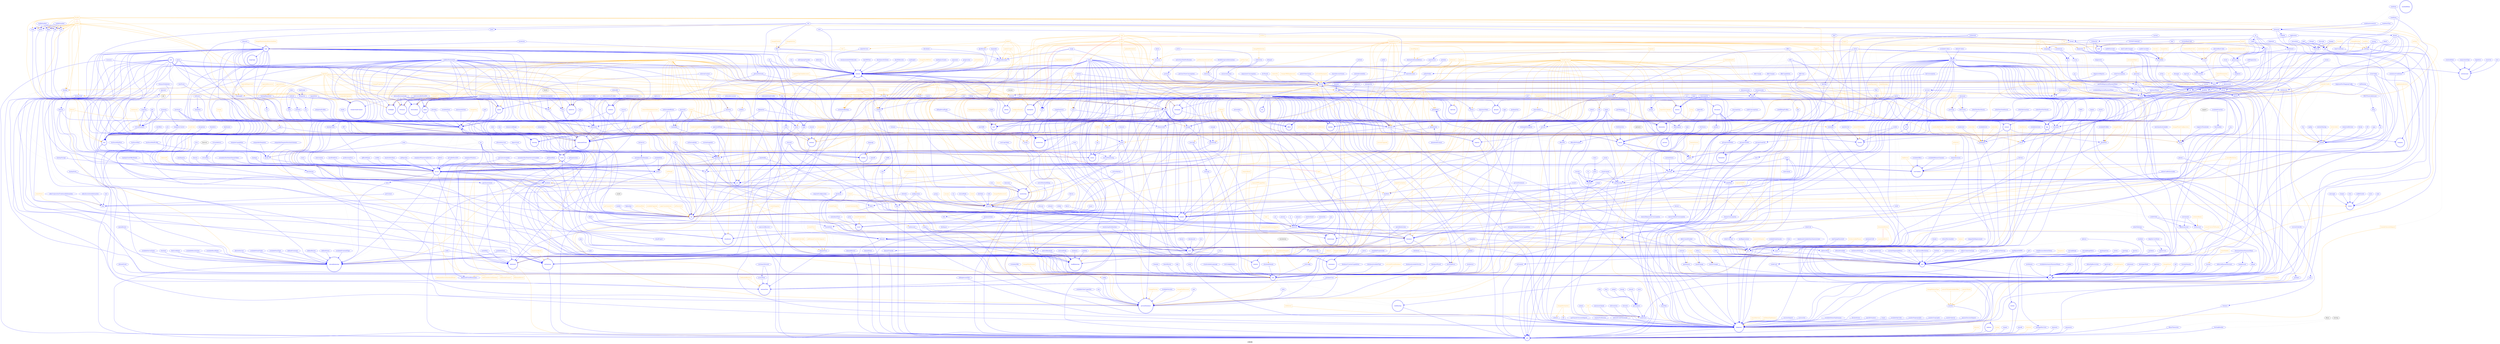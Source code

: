 digraph AllInOne_LexiconGraph {
graph[label="OVH", fontsize=24]
splines=true
"allDom" [color=blue, fontcolor=blue, shape=doublecircle]
"auth" [color=blue, fontcolor=blue, shape=doublecircle]
"containers" [color=blue, fontcolor=blue, shape=doublecircle]
"registry" [color=blue, fontcolor=blue, shape=doublecircle]
"dedicated" [color=blue, fontcolor=blue, shape=doublecircle]
"website" [color=blue, fontcolor=blue, shape=doublecircle]
"webstorage" [color=blue, fontcolor=blue, shape=doublecircle]
"cloud" [color=blue, fontcolor=blue, shape=doublecircle]
"hadoop" [color=blue, fontcolor=blue, shape=doublecircle]
"logs" [color=blue, fontcolor=blue, shape=doublecircle]
"queue" [color=blue, fontcolor=blue, shape=doublecircle]
"timeseries" [color=blue, fontcolor=blue, shape=doublecircle]
"dedicatedCloud" [color=blue, fontcolor=blue, shape=doublecircle]
"deskaas" [color=blue, fontcolor=blue, shape=doublecircle]
"domain" [color=blue, fontcolor=blue, shape=doublecircle]
"exchange" [color=blue, fontcolor=blue, shape=doublecircle]
"imapCopy" [color=blue, fontcolor=blue, shape=doublecircle]
"pro" [color=blue, fontcolor=blue, shape=doublecircle]
"freefax" [color=blue, fontcolor=blue, shape=doublecircle]
"horizonView" [color=blue, fontcolor=blue, shape=doublecircle]
"privateDatabase" [color=blue, fontcolor=blue, shape=doublecircle]
"reseller" [color=blue, fontcolor=blue, shape=doublecircle]
"web" [color=blue, fontcolor=blue, shape=doublecircle]
"windows" [color=blue, fontcolor=blue, shape=doublecircle]
"hpcspot" [color=blue, fontcolor=blue, shape=doublecircle]
"ip" [color=blue, fontcolor=blue, shape=doublecircle]
"ipLoadbalancing" [color=blue, fontcolor=blue, shape=doublecircle]
"cloudLinux" [color=blue, fontcolor=blue, shape=doublecircle]
"cpanel" [color=blue, fontcolor=blue, shape=doublecircle]
"directadmin" [color=blue, fontcolor=blue, shape=doublecircle]
"office" [color=blue, fontcolor=blue, shape=doublecircle]
"plesk" [color=blue, fontcolor=blue, shape=doublecircle]
"sqlserver" [color=blue, fontcolor=blue, shape=doublecircle]
"virtuozzo" [color=blue, fontcolor=blue, shape=doublecircle]
"worklight" [color=blue, fontcolor=blue, shape=doublecircle]
"me" [color=blue, fontcolor=blue, shape=doublecircle]
"metrics" [color=blue, fontcolor=blue, shape=doublecircle]
"msServices" [color=blue, fontcolor=blue, shape=doublecircle]
"newAccount" [color=blue, fontcolor=blue, shape=doublecircle]
"sms" [color=blue, fontcolor=blue, shape=doublecircle]
"formatted" [color=blue, fontcolor=blue, shape=doublecircle]
"telephony" [color=blue, fontcolor=blue, shape=doublecircle]
"loadBalancing" [color=blue, fontcolor=blue, shape=doublecircle]
"project" [color=blue, fontcolor=blue, shape=doublecircle]
"zone" [color=blue, fontcolor=blue, shape=doublecircle]
"cephaas" [color=blue, fontcolor=blue, shape=doublecircle]
"sslGateway" [color=blue, fontcolor=blue, shape=doublecircle]
"new" [color=blue, fontcolor=blue, shape=doublecircle]
"housing" [color=blue, fontcolor=blue, shape=doublecircle]
"server" [color=blue, fontcolor=blue, shape=doublecircle]
"vdi" [color=blue, fontcolor=blue, shape=doublecircle]
"webHosting" [color=blue, fontcolor=blue, shape=doublecircle]
"docker" [color=blue, fontcolor=blue, shape=doublecircle]
"sharepoint" [color=blue, fontcolor=blue, shape=doublecircle]
"cart" [color=blue, fontcolor=blue, shape=doublecircle]
"veeamCloudConnect" [color=blue, fontcolor=blue, shape=doublecircle]
"vps" [color=blue, fontcolor=blue, shape=doublecircle]
"vrack" [color=blue, fontcolor=blue, shape=doublecircle]
"overTheBox" [color=blue, fontcolor=blue, shape=doublecircle]
"database" [color=blue, fontcolor=blue, shape=doublecircle]
"monitoring" [color=blue, fontcolor=blue, shape=doublecircle]
"siptrunk" [color=blue, fontcolor=blue, shape=doublecircle]
"xdsl" [color=blue, fontcolor=blue, shape=doublecircle]
"company" [color=blue, fontcolor=blue, shape=doublecircle]
"router" [color=blue, fontcolor=blue, shape=doublecircle]
"csp2" [color=blue, fontcolor=blue, shape=doublecircle]
"ssl" [color=blue, fontcolor=blue, shape=doublecircle]
"mis" [color=blue, fontcolor=blue, shape=doublecircle]
"task" [color=blue, fontcolor=blue, shape=doublecircle]
"document" [color=blue, fontcolor=blue, shape=doublecircle]
"contact" [color=blue, fontcolor=blue, shape=doublecircle]
"partner" [color=blue, fontcolor=blue, shape=doublecircle]
"mondialRelay" [color=blue, fontcolor=blue, shape=doublecircle]
"tickets" [color=blue, fontcolor=blue, shape=doublecircle]
"serviceInfos" -> "allDom" [color=blue, fontcolor=blue, arrowhead=diamond, arrowtail=none]
"serviceInfos" [color=blue, fontcolor=blue, shape=ellipse]
"service" -> "serviceInfos" [color=grey, fontcolor=grey, arrowhead=none, arrowtail=none, style=dashed]
"services" -> "serviceInfos" [color=grey, fontcolor=grey, arrowhead=none, arrowtail=none, style=dashed]
"domain" -> "allDom" [color=blue, fontcolor=blue, arrowhead=diamond, arrowtail=none]
"domains" -> "domain" [color=grey, fontcolor=grey, arrowhead=none, arrowtail=none, style=dashed]
"currentCredential" -> "auth" [color=blue, fontcolor=blue, arrowhead=diamond, arrowtail=none]
"currentCredential" [color=blue, fontcolor=blue, shape=ellipse]
"current" -> "currentCredential" [color=grey, fontcolor=grey, arrowhead=none, arrowtail=none, style=dashed]
"time" -> "auth" [color=blue, fontcolor=blue, arrowhead=diamond, arrowtail=none]
"time" [color=blue, fontcolor=blue, shape=ellipse]
"logout" [color=orange, fontcolor=orange, shape=box]
"logout" -> "auth" [color=orange, fontcolor=orange, arrowhead=diamond, arrowtail=none]
"credential" -> "auth" [color=blue, fontcolor=blue, arrowhead=diamond, arrowtail=none]
"credential" [color=blue, fontcolor=blue, shape=ellipse]
"credentials" -> "credential" [color=grey, fontcolor=grey, arrowhead=none, arrowtail=none, style=dashed]
"serviceInfos" -> "containers" [color=blue, fontcolor=blue, arrowhead=diamond, arrowtail=none]
"ssl" -> "containers" [color=blue, fontcolor=blue, arrowhead=diamond, arrowtail=none]
"slaves" -> "containers" [color=blue, fontcolor=blue, arrowhead=diamond, arrowtail=none]
"slaves" [color=blue, fontcolor=blue, shape=ellipse]
"credentials" -> "containers" [color=blue, fontcolor=blue, arrowhead=diamond, arrowtail=none]
"credentials" [color=blue, fontcolor=blue, shape=ellipse]
"credential" -> "credentials" [color=grey, fontcolor=grey, arrowhead=none, arrowtail=none, style=dashed]
"frameworks" -> "containers" [color=blue, fontcolor=blue, arrowhead=diamond, arrowtail=none]
"frameworks" [color=blue, fontcolor=blue, shape=ellipse]
"password" -> "frameworks" [color=blue, fontcolor=blue, arrowhead=diamond, arrowtail=none]
"password" [color=blue, fontcolor=blue, shape=ellipse]
"apps" -> "frameworks" [color=blue, fontcolor=blue, arrowhead=diamond, arrowtail=none]
"apps" [color=blue, fontcolor=blue, shape=ellipse]
"changeContact" [color=orange, fontcolor=orange, shape=box]
"changeContact" -> "containers" [color=orange, fontcolor=orange, arrowhead=diamond, arrowtail=none]
"availableFrameworks" -> "containers" [color=blue, fontcolor=blue, arrowhead=diamond, arrowtail=none]
"availableFrameworks" [color=blue, fontcolor=blue, shape=ellipse]
"flavors" -> "containers" [color=blue, fontcolor=blue, arrowhead=diamond, arrowtail=none]
"flavors" [color=blue, fontcolor=blue, shape=ellipse]
"flavor" -> "flavors" [color=grey, fontcolor=grey, arrowhead=none, arrowtail=none, style=dashed]
"serviceInfos" -> "registry" [color=blue, fontcolor=blue, arrowhead=diamond, arrowtail=none]
"users" -> "registry" [color=blue, fontcolor=blue, arrowhead=diamond, arrowtail=none]
"users" [color=blue, fontcolor=blue, shape=ellipse]
"user" -> "users" [color=grey, fontcolor=grey, arrowhead=none, arrowtail=none, style=dashed]
"changePassword" [color=orange, fontcolor=orange, shape=box]
"changePassword" -> "users" [color=orange, fontcolor=orange, arrowhead=diamond, arrowtail=none]
"changeContact" -> "registry" [color=orange, fontcolor=orange, arrowhead=diamond, arrowtail=none]
"namespaces" -> "registry" [color=blue, fontcolor=blue, arrowhead=diamond, arrowtail=none]
"namespaces" [color=blue, fontcolor=blue, shape=ellipse]
"images" -> "namespaces" [color=blue, fontcolor=blue, arrowhead=diamond, arrowtail=none]
"images" [color=blue, fontcolor=blue, shape=ellipse]
"image" -> "images" [color=grey, fontcolor=grey, arrowhead=none, arrowtail=none, style=dashed]
"permissions" -> "images" [color=blue, fontcolor=blue, arrowhead=diamond, arrowtail=none]
"permissions" [color=blue, fontcolor=blue, shape=ellipse]
"permission" -> "permissions" [color=grey, fontcolor=grey, arrowhead=none, arrowtail=none, style=dashed]
"tags" -> "images" [color=blue, fontcolor=blue, arrowhead=diamond, arrowtail=none]
"tags" [color=blue, fontcolor=blue, shape=ellipse]
"permissions" -> "namespaces" [color=blue, fontcolor=blue, arrowhead=diamond, arrowtail=none]
"serviceInfos" -> "dedicated" [color=blue, fontcolor=blue, arrowhead=diamond, arrowtail=none]
"quota" -> "dedicated" [color=blue, fontcolor=blue, arrowhead=diamond, arrowtail=none]
"quota" [color=blue, fontcolor=blue, shape=ellipse]
"domains" -> "dedicated" [color=blue, fontcolor=blue, arrowhead=diamond, arrowtail=none]
"domains" [color=blue, fontcolor=blue, shape=ellipse]
"domain" -> "domains" [color=grey, fontcolor=grey, arrowhead=none, arrowtail=none, style=dashed]
"backends" -> "domains" [color=blue, fontcolor=blue, arrowhead=diamond, arrowtail=none]
"backends" [color=blue, fontcolor=blue, shape=ellipse]
"backend" -> "backends" [color=grey, fontcolor=grey, arrowhead=none, arrowtail=none, style=dashed]
"tasks" -> "domains" [color=blue, fontcolor=blue, arrowhead=diamond, arrowtail=none]
"tasks" [color=blue, fontcolor=blue, shape=ellipse]
"task" -> "tasks" [color=grey, fontcolor=grey, arrowhead=none, arrowtail=none, style=dashed]
"flush" -> "domains" [color=blue, fontcolor=blue, arrowhead=diamond, arrowtail=none]
"flush" [color=blue, fontcolor=blue, shape=ellipse]
"statistics" -> "domains" [color=blue, fontcolor=blue, arrowhead=diamond, arrowtail=none]
"statistics" [color=blue, fontcolor=blue, shape=ellipse]
"cacheRules" -> "domains" [color=blue, fontcolor=blue, arrowhead=diamond, arrowtail=none]
"cacheRules" [color=blue, fontcolor=blue, shape=ellipse]
"tasks" -> "cacheRules" [color=blue, fontcolor=blue, arrowhead=diamond, arrowtail=none]
"flush" -> "cacheRules" [color=blue, fontcolor=blue, arrowhead=diamond, arrowtail=none]
"ssl" -> "dedicated" [color=blue, fontcolor=blue, arrowhead=diamond, arrowtail=none]
"tasks" -> "ssl" [color=blue, fontcolor=blue, arrowhead=diamond, arrowtail=none]
"update" [color=orange, fontcolor=orange, shape=box]
"update" -> "ssl" [color=orange, fontcolor=orange, arrowhead=diamond, arrowtail=none]
"pops" -> "dedicated" [color=blue, fontcolor=blue, arrowhead=diamond, arrowtail=none]
"pops" [color=blue, fontcolor=blue, shape=ellipse]
"pop" -> "pops" [color=grey, fontcolor=grey, arrowhead=none, arrowtail=none, style=dashed]
"serviceInfos" -> "website" [color=blue, fontcolor=blue, arrowhead=diamond, arrowtail=none]
"zone" -> "website" [color=blue, fontcolor=blue, arrowhead=diamond, arrowtail=none]
"zones" -> "zone" [color=grey, fontcolor=grey, arrowhead=none, arrowtail=none, style=dashed]
"domains" -> "zone" [color=blue, fontcolor=blue, arrowhead=diamond, arrowtail=none]
"backends" -> "zone" [color=blue, fontcolor=blue, arrowhead=diamond, arrowtail=none]
"tasks" -> "backends" [color=blue, fontcolor=blue, arrowhead=diamond, arrowtail=none]
"tasks" -> "zone" [color=blue, fontcolor=blue, arrowhead=diamond, arrowtail=none]
"serviceInfos" -> "webstorage" [color=blue, fontcolor=blue, arrowhead=diamond, arrowtail=none]
"statistics" -> "webstorage" [color=blue, fontcolor=blue, arrowhead=diamond, arrowtail=none]
"credentials" -> "webstorage" [color=blue, fontcolor=blue, arrowhead=diamond, arrowtail=none]
"pca" -> "cloud" [color=blue, fontcolor=blue, arrowhead=diamond, arrowtail=none]
"pca" [color=blue, fontcolor=blue, shape=ellipse]
"serviceInfos" -> "pca" [color=blue, fontcolor=blue, arrowhead=diamond, arrowtail=none]
"usage" -> "pca" [color=blue, fontcolor=blue, arrowhead=diamond, arrowtail=none]
"usage" [color=blue, fontcolor=blue, shape=ellipse]
"tasks" -> "pca" [color=blue, fontcolor=blue, arrowhead=diamond, arrowtail=none]
"sessions" -> "pca" [color=blue, fontcolor=blue, arrowhead=diamond, arrowtail=none]
"sessions" [color=blue, fontcolor=blue, shape=ellipse]
"session" -> "sessions" [color=grey, fontcolor=grey, arrowhead=none, arrowtail=none, style=dashed]
"files" -> "sessions" [color=blue, fontcolor=blue, arrowhead=diamond, arrowtail=none]
"files" [color=blue, fontcolor=blue, shape=ellipse]
"file" -> "files" [color=grey, fontcolor=grey, arrowhead=none, arrowtail=none, style=dashed]
"restore" [color=orange, fontcolor=orange, shape=box]
"restore" -> "sessions" [color=orange, fontcolor=orange, arrowhead=diamond, arrowtail=none]
"billing" -> "pca" [color=blue, fontcolor=blue, arrowhead=diamond, arrowtail=none]
"billing" [color=blue, fontcolor=blue, shape=ellipse]
"createProjectInfo" [color=orange, fontcolor=orange, shape=box]
"createProjectInfo" -> "cloud" [color=orange, fontcolor=orange, arrowhead=diamond, arrowtail=none]
"create" -> "createProjectInfo" [color=grey, fontcolor=grey, arrowhead=none, arrowtail=none, style=dashed]
"createProject" [color=orange, fontcolor=orange, shape=box]
"createProject" -> "cloud" [color=orange, fontcolor=orange, arrowhead=diamond, arrowtail=none]
"create" -> "createProject" [color=grey, fontcolor=grey, arrowhead=none, arrowtail=none, style=dashed]
"project" -> "cloud" [color=blue, fontcolor=blue, arrowhead=diamond, arrowtail=none]
"quota" -> "project" [color=blue, fontcolor=blue, arrowhead=diamond, arrowtail=none]
"serviceInfos" -> "project" [color=blue, fontcolor=blue, arrowhead=diamond, arrowtail=none]
"public" -> "project" [color=blue, fontcolor=blue, arrowhead=diamond, arrowtail=none]
"public" [color=blue, fontcolor=blue, shape=ellipse]
"private" -> "project" [color=blue, fontcolor=blue, arrowhead=diamond, arrowtail=none]
"private" [color=blue, fontcolor=blue, shape=ellipse]
"region" -> "private" [color=blue, fontcolor=blue, arrowhead=diamond, arrowtail=none]
"region" [color=blue, fontcolor=blue, shape=ellipse]
"subnet" -> "private" [color=blue, fontcolor=blue, arrowhead=diamond, arrowtail=none]
"subnet" [color=blue, fontcolor=blue, shape=ellipse]
"ip" -> "project" [color=blue, fontcolor=blue, arrowhead=diamond, arrowtail=none]
"ips" -> "ip" [color=grey, fontcolor=grey, arrowhead=none, arrowtail=none, style=dashed]
"failover" [color=orange, fontcolor=orange, shape=box]
"failover" -> "ip" [color=orange, fontcolor=orange, arrowhead=diamond, arrowtail=none]
"attach" [color=orange, fontcolor=orange, shape=box]
"attach" -> "ip" [color=orange, fontcolor=orange, arrowhead=diamond, arrowtail=none]
"detach" -> "attach" [color=red, fontcolor=red, arrowhead=none, arrowtail=none]
"terminate" [color=orange, fontcolor=orange, shape=box]
"terminate" -> "project" [color=orange, fontcolor=orange, arrowhead=diamond, arrowtail=none]
"changeContact" -> "project" [color=orange, fontcolor=orange, arrowhead=diamond, arrowtail=none]
"forecast" -> "project" [color=blue, fontcolor=blue, arrowhead=diamond, arrowtail=none]
"forecast" [color=blue, fontcolor=blue, shape=ellipse]
"user" -> "project" [color=blue, fontcolor=blue, arrowhead=diamond, arrowtail=none]
"user" [color=blue, fontcolor=blue, shape=ellipse]
"users" -> "user" [color=grey, fontcolor=grey, arrowhead=none, arrowtail=none, style=dashed]
"regeneratePassword" [color=orange, fontcolor=orange, shape=box]
"regeneratePassword" -> "user" [color=orange, fontcolor=orange, arrowhead=diamond, arrowtail=none]
"regenerate" -> "regeneratePassword" [color=grey, fontcolor=grey, arrowhead=none, arrowtail=none, style=dashed]
"openrc" -> "user" [color=blue, fontcolor=blue, arrowhead=diamond, arrowtail=none]
"openrc" [color=blue, fontcolor=blue, shape=ellipse]
"token" -> "user" [color=blue, fontcolor=blue, arrowhead=diamond, arrowtail=none]
"token" [color=blue, fontcolor=blue, shape=ellipse]
"consumption" -> "project" [color=blue, fontcolor=blue, arrowhead=diamond, arrowtail=none]
"consumption" [color=blue, fontcolor=blue, shape=ellipse]
"consumptions" -> "consumption" [color=grey, fontcolor=grey, arrowhead=none, arrowtail=none, style=dashed]
"snapshot" -> "project" [color=blue, fontcolor=blue, arrowhead=diamond, arrowtail=none]
"snapshot" [color=blue, fontcolor=blue, shape=ellipse]
"alerting" -> "project" [color=blue, fontcolor=blue, arrowhead=diamond, arrowtail=none]
"alerting" [color=blue, fontcolor=blue, shape=ellipse]
"alert" -> "alerting" [color=blue, fontcolor=blue, arrowhead=diamond, arrowtail=none]
"alert" [color=blue, fontcolor=blue, shape=ellipse]
"flavor" -> "project" [color=blue, fontcolor=blue, arrowhead=diamond, arrowtail=none]
"flavor" [color=blue, fontcolor=blue, shape=ellipse]
"flavors" -> "flavor" [color=grey, fontcolor=grey, arrowhead=none, arrowtail=none, style=dashed]
"history" -> "project" [color=blue, fontcolor=blue, arrowhead=diamond, arrowtail=none]
"history" [color=blue, fontcolor=blue, shape=ellipse]
"current" -> "project" [color=blue, fontcolor=blue, arrowhead=diamond, arrowtail=none]
"current" [color=blue, fontcolor=blue, shape=ellipse]
"volume" -> "project" [color=blue, fontcolor=blue, arrowhead=diamond, arrowtail=none]
"volume" [color=blue, fontcolor=blue, shape=ellipse]
"volumes" -> "volume" [color=grey, fontcolor=grey, arrowhead=none, arrowtail=none, style=dashed]
"detach" [color=orange, fontcolor=orange, shape=box]
"detach" -> "volume" [color=orange, fontcolor=orange, arrowhead=diamond, arrowtail=none]
"upsize" -> "volume" [color=blue, fontcolor=blue, arrowhead=diamond, arrowtail=none]
"upsize" [color=blue, fontcolor=blue, shape=ellipse]
"snapshot" -> "volume" [color=orange, fontcolor=orange, arrowhead=diamond, arrowtail=none]
"attach" -> "volume" [color=orange, fontcolor=orange, arrowhead=diamond, arrowtail=none]
"migration" -> "project" [color=blue, fontcolor=blue, arrowhead=diamond, arrowtail=none]
"migration" [color=blue, fontcolor=blue, shape=ellipse]
"acl" -> "project" [color=blue, fontcolor=blue, arrowhead=diamond, arrowtail=none]
"acl" [color=blue, fontcolor=blue, shape=ellipse]
"credit" -> "project" [color=blue, fontcolor=blue, arrowhead=diamond, arrowtail=none]
"credit" [color=blue, fontcolor=blue, shape=ellipse]
"credits" -> "credit" [color=grey, fontcolor=grey, arrowhead=none, arrowtail=none, style=dashed]
"region" -> "project" [color=blue, fontcolor=blue, arrowhead=diamond, arrowtail=none]
"confirmTermination" -> "project" [color=blue, fontcolor=blue, arrowhead=diamond, arrowtail=none]
"confirmTermination" [color=blue, fontcolor=blue, shape=ellipse]
"instance" -> "project" [color=blue, fontcolor=blue, arrowhead=diamond, arrowtail=none]
"instance" [color=blue, fontcolor=blue, shape=ellipse]
"group" -> "instance" [color=blue, fontcolor=blue, arrowhead=diamond, arrowtail=none]
"group" [color=blue, fontcolor=blue, shape=ellipse]
"resume" [color=orange, fontcolor=orange, shape=box]
"resume" -> "instance" [color=orange, fontcolor=orange, arrowhead=diamond, arrowtail=none]
"reinstall" -> "instance" [color=blue, fontcolor=blue, arrowhead=diamond, arrowtail=none]
"reinstall" [color=blue, fontcolor=blue, shape=ellipse]
"reboot" [color=orange, fontcolor=orange, shape=box]
"reboot" -> "instance" [color=orange, fontcolor=orange, arrowhead=diamond, arrowtail=none]
"vnc" -> "instance" [color=blue, fontcolor=blue, arrowhead=diamond, arrowtail=none]
"vnc" [color=blue, fontcolor=blue, shape=ellipse]
"rescueMode" -> "instance" [color=blue, fontcolor=blue, arrowhead=diamond, arrowtail=none]
"rescueMode" [color=blue, fontcolor=blue, shape=ellipse]
"resize" [color=orange, fontcolor=orange, shape=box]
"resize" -> "instance" [color=orange, fontcolor=orange, arrowhead=diamond, arrowtail=none]
"monitoring" -> "instance" [color=blue, fontcolor=blue, arrowhead=diamond, arrowtail=none]
"interface" -> "instance" [color=blue, fontcolor=blue, arrowhead=diamond, arrowtail=none]
"interface" [color=blue, fontcolor=blue, shape=ellipse]
"snapshot" -> "instance" [color=orange, fontcolor=orange, arrowhead=diamond, arrowtail=none]
"activeMonthlyBilling" -> "instance" [color=blue, fontcolor=blue, arrowhead=diamond, arrowtail=none]
"activeMonthlyBilling" [color=blue, fontcolor=blue, shape=ellipse]
"active" -> "activeMonthlyBilling" [color=grey, fontcolor=grey, arrowhead=none, arrowtail=none, style=dashed]
"applicationAccess" [color=orange, fontcolor=orange, shape=box]
"applicationAccess" -> "instance" [color=orange, fontcolor=orange, arrowhead=diamond, arrowtail=none]
"application" -> "applicationAccess" [color=grey, fontcolor=grey, arrowhead=none, arrowtail=none, style=dashed]
"bulk" -> "instance" [color=blue, fontcolor=blue, arrowhead=diamond, arrowtail=none]
"bulk" [color=blue, fontcolor=blue, shape=ellipse]
"image" -> "project" [color=blue, fontcolor=blue, arrowhead=diamond, arrowtail=none]
"image" [color=blue, fontcolor=blue, shape=ellipse]
"images" -> "image" [color=grey, fontcolor=grey, arrowhead=none, arrowtail=none, style=dashed]
"unleash" -> "project" [color=blue, fontcolor=blue, arrowhead=diamond, arrowtail=none]
"unleash" [color=blue, fontcolor=blue, shape=ellipse]
"vrack" -> "project" [color=blue, fontcolor=blue, arrowhead=diamond, arrowtail=none]
"sshkey" -> "project" [color=blue, fontcolor=blue, arrowhead=diamond, arrowtail=none]
"sshkey" [color=blue, fontcolor=blue, shape=ellipse]
"cancel" [color=orange, fontcolor=orange, shape=box]
"cancel" -> "project" [color=orange, fontcolor=orange, arrowhead=diamond, arrowtail=none]
"storage" -> "project" [color=blue, fontcolor=blue, arrowhead=diamond, arrowtail=none]
"storage" [color=blue, fontcolor=blue, shape=ellipse]
"cors" -> "storage" [color=blue, fontcolor=blue, arrowhead=diamond, arrowtail=none]
"cors" [color=blue, fontcolor=blue, shape=ellipse]
"user" -> "storage" [color=blue, fontcolor=blue, arrowhead=diamond, arrowtail=none]
"static" -> "storage" [color=blue, fontcolor=blue, arrowhead=diamond, arrowtail=none]
"static" [color=blue, fontcolor=blue, shape=ellipse]
"publicUrl" -> "storage" [color=blue, fontcolor=blue, arrowhead=diamond, arrowtail=none]
"publicUrl" [color=blue, fontcolor=blue, shape=ellipse]
"public" -> "publicUrl" [color=grey, fontcolor=grey, arrowhead=none, arrowtail=none, style=dashed]
"access" [color=orange, fontcolor=orange, shape=box]
"access" -> "storage" [color=orange, fontcolor=orange, arrowhead=diamond, arrowtail=none]
"bill" -> "project" [color=blue, fontcolor=blue, arrowhead=diamond, arrowtail=none]
"bill" [color=blue, fontcolor=blue, shape=ellipse]
"subsidiaryPrice" -> "cloud" [color=blue, fontcolor=blue, arrowhead=diamond, arrowtail=none]
"subsidiaryPrice" [color=blue, fontcolor=blue, shape=ellipse]
"price" -> "cloud" [color=blue, fontcolor=blue, arrowhead=diamond, arrowtail=none]
"price" [color=blue, fontcolor=blue, shape=ellipse]
"orderInformations" -> "hadoop" [color=blue, fontcolor=blue, arrowhead=diamond, arrowtail=none]
"orderInformations" [color=blue, fontcolor=blue, shape=ellipse]
"order" -> "orderInformations" [color=grey, fontcolor=grey, arrowhead=none, arrowtail=none, style=dashed]
"serviceInfos" -> "hadoop" [color=blue, fontcolor=blue, arrowhead=diamond, arrowtail=none]
"terminate" -> "hadoop" [color=orange, fontcolor=orange, arrowhead=diamond, arrowtail=none]
"nodeConsumptions" -> "hadoop" [color=blue, fontcolor=blue, arrowhead=diamond, arrowtail=none]
"nodeConsumptions" [color=blue, fontcolor=blue, shape=ellipse]
"node" -> "nodeConsumptions" [color=grey, fontcolor=grey, arrowhead=none, arrowtail=none, style=dashed]
"node" -> "hadoop" [color=blue, fontcolor=blue, arrowhead=diamond, arrowtail=none]
"node" [color=blue, fontcolor=blue, shape=ellipse]
"decommission" -> "node" [color=blue, fontcolor=blue, arrowhead=diamond, arrowtail=none]
"decommission" [color=blue, fontcolor=blue, shape=ellipse]
"role" -> "node" [color=blue, fontcolor=blue, arrowhead=diamond, arrowtail=none]
"role" [color=blue, fontcolor=blue, shape=ellipse]
"roles" -> "role" [color=grey, fontcolor=grey, arrowhead=none, arrowtail=none, style=dashed]
"restart" [color=orange, fontcolor=orange, shape=box]
"restart" -> "role" [color=orange, fontcolor=orange, arrowhead=diamond, arrowtail=none]
"stop" -> "restart" [color=red, fontcolor=red, arrowhead=none, arrowtail=none]
"stop" [color=orange, fontcolor=orange, shape=box]
"stop" -> "role" [color=orange, fontcolor=orange, arrowhead=diamond, arrowtail=none]
"start" [color=orange, fontcolor=orange, shape=box]
"start" -> "role" [color=orange, fontcolor=orange, arrowhead=diamond, arrowtail=none]
"stop" -> "start" [color=red, fontcolor=red, arrowhead=none, arrowtail=none]
"recommission" -> "node" [color=blue, fontcolor=blue, arrowhead=diamond, arrowtail=none]
"recommission" [color=blue, fontcolor=blue, shape=ellipse]
"user" -> "hadoop" [color=blue, fontcolor=blue, arrowhead=diamond, arrowtail=none]
"resetPassword" [color=orange, fontcolor=orange, shape=box]
"resetPassword" -> "user" [color=orange, fontcolor=orange, arrowhead=diamond, arrowtail=none]
"reset" -> "resetPassword" [color=grey, fontcolor=grey, arrowhead=none, arrowtail=none, style=dashed]
"orderableNodeProfiles" -> "hadoop" [color=blue, fontcolor=blue, arrowhead=diamond, arrowtail=none]
"orderableNodeProfiles" [color=blue, fontcolor=blue, shape=ellipse]
"orderable" -> "orderableNodeProfiles" [color=grey, fontcolor=grey, arrowhead=none, arrowtail=none, style=dashed]
"restart" -> "hadoop" [color=orange, fontcolor=orange, arrowhead=diamond, arrowtail=none]
"networkAcl" -> "hadoop" [color=blue, fontcolor=blue, arrowhead=diamond, arrowtail=none]
"networkAcl" [color=blue, fontcolor=blue, shape=ellipse]
"network" -> "networkAcl" [color=grey, fontcolor=grey, arrowhead=none, arrowtail=none, style=dashed]
"nodeBillingProfiles" -> "hadoop" [color=blue, fontcolor=blue, arrowhead=diamond, arrowtail=none]
"nodeBillingProfiles" [color=blue, fontcolor=blue, shape=ellipse]
"node" -> "nodeBillingProfiles" [color=grey, fontcolor=grey, arrowhead=none, arrowtail=none, style=dashed]
"stop" -> "hadoop" [color=orange, fontcolor=orange, arrowhead=diamond, arrowtail=none]
"task" -> "hadoop" [color=blue, fontcolor=blue, arrowhead=diamond, arrowtail=none]
"tasks" -> "task" [color=grey, fontcolor=grey, arrowhead=none, arrowtail=none, style=dashed]
"service" -> "hadoop" [color=blue, fontcolor=blue, arrowhead=diamond, arrowtail=none]
"service" [color=blue, fontcolor=blue, shape=ellipse]
"services" -> "service" [color=grey, fontcolor=grey, arrowhead=none, arrowtail=none, style=dashed]
"restart" -> "service" [color=orange, fontcolor=orange, arrowhead=diamond, arrowtail=none]
"stop" -> "service" [color=orange, fontcolor=orange, arrowhead=diamond, arrowtail=none]
"start" -> "service" [color=orange, fontcolor=orange, arrowhead=diamond, arrowtail=none]
"consumptions" -> "hadoop" [color=blue, fontcolor=blue, arrowhead=diamond, arrowtail=none]
"consumptions" [color=blue, fontcolor=blue, shape=ellipse]
"consumption" -> "consumptions" [color=grey, fontcolor=grey, arrowhead=none, arrowtail=none, style=dashed]
"orderNewNodeHourly" -> "hadoop" [color=blue, fontcolor=blue, arrowhead=diamond, arrowtail=none]
"orderNewNodeHourly" [color=blue, fontcolor=blue, shape=ellipse]
"order" -> "orderNewNodeHourly" [color=grey, fontcolor=grey, arrowhead=none, arrowtail=none, style=dashed]
"start" -> "hadoop" [color=orange, fontcolor=orange, arrowhead=diamond, arrowtail=none]
"serviceInfos" -> "logs" [color=blue, fontcolor=blue, arrowhead=diamond, arrowtail=none]
"cluster" -> "logs" [color=blue, fontcolor=blue, arrowhead=diamond, arrowtail=none]
"cluster" [color=blue, fontcolor=blue, shape=ellipse]
"input" -> "logs" [color=blue, fontcolor=blue, arrowhead=diamond, arrowtail=none]
"input" [color=blue, fontcolor=blue, shape=ellipse]
"restart" -> "input" [color=orange, fontcolor=orange, arrowhead=diamond, arrowtail=none]
"url" -> "input" [color=blue, fontcolor=blue, arrowhead=diamond, arrowtail=none]
"url" [color=blue, fontcolor=blue, shape=ellipse]
"end" [color=orange, fontcolor=orange, shape=box]
"end" -> "input" [color=orange, fontcolor=orange, arrowhead=diamond, arrowtail=none]
"allowedNetwork" -> "input" [color=blue, fontcolor=blue, arrowhead=diamond, arrowtail=none]
"allowedNetwork" [color=blue, fontcolor=blue, shape=ellipse]
"action" -> "input" [color=blue, fontcolor=blue, arrowhead=diamond, arrowtail=none]
"action" [color=blue, fontcolor=blue, shape=ellipse]
"actions" -> "action" [color=grey, fontcolor=grey, arrowhead=none, arrowtail=none, style=dashed]
"flowgger" -> "input" [color=blue, fontcolor=blue, arrowhead=diamond, arrowtail=none]
"flowgger" [color=blue, fontcolor=blue, shape=ellipse]
"logstash" -> "input" [color=blue, fontcolor=blue, arrowhead=diamond, arrowtail=none]
"logstash" [color=blue, fontcolor=blue, shape=ellipse]
"configtest" -> "input" [color=blue, fontcolor=blue, arrowhead=diamond, arrowtail=none]
"configtest" [color=blue, fontcolor=blue, shape=ellipse]
"result" -> "configtest" [color=blue, fontcolor=blue, arrowhead=diamond, arrowtail=none]
"result" [color=blue, fontcolor=blue, shape=ellipse]
"start" -> "input" [color=orange, fontcolor=orange, arrowhead=diamond, arrowtail=none]
"offer" -> "logs" [color=blue, fontcolor=blue, arrowhead=diamond, arrowtail=none]
"offer" [color=blue, fontcolor=blue, shape=ellipse]
"offers" -> "offer" [color=grey, fontcolor=grey, arrowhead=none, arrowtail=none, style=dashed]
"index" -> "logs" [color=blue, fontcolor=blue, arrowhead=diamond, arrowtail=none]
"index" [color=blue, fontcolor=blue, shape=ellipse]
"url" -> "index" [color=blue, fontcolor=blue, arrowhead=diamond, arrowtail=none]
"alias" -> "logs" [color=blue, fontcolor=blue, arrowhead=diamond, arrowtail=none]
"alias" [color=blue, fontcolor=blue, shape=ellipse]
"index" -> "alias" [color=blue, fontcolor=blue, arrowhead=diamond, arrowtail=none]
"url" -> "alias" [color=blue, fontcolor=blue, arrowhead=diamond, arrowtail=none]
"stream" -> "alias" [color=blue, fontcolor=blue, arrowhead=diamond, arrowtail=none]
"stream" [color=blue, fontcolor=blue, shape=ellipse]
"stream" -> "logs" [color=blue, fontcolor=blue, arrowhead=diamond, arrowtail=none]
"alert" -> "stream" [color=blue, fontcolor=blue, arrowhead=diamond, arrowtail=none]
"archive" [color=orange, fontcolor=orange, shape=box]
"archive" -> "stream" [color=orange, fontcolor=orange, arrowhead=diamond, arrowtail=none]
"url" -> "stream" [color=blue, fontcolor=blue, arrowhead=diamond, arrowtail=none]
"rule" -> "stream" [color=blue, fontcolor=blue, arrowhead=diamond, arrowtail=none]
"rule" [color=blue, fontcolor=blue, shape=ellipse]
"rules" -> "rule" [color=grey, fontcolor=grey, arrowhead=none, arrowtail=none, style=dashed]
"dashboard" -> "logs" [color=blue, fontcolor=blue, arrowhead=diamond, arrowtail=none]
"dashboard" [color=blue, fontcolor=blue, shape=ellipse]
"duplicate" -> "dashboard" [color=blue, fontcolor=blue, arrowhead=diamond, arrowtail=none]
"duplicate" [color=blue, fontcolor=blue, shape=ellipse]
"url" -> "dashboard" [color=blue, fontcolor=blue, arrowhead=diamond, arrowtail=none]
"changeContact" -> "logs" [color=orange, fontcolor=orange, arrowhead=diamond, arrowtail=none]
"user" -> "logs" [color=blue, fontcolor=blue, arrowhead=diamond, arrowtail=none]
"changePassword" -> "user" [color=orange, fontcolor=orange, arrowhead=diamond, arrowtail=none]
"url" -> "logs" [color=blue, fontcolor=blue, arrowhead=diamond, arrowtail=none]
"metrics" -> "logs" [color=blue, fontcolor=blue, arrowhead=diamond, arrowtail=none]
"operation" -> "logs" [color=blue, fontcolor=blue, arrowhead=diamond, arrowtail=none]
"operation" [color=blue, fontcolor=blue, shape=ellipse]
"option" -> "logs" [color=blue, fontcolor=blue, arrowhead=diamond, arrowtail=none]
"option" [color=blue, fontcolor=blue, shape=ellipse]
"options" -> "option" [color=grey, fontcolor=grey, arrowhead=none, arrowtail=none, style=dashed]
"token" -> "logs" [color=blue, fontcolor=blue, arrowhead=diamond, arrowtail=none]
"role" -> "logs" [color=blue, fontcolor=blue, arrowhead=diamond, arrowtail=none]
"member" -> "role" [color=blue, fontcolor=blue, arrowhead=diamond, arrowtail=none]
"member" [color=blue, fontcolor=blue, shape=ellipse]
"permission" -> "role" [color=blue, fontcolor=blue, arrowhead=diamond, arrowtail=none]
"permission" [color=blue, fontcolor=blue, shape=ellipse]
"permissions" -> "permission" [color=grey, fontcolor=grey, arrowhead=none, arrowtail=none, style=dashed]
"index" -> "permission" [color=blue, fontcolor=blue, arrowhead=diamond, arrowtail=none]
"stream" -> "permission" [color=blue, fontcolor=blue, arrowhead=diamond, arrowtail=none]
"alias" -> "permission" [color=blue, fontcolor=blue, arrowhead=diamond, arrowtail=none]
"dashboard" -> "permission" [color=blue, fontcolor=blue, arrowhead=diamond, arrowtail=none]
"engine" -> "logs" [color=blue, fontcolor=blue, arrowhead=diamond, arrowtail=none]
"engine" [color=blue, fontcolor=blue, shape=ellipse]
"serviceInfos" -> "queue" [color=blue, fontcolor=blue, arrowhead=diamond, arrowtail=none]
"topic" -> "queue" [color=blue, fontcolor=blue, arrowhead=diamond, arrowtail=none]
"topic" [color=blue, fontcolor=blue, shape=ellipse]
"region" -> "queue" [color=blue, fontcolor=blue, arrowhead=diamond, arrowtail=none]
"changeContact" -> "queue" [color=orange, fontcolor=orange, arrowhead=diamond, arrowtail=none]
"key" -> "queue" [color=blue, fontcolor=blue, arrowhead=diamond, arrowtail=none]
"key" [color=blue, fontcolor=blue, shape=ellipse]
"changeSecret" [color=orange, fontcolor=orange, shape=box]
"changeSecret" -> "key" [color=orange, fontcolor=orange, arrowhead=diamond, arrowtail=none]
"configure" [color=orange, fontcolor=orange, shape=box]
"configure" -> "queue" [color=orange, fontcolor=orange, arrowhead=diamond, arrowtail=none]
"user" -> "queue" [color=blue, fontcolor=blue, arrowhead=diamond, arrowtail=none]
"roles" -> "user" [color=blue, fontcolor=blue, arrowhead=diamond, arrowtail=none]
"roles" [color=blue, fontcolor=blue, shape=ellipse]
"role" -> "roles" [color=grey, fontcolor=grey, arrowhead=none, arrowtail=none, style=dashed]
"account" -> "queue" [color=blue, fontcolor=blue, arrowhead=diamond, arrowtail=none]
"account" [color=blue, fontcolor=blue, shape=ellipse]
"role" -> "queue" [color=blue, fontcolor=blue, arrowhead=diamond, arrowtail=none]
"quota" -> "timeseries" [color=blue, fontcolor=blue, arrowhead=diamond, arrowtail=none]
"serviceInfos" -> "timeseries" [color=blue, fontcolor=blue, arrowhead=diamond, arrowtail=none]
"key" -> "timeseries" [color=blue, fontcolor=blue, arrowhead=diamond, arrowtail=none]
"changeContact" -> "timeseries" [color=orange, fontcolor=orange, arrowhead=diamond, arrowtail=none]
"setup" [color=orange, fontcolor=orange, shape=box]
"setup" -> "timeseries" [color=orange, fontcolor=orange, arrowhead=diamond, arrowtail=none]
"consumption" -> "timeseries" [color=blue, fontcolor=blue, arrowhead=diamond, arrowtail=none]
"opentsdb" -> "timeseries" [color=blue, fontcolor=blue, arrowhead=diamond, arrowtail=none]
"opentsdb" [color=blue, fontcolor=blue, shape=ellipse]
"region" -> "timeseries" [color=blue, fontcolor=blue, arrowhead=diamond, arrowtail=none]
"ceph" -> "dedicated" [color=blue, fontcolor=blue, arrowhead=diamond, arrowtail=none]
"ceph" [color=blue, fontcolor=blue, shape=ellipse]
"serviceInfos" -> "ceph" [color=blue, fontcolor=blue, arrowhead=diamond, arrowtail=none]
"acl" -> "ceph" [color=blue, fontcolor=blue, arrowhead=diamond, arrowtail=none]
"task" -> "ceph" [color=blue, fontcolor=blue, arrowhead=diamond, arrowtail=none]
"health" -> "ceph" [color=blue, fontcolor=blue, arrowhead=diamond, arrowtail=none]
"health" [color=blue, fontcolor=blue, shape=ellipse]
"changeContact" -> "ceph" [color=orange, fontcolor=orange, arrowhead=diamond, arrowtail=none]
"pool" -> "ceph" [color=blue, fontcolor=blue, arrowhead=diamond, arrowtail=none]
"pool" [color=blue, fontcolor=blue, shape=ellipse]
"user" -> "ceph" [color=blue, fontcolor=blue, arrowhead=diamond, arrowtail=none]
"pool" -> "user" [color=blue, fontcolor=blue, arrowhead=diamond, arrowtail=none]
"housing" -> "dedicated" [color=blue, fontcolor=blue, arrowhead=diamond, arrowtail=none]
"serviceInfos" -> "housing" [color=blue, fontcolor=blue, arrowhead=diamond, arrowtail=none]
"backupFTP" -> "housing" [color=blue, fontcolor=blue, arrowhead=diamond, arrowtail=none]
"backupFTP" [color=blue, fontcolor=blue, shape=ellipse]
"backup" -> "backupFTP" [color=grey, fontcolor=grey, arrowhead=none, arrowtail=none, style=dashed]
"password" -> "backupFTP" [color=blue, fontcolor=blue, arrowhead=diamond, arrowtail=none]
"authorizableBlocks" -> "backupFTP" [color=blue, fontcolor=blue, arrowhead=diamond, arrowtail=none]
"authorizableBlocks" [color=blue, fontcolor=blue, shape=ellipse]
"access" -> "backupFTP" [color=orange, fontcolor=orange, arrowhead=diamond, arrowtail=none]
"APC" -> "housing" [color=blue, fontcolor=blue, arrowhead=diamond, arrowtail=none]
"APC" [color=blue, fontcolor=blue, shape=ellipse]
"task" -> "housing" [color=blue, fontcolor=blue, arrowhead=diamond, arrowtail=none]
"cancel" -> "task" [color=orange, fontcolor=orange, arrowhead=diamond, arrowtail=none]
"installationTemplate" [color=orange, fontcolor=orange, shape=box]
"installationTemplate" -> "dedicated" [color=orange, fontcolor=orange, arrowhead=diamond, arrowtail=none]
"installation" -> "installationTemplate" [color=grey, fontcolor=grey, arrowhead=none, arrowtail=none, style=dashed]
"partitionScheme" -> "dedicated" [color=blue, fontcolor=blue, arrowhead=diamond, arrowtail=none]
"partitionScheme" [color=blue, fontcolor=blue, shape=ellipse]
"partition" -> "partitionScheme" [color=grey, fontcolor=grey, arrowhead=none, arrowtail=none, style=dashed]
"partition" [color=blue, fontcolor=blue, shape=ellipse]
"hardwareRaid" -> "partitionScheme" [color=blue, fontcolor=blue, arrowhead=diamond, arrowtail=none]
"hardwareRaid" [color=blue, fontcolor=blue, shape=ellipse]
"hardware" -> "hardwareRaid" [color=grey, fontcolor=grey, arrowhead=none, arrowtail=none, style=dashed]
"hardwares" -> "hardwareRaid" [color=grey, fontcolor=grey, arrowhead=none, arrowtail=none, style=dashed]
"nas" -> "dedicated" [color=blue, fontcolor=blue, arrowhead=diamond, arrowtail=none]
"nas" [color=blue, fontcolor=blue, shape=ellipse]
"serviceInfos" -> "nas" [color=blue, fontcolor=blue, arrowhead=diamond, arrowtail=none]
"task" -> "nas" [color=blue, fontcolor=blue, arrowhead=diamond, arrowtail=none]
"partition" -> "nas" [color=blue, fontcolor=blue, arrowhead=diamond, arrowtail=none]
"quota" -> "partition" [color=blue, fontcolor=blue, arrowhead=diamond, arrowtail=none]
"authorizableIps" -> "partition" [color=blue, fontcolor=blue, arrowhead=diamond, arrowtail=none]
"authorizableIps" [color=blue, fontcolor=blue, shape=ellipse]
"access" -> "partition" [color=orange, fontcolor=orange, arrowhead=diamond, arrowtail=none]
"nasha" -> "dedicated" [color=blue, fontcolor=blue, arrowhead=diamond, arrowtail=none]
"nasha" [color=blue, fontcolor=blue, shape=ellipse]
"serviceInfos" -> "nasha" [color=blue, fontcolor=blue, arrowhead=diamond, arrowtail=none]
"confirmTermination" -> "nasha" [color=blue, fontcolor=blue, arrowhead=diamond, arrowtail=none]
"terminate" -> "nasha" [color=orange, fontcolor=orange, arrowhead=diamond, arrowtail=none]
"task" -> "nasha" [color=blue, fontcolor=blue, arrowhead=diamond, arrowtail=none]
"changeContact" -> "nasha" [color=orange, fontcolor=orange, arrowhead=diamond, arrowtail=none]
"vrack" -> "nasha" [color=blue, fontcolor=blue, arrowhead=diamond, arrowtail=none]
"use" -> "nasha" [color=blue, fontcolor=blue, arrowhead=diamond, arrowtail=none]
"use" [color=blue, fontcolor=blue, shape=ellipse]
"partition" -> "nasha" [color=blue, fontcolor=blue, arrowhead=diamond, arrowtail=none]
"authorizableBlocks" -> "partition" [color=blue, fontcolor=blue, arrowhead=diamond, arrowtail=none]
"options" -> "partition" [color=blue, fontcolor=blue, arrowhead=diamond, arrowtail=none]
"options" [color=blue, fontcolor=blue, shape=ellipse]
"option" -> "options" [color=grey, fontcolor=grey, arrowhead=none, arrowtail=none, style=dashed]
"customSnapshot" -> "partition" [color=blue, fontcolor=blue, arrowhead=diamond, arrowtail=none]
"customSnapshot" [color=blue, fontcolor=blue, shape=ellipse]
"use" -> "partition" [color=blue, fontcolor=blue, arrowhead=diamond, arrowtail=none]
"snapshot" -> "partition" [color=orange, fontcolor=orange, arrowhead=diamond, arrowtail=none]
"availabilities" -> "nasha" [color=blue, fontcolor=blue, arrowhead=diamond, arrowtail=none]
"availabilities" [color=blue, fontcolor=blue, shape=ellipse]
"server" -> "dedicated" [color=blue, fontcolor=blue, arrowhead=diamond, arrowtail=none]
"ipBlockMerge" -> "server" [color=blue, fontcolor=blue, arrowhead=diamond, arrowtail=none]
"ipBlockMerge" [color=blue, fontcolor=blue, shape=ellipse]
"ip" -> "ipBlockMerge" [color=grey, fontcolor=grey, arrowhead=none, arrowtail=none, style=dashed]
"ips" -> "ipBlockMerge" [color=grey, fontcolor=grey, arrowhead=none, arrowtail=none, style=dashed]
"statistics" -> "server" [color=blue, fontcolor=blue, arrowhead=diamond, arrowtail=none]
"connection" -> "statistics" [color=blue, fontcolor=blue, arrowhead=diamond, arrowtail=none]
"connection" [color=blue, fontcolor=blue, shape=ellipse]
"chart" -> "statistics" [color=blue, fontcolor=blue, arrowhead=diamond, arrowtail=none]
"chart" [color=blue, fontcolor=blue, shape=ellipse]
"cpu" -> "statistics" [color=blue, fontcolor=blue, arrowhead=diamond, arrowtail=none]
"cpu" [color=blue, fontcolor=blue, shape=ellipse]
"pci" -> "statistics" [color=blue, fontcolor=blue, arrowhead=diamond, arrowtail=none]
"pci" [color=blue, fontcolor=blue, shape=ellipse]
"disk" -> "statistics" [color=blue, fontcolor=blue, arrowhead=diamond, arrowtail=none]
"disk" [color=blue, fontcolor=blue, shape=ellipse]
"disks" -> "disk" [color=grey, fontcolor=grey, arrowhead=none, arrowtail=none, style=dashed]
"smart" -> "disk" [color=blue, fontcolor=blue, arrowhead=diamond, arrowtail=none]
"smart" [color=blue, fontcolor=blue, shape=ellipse]
"process" -> "statistics" [color=blue, fontcolor=blue, arrowhead=diamond, arrowtail=none]
"process" [color=blue, fontcolor=blue, shape=ellipse]
"os" -> "statistics" [color=blue, fontcolor=blue, arrowhead=diamond, arrowtail=none]
"os" [color=blue, fontcolor=blue, shape=ellipse]
"raid" -> "statistics" [color=blue, fontcolor=blue, arrowhead=diamond, arrowtail=none]
"raid" [color=blue, fontcolor=blue, shape=ellipse]
"volume" -> "raid" [color=blue, fontcolor=blue, arrowhead=diamond, arrowtail=none]
"port" -> "volume" [color=blue, fontcolor=blue, arrowhead=diamond, arrowtail=none]
"port" [color=blue, fontcolor=blue, shape=ellipse]
"memory" -> "statistics" [color=blue, fontcolor=blue, arrowhead=diamond, arrowtail=none]
"memory" [color=blue, fontcolor=blue, shape=ellipse]
"load" [color=orange, fontcolor=orange, shape=box]
"load" -> "statistics" [color=orange, fontcolor=orange, arrowhead=diamond, arrowtail=none]
"partition" -> "statistics" [color=blue, fontcolor=blue, arrowhead=diamond, arrowtail=none]
"chart" -> "partition" [color=blue, fontcolor=blue, arrowhead=diamond, arrowtail=none]
"motherboard" -> "statistics" [color=blue, fontcolor=blue, arrowhead=diamond, arrowtail=none]
"motherboard" [color=blue, fontcolor=blue, shape=ellipse]
"intervention" -> "server" [color=blue, fontcolor=blue, arrowhead=diamond, arrowtail=none]
"intervention" [color=blue, fontcolor=blue, shape=ellipse]
"ips" -> "server" [color=blue, fontcolor=blue, arrowhead=diamond, arrowtail=none]
"ips" [color=blue, fontcolor=blue, shape=ellipse]
"ip" -> "ips" [color=grey, fontcolor=grey, arrowhead=none, arrowtail=none, style=dashed]
"virtualMac" -> "server" [color=blue, fontcolor=blue, arrowhead=diamond, arrowtail=none]
"virtualMac" [color=blue, fontcolor=blue, shape=ellipse]
"virtualAddress" -> "virtualMac" [color=blue, fontcolor=blue, arrowhead=diamond, arrowtail=none]
"virtualAddress" [color=blue, fontcolor=blue, shape=ellipse]
"secondaryDnsNameDomainToken" -> "server" [color=blue, fontcolor=blue, arrowhead=diamond, arrowtail=none]
"secondaryDnsNameDomainToken" [color=blue, fontcolor=blue, shape=ellipse]
"install" -> "server" [color=blue, fontcolor=blue, arrowhead=diamond, arrowtail=none]
"install" [color=blue, fontcolor=blue, shape=ellipse]
"hardwareRaidSize" -> "install" [color=blue, fontcolor=blue, arrowhead=diamond, arrowtail=none]
"hardwareRaidSize" [color=blue, fontcolor=blue, shape=ellipse]
"hardware" -> "hardwareRaidSize" [color=grey, fontcolor=grey, arrowhead=none, arrowtail=none, style=dashed]
"hardwares" -> "hardwareRaidSize" [color=grey, fontcolor=grey, arrowhead=none, arrowtail=none, style=dashed]
"hardwareRaidProfile" -> "install" [color=blue, fontcolor=blue, arrowhead=diamond, arrowtail=none]
"hardwareRaidProfile" [color=blue, fontcolor=blue, shape=ellipse]
"hardware" -> "hardwareRaidProfile" [color=grey, fontcolor=grey, arrowhead=none, arrowtail=none, style=dashed]
"hardwares" -> "hardwareRaidProfile" [color=grey, fontcolor=grey, arrowhead=none, arrowtail=none, style=dashed]
"compatibleTemplates" -> "install" [color=blue, fontcolor=blue, arrowhead=diamond, arrowtail=none]
"compatibleTemplates" [color=blue, fontcolor=blue, shape=ellipse]
"templateCapabilities" -> "install" [color=blue, fontcolor=blue, arrowhead=diamond, arrowtail=none]
"templateCapabilities" [color=blue, fontcolor=blue, shape=ellipse]
"templates" -> "templateCapabilities" [color=grey, fontcolor=grey, arrowhead=none, arrowtail=none, style=dashed]
"status" -> "install" [color=blue, fontcolor=blue, arrowhead=diamond, arrowtail=none]
"status" [color=blue, fontcolor=blue, shape=ellipse]
"compatibleTemplatePartitionSchemes" -> "install" [color=blue, fontcolor=blue, arrowhead=diamond, arrowtail=none]
"compatibleTemplatePartitionSchemes" [color=blue, fontcolor=blue, shape=ellipse]
"start" -> "install" [color=orange, fontcolor=orange, arrowhead=diamond, arrowtail=none]
"burst" -> "server" [color=blue, fontcolor=blue, arrowhead=diamond, arrowtail=none]
"burst" [color=blue, fontcolor=blue, shape=ellipse]
"confirmTermination" -> "server" [color=blue, fontcolor=blue, arrowhead=diamond, arrowtail=none]
"vrack" -> "server" [color=blue, fontcolor=blue, arrowhead=diamond, arrowtail=none]
"mrtg" -> "vrack" [color=blue, fontcolor=blue, arrowhead=diamond, arrowtail=none]
"mrtg" [color=blue, fontcolor=blue, shape=ellipse]
"boot" -> "server" [color=blue, fontcolor=blue, arrowhead=diamond, arrowtail=none]
"boot" [color=blue, fontcolor=blue, shape=ellipse]
"option" -> "boot" [color=blue, fontcolor=blue, arrowhead=diamond, arrowtail=none]
"serviceMonitoring" -> "server" [color=blue, fontcolor=blue, arrowhead=diamond, arrowtail=none]
"serviceMonitoring" [color=blue, fontcolor=blue, shape=ellipse]
"service" -> "serviceMonitoring" [color=grey, fontcolor=grey, arrowhead=none, arrowtail=none, style=dashed]
"services" -> "serviceMonitoring" [color=grey, fontcolor=grey, arrowhead=none, arrowtail=none, style=dashed]
"email" -> "serviceMonitoring" [color=blue, fontcolor=blue, arrowhead=diamond, arrowtail=none]
"email" [color=blue, fontcolor=blue, shape=ellipse]
"sms" -> "serviceMonitoring" [color=blue, fontcolor=blue, arrowhead=diamond, arrowtail=none]
"ipMove" -> "server" [color=blue, fontcolor=blue, arrowhead=diamond, arrowtail=none]
"ipMove" [color=blue, fontcolor=blue, shape=ellipse]
"ip" -> "ipMove" [color=grey, fontcolor=grey, arrowhead=none, arrowtail=none, style=dashed]
"ips" -> "ipMove" [color=grey, fontcolor=grey, arrowhead=none, arrowtail=none, style=dashed]
"hardDiskDrive" -> "server" [color=blue, fontcolor=blue, arrowhead=diamond, arrowtail=none]
"hardDiskDrive" [color=blue, fontcolor=blue, shape=ellipse]
"serviceInfos" -> "server" [color=blue, fontcolor=blue, arrowhead=diamond, arrowtail=none]
"secondaryDnsDomains" -> "server" [color=blue, fontcolor=blue, arrowhead=diamond, arrowtail=none]
"secondaryDnsDomains" [color=blue, fontcolor=blue, shape=ellipse]
"dnsServer" -> "secondaryDnsDomains" [color=blue, fontcolor=blue, arrowhead=diamond, arrowtail=none]
"dnsServer" [color=blue, fontcolor=blue, shape=ellipse]
"ipCountryAvailable" -> "server" [color=blue, fontcolor=blue, arrowhead=diamond, arrowtail=none]
"ipCountryAvailable" [color=blue, fontcolor=blue, shape=ellipse]
"ip" -> "ipCountryAvailable" [color=grey, fontcolor=grey, arrowhead=none, arrowtail=none, style=dashed]
"ips" -> "ipCountryAvailable" [color=grey, fontcolor=grey, arrowhead=none, arrowtail=none, style=dashed]
"backupCloudOfferDetails" -> "server" [color=blue, fontcolor=blue, arrowhead=diamond, arrowtail=none]
"backupCloudOfferDetails" [color=blue, fontcolor=blue, shape=ellipse]
"backup" -> "backupCloudOfferDetails" [color=grey, fontcolor=grey, arrowhead=none, arrowtail=none, style=dashed]
"terminate" -> "server" [color=orange, fontcolor=orange, arrowhead=diamond, arrowtail=none]
"changeContact" -> "server" [color=orange, fontcolor=orange, arrowhead=diamond, arrowtail=none]
"mrtg" -> "server" [color=blue, fontcolor=blue, arrowhead=diamond, arrowtail=none]
"option" -> "server" [color=blue, fontcolor=blue, arrowhead=diamond, arrowtail=none]
"ipCanBeMovedTo" -> "server" [color=blue, fontcolor=blue, arrowhead=diamond, arrowtail=none]
"ipCanBeMovedTo" [color=blue, fontcolor=blue, shape=ellipse]
"ip" -> "ipCanBeMovedTo" [color=grey, fontcolor=grey, arrowhead=none, arrowtail=none, style=dashed]
"ips" -> "ipCanBeMovedTo" [color=grey, fontcolor=grey, arrowhead=none, arrowtail=none, style=dashed]
"reboot" -> "server" [color=orange, fontcolor=orange, arrowhead=diamond, arrowtail=none]
"firewall" -> "server" [color=blue, fontcolor=blue, arrowhead=diamond, arrowtail=none]
"firewall" [color=blue, fontcolor=blue, shape=ellipse]
"backupFTP" -> "server" [color=blue, fontcolor=blue, arrowhead=diamond, arrowtail=none]
"ipmi" -> "server" [color=blue, fontcolor=blue, arrowhead=diamond, arrowtail=none]
"ipmi" [color=blue, fontcolor=blue, shape=ellipse]
"test" [color=orange, fontcolor=orange, shape=box]
"test" -> "ipmi" [color=orange, fontcolor=orange, arrowhead=diamond, arrowtail=none]
"resetInterface" [color=orange, fontcolor=orange, shape=box]
"resetInterface" -> "ipmi" [color=orange, fontcolor=orange, arrowhead=diamond, arrowtail=none]
"reset" -> "resetInterface" [color=grey, fontcolor=grey, arrowhead=none, arrowtail=none, style=dashed]
"access" -> "ipmi" [color=orange, fontcolor=orange, arrowhead=diamond, arrowtail=none]
"resetSessions" [color=orange, fontcolor=orange, shape=box]
"resetSessions" -> "ipmi" [color=orange, fontcolor=orange, arrowhead=diamond, arrowtail=none]
"reset" -> "resetSessions" [color=grey, fontcolor=grey, arrowhead=none, arrowtail=none, style=dashed]
"kvm" -> "server" [color=blue, fontcolor=blue, arrowhead=diamond, arrowtail=none]
"kvm" [color=blue, fontcolor=blue, shape=ellipse]
"backupCloud" -> "server" [color=blue, fontcolor=blue, arrowhead=diamond, arrowtail=none]
"backupCloud" [color=blue, fontcolor=blue, shape=ellipse]
"backup" -> "backupCloud" [color=grey, fontcolor=grey, arrowhead=none, arrowtail=none, style=dashed]
"password" -> "backupCloud" [color=blue, fontcolor=blue, arrowhead=diamond, arrowtail=none]
"task" -> "server" [color=blue, fontcolor=blue, arrowhead=diamond, arrowtail=none]
"kvmExpress" -> "server" [color=blue, fontcolor=blue, arrowhead=diamond, arrowtail=none]
"kvmExpress" [color=blue, fontcolor=blue, shape=ellipse]
"kvm" -> "kvmExpress" [color=grey, fontcolor=grey, arrowhead=none, arrowtail=none, style=dashed]
"traffic" -> "server" [color=blue, fontcolor=blue, arrowhead=diamond, arrowtail=none]
"traffic" [color=blue, fontcolor=blue, shape=ellipse]
"professionalUse" -> "server" [color=blue, fontcolor=blue, arrowhead=diamond, arrowtail=none]
"professionalUse" [color=blue, fontcolor=blue, shape=ellipse]
"ip" -> "server" [color=blue, fontcolor=blue, arrowhead=diamond, arrowtail=none]
"usbKey" -> "server" [color=blue, fontcolor=blue, arrowhead=diamond, arrowtail=none]
"usbKey" [color=blue, fontcolor=blue, shape=ellipse]
"bandwidthvRack" -> "server" [color=blue, fontcolor=blue, arrowhead=diamond, arrowtail=none]
"bandwidthvRack" [color=blue, fontcolor=blue, shape=ellipse]
"backupStorage" -> "server" [color=blue, fontcolor=blue, arrowhead=diamond, arrowtail=none]
"backupStorage" [color=blue, fontcolor=blue, shape=ellipse]
"backup" -> "backupStorage" [color=grey, fontcolor=grey, arrowhead=none, arrowtail=none, style=dashed]
"feature" -> "server" [color=blue, fontcolor=blue, arrowhead=diamond, arrowtail=none]
"feature" [color=blue, fontcolor=blue, shape=ellipse]
"features" -> "feature" [color=grey, fontcolor=grey, arrowhead=none, arrowtail=none, style=dashed]
"bandwidth" -> "server" [color=blue, fontcolor=blue, arrowhead=diamond, arrowtail=none]
"bandwidth" [color=blue, fontcolor=blue, shape=ellipse]
"windows" -> "server" [color=blue, fontcolor=blue, arrowhead=diamond, arrowtail=none]
"compliantWindowsSqlServer" -> "server" [color=blue, fontcolor=blue, arrowhead=diamond, arrowtail=none]
"compliantWindowsSqlServer" [color=blue, fontcolor=blue, shape=ellipse]
"compliantWindows" -> "server" [color=blue, fontcolor=blue, arrowhead=diamond, arrowtail=none]
"compliantWindows" [color=blue, fontcolor=blue, shape=ellipse]
"spla" -> "server" [color=blue, fontcolor=blue, arrowhead=diamond, arrowtail=none]
"spla" [color=blue, fontcolor=blue, shape=ellipse]
"revoke" [color=orange, fontcolor=orange, shape=box]
"revoke" -> "spla" [color=orange, fontcolor=orange, arrowhead=diamond, arrowtail=none]
"network" -> "server" [color=blue, fontcolor=blue, arrowhead=diamond, arrowtail=none]
"network" [color=blue, fontcolor=blue, shape=ellipse]
"hardware" -> "server" [color=blue, fontcolor=blue, arrowhead=diamond, arrowtail=none]
"hardware" [color=blue, fontcolor=blue, shape=ellipse]
"hardwares" -> "hardware" [color=grey, fontcolor=grey, arrowhead=none, arrowtail=none, style=dashed]
"secondaryDnsNameServerAvailable" -> "server" [color=blue, fontcolor=blue, arrowhead=diamond, arrowtail=none]
"secondaryDnsNameServerAvailable" [color=blue, fontcolor=blue, shape=ellipse]
"availabilities" -> "server" [color=blue, fontcolor=blue, arrowhead=diamond, arrowtail=none]
"dedicated" -> "dedicatedCloud" [color=grey, fontcolor=grey, arrowhead=none, arrowtail=none, style=dashed]
"serviceInfos" -> "dedicatedCloud" [color=blue, fontcolor=blue, arrowhead=diamond, arrowtail=none]
"passwordPolicy" -> "dedicatedCloud" [color=blue, fontcolor=blue, arrowhead=diamond, arrowtail=none]
"passwordPolicy" [color=blue, fontcolor=blue, shape=ellipse]
"password" -> "passwordPolicy" [color=grey, fontcolor=grey, arrowhead=none, arrowtail=none, style=dashed]
"datacenter" -> "dedicatedCloud" [color=blue, fontcolor=blue, arrowhead=diamond, arrowtail=none]
"datacenter" [color=blue, fontcolor=blue, shape=ellipse]
"orderNewHostHourly" -> "datacenter" [color=blue, fontcolor=blue, arrowhead=diamond, arrowtail=none]
"orderNewHostHourly" [color=blue, fontcolor=blue, shape=ellipse]
"order" -> "orderNewHostHourly" [color=grey, fontcolor=grey, arrowhead=none, arrowtail=none, style=dashed]
"task" -> "datacenter" [color=blue, fontcolor=blue, arrowhead=diamond, arrowtail=none]
"changeMaintenanceExecutionDate" [color=orange, fontcolor=orange, shape=box]
"changeMaintenanceExecutionDate" -> "task" [color=orange, fontcolor=orange, arrowhead=diamond, arrowtail=none]
"orderableFilerProfiles" -> "datacenter" [color=blue, fontcolor=blue, arrowhead=diamond, arrowtail=none]
"orderableFilerProfiles" [color=blue, fontcolor=blue, shape=ellipse]
"orderable" -> "orderableFilerProfiles" [color=grey, fontcolor=grey, arrowhead=none, arrowtail=none, style=dashed]
"filer" -> "datacenter" [color=blue, fontcolor=blue, arrowhead=diamond, arrowtail=none]
"filer" [color=blue, fontcolor=blue, shape=ellipse]
"remove" [color=orange, fontcolor=orange, shape=box]
"remove" -> "filer" [color=orange, fontcolor=orange, arrowhead=diamond, arrowtail=none]
"task" -> "filer" [color=blue, fontcolor=blue, arrowhead=diamond, arrowtail=none]
"hourlyConsumption" -> "filer" [color=blue, fontcolor=blue, arrowhead=diamond, arrowtail=none]
"hourlyConsumption" [color=blue, fontcolor=blue, shape=ellipse]
"hourly" -> "hourlyConsumption" [color=grey, fontcolor=grey, arrowhead=none, arrowtail=none, style=dashed]
"host" -> "datacenter" [color=blue, fontcolor=blue, arrowhead=diamond, arrowtail=none]
"host" [color=blue, fontcolor=blue, shape=ellipse]
"remove" -> "host" [color=orange, fontcolor=orange, arrowhead=diamond, arrowtail=none]
"task" -> "host" [color=blue, fontcolor=blue, arrowhead=diamond, arrowtail=none]
"hourlyConsumption" -> "host" [color=blue, fontcolor=blue, arrowhead=diamond, arrowtail=none]
"vm" -> "datacenter" [color=blue, fontcolor=blue, arrowhead=diamond, arrowtail=none]
"vm" [color=blue, fontcolor=blue, shape=ellipse]
"backupJob" -> "vm" [color=blue, fontcolor=blue, arrowhead=diamond, arrowtail=none]
"backupJob" [color=blue, fontcolor=blue, shape=ellipse]
"backup" -> "backupJob" [color=grey, fontcolor=grey, arrowhead=none, arrowtail=none, style=dashed]
"enable" [color=orange, fontcolor=orange, shape=box]
"enable" -> "backupJob" [color=orange, fontcolor=orange, arrowhead=diamond, arrowtail=none]
"disable" -> "enable" [color=red, fontcolor=red, arrowhead=none, arrowtail=none]
"restorePoints" [color=orange, fontcolor=orange, shape=box]
"restorePoints" -> "backupJob" [color=orange, fontcolor=orange, arrowhead=diamond, arrowtail=none]
"restore" -> "restorePoints" [color=grey, fontcolor=grey, arrowhead=none, arrowtail=none, style=dashed]
"restore" -> "backupJob" [color=orange, fontcolor=orange, arrowhead=diamond, arrowtail=none]
"disable" [color=orange, fontcolor=orange, shape=box]
"disable" -> "backupJob" [color=orange, fontcolor=orange, arrowhead=diamond, arrowtail=none]
"orderNewFilerHourly" -> "datacenter" [color=blue, fontcolor=blue, arrowhead=diamond, arrowtail=none]
"orderNewFilerHourly" [color=blue, fontcolor=blue, shape=ellipse]
"order" -> "orderNewFilerHourly" [color=grey, fontcolor=grey, arrowhead=none, arrowtail=none, style=dashed]
"orderableHostProfiles" -> "datacenter" [color=blue, fontcolor=blue, arrowhead=diamond, arrowtail=none]
"orderableHostProfiles" [color=blue, fontcolor=blue, shape=ellipse]
"orderable" -> "orderableHostProfiles" [color=grey, fontcolor=grey, arrowhead=none, arrowtail=none, style=dashed]
"backup" -> "datacenter" [color=blue, fontcolor=blue, arrowhead=diamond, arrowtail=none]
"backup" [color=blue, fontcolor=blue, shape=ellipse]
"enable" -> "backup" [color=orange, fontcolor=orange, arrowhead=diamond, arrowtail=none]
"changeProperties" [color=orange, fontcolor=orange, shape=box]
"changeProperties" -> "backup" [color=orange, fontcolor=orange, arrowhead=diamond, arrowtail=none]
"disable" -> "backup" [color=orange, fontcolor=orange, arrowhead=diamond, arrowtail=none]
"hipaa" -> "dedicatedCloud" [color=blue, fontcolor=blue, arrowhead=diamond, arrowtail=none]
"hipaa" [color=blue, fontcolor=blue, shape=ellipse]
"canBeDisabled" -> "hipaa" [color=blue, fontcolor=blue, arrowhead=diamond, arrowtail=none]
"canBeDisabled" [color=blue, fontcolor=blue, shape=ellipse]
"enable" -> "hipaa" [color=orange, fontcolor=orange, arrowhead=diamond, arrowtail=none]
"canBeEnabled" -> "hipaa" [color=blue, fontcolor=blue, arrowhead=diamond, arrowtail=none]
"canBeEnabled" [color=blue, fontcolor=blue, shape=ellipse]
"disable" -> "hipaa" [color=orange, fontcolor=orange, arrowhead=diamond, arrowtail=none]
"ip" -> "dedicatedCloud" [color=blue, fontcolor=blue, arrowhead=diamond, arrowtail=none]
"task" -> "ip" [color=blue, fontcolor=blue, arrowhead=diamond, arrowtail=none]
"nsx" -> "dedicatedCloud" [color=blue, fontcolor=blue, arrowhead=diamond, arrowtail=none]
"nsx" [color=blue, fontcolor=blue, shape=ellipse]
"canBeDisabled" -> "nsx" [color=blue, fontcolor=blue, arrowhead=diamond, arrowtail=none]
"enable" -> "nsx" [color=orange, fontcolor=orange, arrowhead=diamond, arrowtail=none]
"canBeEnabled" -> "nsx" [color=blue, fontcolor=blue, arrowhead=diamond, arrowtail=none]
"disable" -> "nsx" [color=orange, fontcolor=orange, arrowhead=diamond, arrowtail=none]
"terminate" -> "dedicatedCloud" [color=orange, fontcolor=orange, arrowhead=diamond, arrowtail=none]
"compliance" -> "dedicatedCloud" [color=blue, fontcolor=blue, arrowhead=diamond, arrowtail=none]
"compliance" [color=blue, fontcolor=blue, shape=ellipse]
"orderable" -> "dedicatedCloud" [color=blue, fontcolor=blue, arrowhead=diamond, arrowtail=none]
"orderable" [color=blue, fontcolor=blue, shape=ellipse]
"filer" -> "dedicatedCloud" [color=blue, fontcolor=blue, arrowhead=diamond, arrowtail=none]
"changeContact" -> "dedicatedCloud" [color=orange, fontcolor=orange, arrowhead=diamond, arrowtail=none]
"newPrices" -> "dedicatedCloud" [color=blue, fontcolor=blue, arrowhead=diamond, arrowtail=none]
"newPrices" [color=blue, fontcolor=blue, shape=ellipse]
"new" -> "newPrices" [color=grey, fontcolor=grey, arrowhead=none, arrowtail=none, style=dashed]
"allowedNetwork" -> "dedicatedCloud" [color=blue, fontcolor=blue, arrowhead=diamond, arrowtail=none]
"task" -> "allowedNetwork" [color=blue, fontcolor=blue, arrowhead=diamond, arrowtail=none]
"upgradeHypervisor" [color=orange, fontcolor=orange, shape=box]
"upgradeHypervisor" -> "dedicatedCloud" [color=orange, fontcolor=orange, arrowhead=diamond, arrowtail=none]
"upgrade" -> "upgradeHypervisor" [color=grey, fontcolor=grey, arrowhead=none, arrowtail=none, style=dashed]
"user" -> "dedicatedCloud" [color=blue, fontcolor=blue, arrowhead=diamond, arrowtail=none]
"enable" -> "user" [color=orange, fontcolor=orange, arrowhead=diamond, arrowtail=none]
"right" -> "user" [color=blue, fontcolor=blue, arrowhead=diamond, arrowtail=none]
"right" [color=blue, fontcolor=blue, shape=ellipse]
"changeProperties" -> "user" [color=orange, fontcolor=orange, arrowhead=diamond, arrowtail=none]
"task" -> "user" [color=blue, fontcolor=blue, arrowhead=diamond, arrowtail=none]
"disable" -> "user" [color=orange, fontcolor=orange, arrowhead=diamond, arrowtail=none]
"capabilities" -> "dedicatedCloud" [color=blue, fontcolor=blue, arrowhead=diamond, arrowtail=none]
"capabilities" [color=blue, fontcolor=blue, shape=ellipse]
"robot" -> "dedicatedCloud" [color=blue, fontcolor=blue, arrowhead=diamond, arrowtail=none]
"robot" [color=blue, fontcolor=blue, shape=ellipse]
"pcidss" -> "dedicatedCloud" [color=blue, fontcolor=blue, arrowhead=diamond, arrowtail=none]
"pcidss" [color=blue, fontcolor=blue, shape=ellipse]
"canBeDisabled" -> "pcidss" [color=blue, fontcolor=blue, arrowhead=diamond, arrowtail=none]
"enable" -> "pcidss" [color=orange, fontcolor=orange, arrowhead=diamond, arrowtail=none]
"canBeEnabled" -> "pcidss" [color=blue, fontcolor=blue, arrowhead=diamond, arrowtail=none]
"disable" -> "pcidss" [color=orange, fontcolor=orange, arrowhead=diamond, arrowtail=none]
"confirmTermination" -> "dedicatedCloud" [color=blue, fontcolor=blue, arrowhead=diamond, arrowtail=none]
"task" -> "dedicatedCloud" [color=blue, fontcolor=blue, arrowhead=diamond, arrowtail=none]
"vlan" -> "dedicatedCloud" [color=blue, fontcolor=blue, arrowhead=diamond, arrowtail=none]
"vlan" [color=blue, fontcolor=blue, shape=ellipse]
"vrops" -> "dedicatedCloud" [color=blue, fontcolor=blue, arrowhead=diamond, arrowtail=none]
"vrops" [color=blue, fontcolor=blue, shape=ellipse]
"canBeDisabled" -> "vrops" [color=blue, fontcolor=blue, arrowhead=diamond, arrowtail=none]
"enable" -> "vrops" [color=orange, fontcolor=orange, arrowhead=diamond, arrowtail=none]
"canBeEnabled" -> "vrops" [color=blue, fontcolor=blue, arrowhead=diamond, arrowtail=none]
"disable" -> "vrops" [color=orange, fontcolor=orange, arrowhead=diamond, arrowtail=none]
"orderNewFilerHourly" -> "dedicatedCloud" [color=blue, fontcolor=blue, arrowhead=diamond, arrowtail=none]
"vrack" -> "dedicatedCloud" [color=blue, fontcolor=blue, arrowhead=diamond, arrowtail=none]
"orderableIpCountries" -> "dedicatedCloud" [color=blue, fontcolor=blue, arrowhead=diamond, arrowtail=none]
"orderableIpCountries" [color=blue, fontcolor=blue, shape=ellipse]
"orderable" -> "orderableIpCountries" [color=grey, fontcolor=grey, arrowhead=none, arrowtail=none, style=dashed]
"hds" -> "dedicatedCloud" [color=blue, fontcolor=blue, arrowhead=diamond, arrowtail=none]
"hds" [color=blue, fontcolor=blue, shape=ellipse]
"canBeDisabled" -> "hds" [color=blue, fontcolor=blue, arrowhead=diamond, arrowtail=none]
"enable" -> "hds" [color=orange, fontcolor=orange, arrowhead=diamond, arrowtail=none]
"canBeEnabled" -> "hds" [color=blue, fontcolor=blue, arrowhead=diamond, arrowtail=none]
"disable" -> "hds" [color=orange, fontcolor=orange, arrowhead=diamond, arrowtail=none]
"commercialRange" -> "dedicatedCloud" [color=blue, fontcolor=blue, arrowhead=diamond, arrowtail=none]
"commercialRange" [color=blue, fontcolor=blue, shape=ellipse]
"serviceInfos" -> "deskaas" [color=blue, fontcolor=blue, arrowhead=diamond, arrowtail=none]
"passwordPolicy" -> "deskaas" [color=blue, fontcolor=blue, arrowhead=diamond, arrowtail=none]
"reboot" -> "deskaas" [color=orange, fontcolor=orange, arrowhead=diamond, arrowtail=none]
"console" -> "deskaas" [color=blue, fontcolor=blue, arrowhead=diamond, arrowtail=none]
"console" [color=blue, fontcolor=blue, shape=ellipse]
"terminate" -> "deskaas" [color=orange, fontcolor=orange, arrowhead=diamond, arrowtail=none]
"confirmTermination" -> "deskaas" [color=blue, fontcolor=blue, arrowhead=diamond, arrowtail=none]
"task" -> "deskaas" [color=blue, fontcolor=blue, arrowhead=diamond, arrowtail=none]
"changeContact" -> "deskaas" [color=orange, fontcolor=orange, arrowhead=diamond, arrowtail=none]
"refresh" [color=orange, fontcolor=orange, shape=box]
"refresh" -> "deskaas" [color=orange, fontcolor=orange, arrowhead=diamond, arrowtail=none]
"user" -> "deskaas" [color=blue, fontcolor=blue, arrowhead=diamond, arrowtail=none]
"changeAlias" [color=orange, fontcolor=orange, shape=box]
"changeAlias" -> "deskaas" [color=orange, fontcolor=orange, arrowhead=diamond, arrowtail=none]
"upgrade" [color=orange, fontcolor=orange, shape=box]
"upgrade" -> "deskaas" [color=orange, fontcolor=orange, arrowhead=diamond, arrowtail=none]
"serviceInfos" -> "domain" [color=blue, fontcolor=blue, arrowhead=diamond, arrowtail=none]
"authInfo" -> "domain" [color=blue, fontcolor=blue, arrowhead=diamond, arrowtail=none]
"authInfo" [color=blue, fontcolor=blue, shape=ellipse]
"auth" -> "authInfo" [color=grey, fontcolor=grey, arrowhead=none, arrowtail=none, style=dashed]
"activateZone" [color=orange, fontcolor=orange, shape=box]
"activateZone" -> "domain" [color=orange, fontcolor=orange, arrowhead=diamond, arrowtail=none]
"task" -> "domain" [color=blue, fontcolor=blue, arrowhead=diamond, arrowtail=none]
"relaunch" -> "task" [color=blue, fontcolor=blue, arrowhead=diamond, arrowtail=none]
"relaunch" [color=blue, fontcolor=blue, shape=ellipse]
"accelerate" -> "task" [color=blue, fontcolor=blue, arrowhead=diamond, arrowtail=none]
"accelerate" [color=blue, fontcolor=blue, shape=ellipse]
"owo" -> "domain" [color=blue, fontcolor=blue, arrowhead=diamond, arrowtail=none]
"owo" [color=blue, fontcolor=blue, shape=ellipse]
"changeContact" -> "domain" [color=orange, fontcolor=orange, arrowhead=diamond, arrowtail=none]
"ukOutgoingTransfer" -> "domain" [color=blue, fontcolor=blue, arrowhead=diamond, arrowtail=none]
"ukOutgoingTransfer" [color=blue, fontcolor=blue, shape=ellipse]
"glueRecord" -> "domain" [color=blue, fontcolor=blue, arrowhead=diamond, arrowtail=none]
"glueRecord" [color=blue, fontcolor=blue, shape=ellipse]
"update" -> "glueRecord" [color=orange, fontcolor=orange, arrowhead=diamond, arrowtail=none]
"dsRecord" -> "domain" [color=blue, fontcolor=blue, arrowhead=diamond, arrowtail=none]
"dsRecord" [color=blue, fontcolor=blue, shape=ellipse]
"nameServers" -> "domain" [color=blue, fontcolor=blue, arrowhead=diamond, arrowtail=none]
"nameServers" [color=blue, fontcolor=blue, shape=ellipse]
"update" -> "nameServers" [color=orange, fontcolor=orange, arrowhead=diamond, arrowtail=none]
"nameServer" -> "domain" [color=blue, fontcolor=blue, arrowhead=diamond, arrowtail=none]
"nameServer" [color=blue, fontcolor=blue, shape=ellipse]
"status" -> "nameServer" [color=blue, fontcolor=blue, arrowhead=diamond, arrowtail=none]
"zone" -> "domain" [color=blue, fontcolor=blue, arrowhead=diamond, arrowtail=none]
"serviceInfos" -> "zone" [color=blue, fontcolor=blue, arrowhead=diamond, arrowtail=none]
"status" -> "zone" [color=blue, fontcolor=blue, arrowhead=diamond, arrowtail=none]
"terminate" -> "zone" [color=orange, fontcolor=orange, arrowhead=diamond, arrowtail=none]
"redirection" -> "zone" [color=blue, fontcolor=blue, arrowhead=diamond, arrowtail=none]
"redirection" [color=blue, fontcolor=blue, shape=ellipse]
"changeContact" -> "zone" [color=orange, fontcolor=orange, arrowhead=diamond, arrowtail=none]
"refresh" -> "zone" [color=orange, fontcolor=orange, arrowhead=diamond, arrowtail=none]
"record" -> "zone" [color=blue, fontcolor=blue, arrowhead=diamond, arrowtail=none]
"record" [color=blue, fontcolor=blue, shape=ellipse]
"records" -> "record" [color=grey, fontcolor=grey, arrowhead=none, arrowtail=none, style=dashed]
"reset" [color=orange, fontcolor=orange, shape=box]
"reset" -> "zone" [color=orange, fontcolor=orange, arrowhead=diamond, arrowtail=none]
"export" [color=orange, fontcolor=orange, shape=box]
"export" -> "zone" [color=orange, fontcolor=orange, arrowhead=diamond, arrowtail=none]
"soa" -> "zone" [color=blue, fontcolor=blue, arrowhead=diamond, arrowtail=none]
"soa" [color=blue, fontcolor=blue, shape=ellipse]
"task" -> "zone" [color=blue, fontcolor=blue, arrowhead=diamond, arrowtail=none]
"confirmTermination" -> "zone" [color=blue, fontcolor=blue, arrowhead=diamond, arrowtail=none]
"import" [color=orange, fontcolor=orange, shape=box]
"import" -> "zone" [color=orange, fontcolor=orange, arrowhead=diamond, arrowtail=none]
"export" -> "import" [color=red, fontcolor=red, arrowhead=none, arrowtail=none]
"dynHost" -> "zone" [color=blue, fontcolor=blue, arrowhead=diamond, arrowtail=none]
"dynHost" [color=blue, fontcolor=blue, shape=ellipse]
"record" -> "dynHost" [color=blue, fontcolor=blue, arrowhead=diamond, arrowtail=none]
"login" [color=orange, fontcolor=orange, shape=box]
"login" -> "dynHost" [color=orange, fontcolor=orange, arrowhead=diamond, arrowtail=none]
"logout" -> "login" [color=red, fontcolor=red, arrowhead=none, arrowtail=none]
"changePassword" -> "dynHost" [color=orange, fontcolor=orange, arrowhead=diamond, arrowtail=none]
"dnssec" -> "zone" [color=blue, fontcolor=blue, arrowhead=diamond, arrowtail=none]
"dnssec" [color=blue, fontcolor=blue, shape=ellipse]
"data" -> "domain" [color=blue, fontcolor=blue, arrowhead=diamond, arrowtail=none]
"data" [color=blue, fontcolor=blue, shape=ellipse]
"extension" -> "data" [color=blue, fontcolor=blue, arrowhead=diamond, arrowtail=none]
"extension" [color=blue, fontcolor=blue, shape=ellipse]
"afnicAssociationInformation" -> "data" [color=blue, fontcolor=blue, arrowhead=diamond, arrowtail=none]
"afnicAssociationInformation" [color=blue, fontcolor=blue, shape=ellipse]
"smd" -> "data" [color=blue, fontcolor=blue, arrowhead=diamond, arrowtail=none]
"smd" [color=blue, fontcolor=blue, shape=ellipse]
"proContact" -> "data" [color=blue, fontcolor=blue, arrowhead=diamond, arrowtail=none]
"proContact" [color=blue, fontcolor=blue, shape=ellipse]
"pro" -> "proContact" [color=grey, fontcolor=grey, arrowhead=none, arrowtail=none, style=dashed]
"claimNotice" [color=orange, fontcolor=orange, shape=box]
"claimNotice" -> "data" [color=orange, fontcolor=orange, arrowhead=diamond, arrowtail=none]
"afnicCorporationTrademarkInformation" -> "data" [color=blue, fontcolor=blue, arrowhead=diamond, arrowtail=none]
"afnicCorporationTrademarkInformation" [color=blue, fontcolor=blue, shape=ellipse]
"rules" -> "domain" [color=blue, fontcolor=blue, arrowhead=diamond, arrowtail=none]
"rules" [color=blue, fontcolor=blue, shape=ellipse]
"rule" -> "rules" [color=grey, fontcolor=grey, arrowhead=none, arrowtail=none, style=dashed]
"quota" -> "domain" [color=blue, fontcolor=blue, arrowhead=diamond, arrowtail=none]
"terminate" -> "domain" [color=orange, fontcolor=orange, arrowhead=diamond, arrowtail=none]
"redirection" -> "domain" [color=blue, fontcolor=blue, arrowhead=diamond, arrowtail=none]
"changeRedirection" [color=orange, fontcolor=orange, shape=box]
"changeRedirection" -> "redirection" [color=orange, fontcolor=orange, arrowhead=diamond, arrowtail=none]
"summary" -> "domain" [color=blue, fontcolor=blue, arrowhead=diamond, arrowtail=none]
"summary" [color=blue, fontcolor=blue, shape=ellipse]
"responder" -> "domain" [color=blue, fontcolor=blue, arrowhead=diamond, arrowtail=none]
"responder" [color=blue, fontcolor=blue, shape=ellipse]
"recommendedDNSRecords" -> "domain" [color=blue, fontcolor=blue, arrowhead=diamond, arrowtail=none]
"recommendedDNSRecords" [color=blue, fontcolor=blue, shape=ellipse]
"dnsMXFilter" -> "domain" [color=blue, fontcolor=blue, arrowhead=diamond, arrowtail=none]
"dnsMXFilter" [color=blue, fontcolor=blue, shape=ellipse]
"acl" -> "domain" [color=blue, fontcolor=blue, arrowhead=diamond, arrowtail=none]
"account" -> "domain" [color=blue, fontcolor=blue, arrowhead=diamond, arrowtail=none]
"usage" -> "account" [color=blue, fontcolor=blue, arrowhead=diamond, arrowtail=none]
"updateUsage" [color=orange, fontcolor=orange, shape=box]
"updateUsage" -> "account" [color=orange, fontcolor=orange, arrowhead=diamond, arrowtail=none]
"update" -> "updateUsage" [color=grey, fontcolor=grey, arrowhead=none, arrowtail=none, style=dashed]
"migrate" [color=orange, fontcolor=orange, shape=box]
"migrate" -> "account" [color=orange, fontcolor=orange, arrowhead=diamond, arrowtail=none]
"destinationEmailAddress" -> "account" [color=blue, fontcolor=blue, arrowhead=diamond, arrowtail=none]
"destinationEmailAddress" [color=blue, fontcolor=blue, shape=ellipse]
"migrate" -> "destinationEmailAddress" [color=orange, fontcolor=orange, arrowhead=diamond, arrowtail=none]
"checkMigrate" [color=orange, fontcolor=orange, shape=box]
"checkMigrate" -> "destinationEmailAddress" [color=orange, fontcolor=orange, arrowhead=diamond, arrowtail=none]
"filter" -> "account" [color=blue, fontcolor=blue, arrowhead=diamond, arrowtail=none]
"filter" [color=blue, fontcolor=blue, shape=ellipse]
"changeActivity" [color=orange, fontcolor=orange, shape=box]
"changeActivity" -> "filter" [color=orange, fontcolor=orange, arrowhead=diamond, arrowtail=none]
"rule" -> "filter" [color=blue, fontcolor=blue, arrowhead=diamond, arrowtail=none]
"changePriority" [color=orange, fontcolor=orange, shape=box]
"changePriority" -> "filter" [color=orange, fontcolor=orange, arrowhead=diamond, arrowtail=none]
"changePassword" -> "account" [color=orange, fontcolor=orange, arrowhead=diamond, arrowtail=none]
"delegation" -> "account" [color=blue, fontcolor=blue, arrowhead=diamond, arrowtail=none]
"delegation" [color=blue, fontcolor=blue, shape=ellipse]
"dnsMXRecords" -> "domain" [color=blue, fontcolor=blue, arrowhead=diamond, arrowtail=none]
"dnsMXRecords" [color=blue, fontcolor=blue, shape=ellipse]
"filter" -> "domain" [color=blue, fontcolor=blue, arrowhead=diamond, arrowtail=none]
"mailinglist" -> "domain" [color=blue, fontcolor=blue, arrowhead=diamond, arrowtail=none]
"mailinglist" [color=blue, fontcolor=blue, shape=ellipse]
"confirmTermination" -> "domain" [color=blue, fontcolor=blue, arrowhead=diamond, arrowtail=none]
"migrateDelegationV3toV6" [color=orange, fontcolor=orange, shape=box]
"migrateDelegationV3toV6" -> "domain" [color=orange, fontcolor=orange, arrowhead=diamond, arrowtail=none]
"migrate" -> "migrateDelegationV3toV6" [color=grey, fontcolor=grey, arrowhead=none, arrowtail=none, style=dashed]
"mailingList" -> "domain" [color=blue, fontcolor=blue, arrowhead=diamond, arrowtail=none]
"mailingList" [color=blue, fontcolor=blue, shape=ellipse]
"sendListByEmail" [color=orange, fontcolor=orange, shape=box]
"sendListByEmail" -> "mailingList" [color=orange, fontcolor=orange, arrowhead=diamond, arrowtail=none]
"changeOptions" [color=orange, fontcolor=orange, shape=box]
"changeOptions" -> "mailingList" [color=orange, fontcolor=orange, arrowhead=diamond, arrowtail=none]
"moderator" -> "mailingList" [color=blue, fontcolor=blue, arrowhead=diamond, arrowtail=none]
"moderator" [color=blue, fontcolor=blue, shape=ellipse]
"subscriber" [color=orange, fontcolor=orange, shape=box]
"subscriber" -> "mailingList" [color=orange, fontcolor=orange, arrowhead=diamond, arrowtail=none]
"changeDnsMXFilter" [color=orange, fontcolor=orange, shape=box]
"changeDnsMXFilter" -> "domain" [color=orange, fontcolor=orange, arrowhead=diamond, arrowtail=none]
"delegatedAccount" -> "domain" [color=blue, fontcolor=blue, arrowhead=diamond, arrowtail=none]
"delegatedAccount" [color=blue, fontcolor=blue, shape=ellipse]
"usage" -> "delegatedAccount" [color=blue, fontcolor=blue, arrowhead=diamond, arrowtail=none]
"updateUsage" -> "delegatedAccount" [color=orange, fontcolor=orange, arrowhead=diamond, arrowtail=none]
"responder" -> "delegatedAccount" [color=blue, fontcolor=blue, arrowhead=diamond, arrowtail=none]
"filter" -> "delegatedAccount" [color=blue, fontcolor=blue, arrowhead=diamond, arrowtail=none]
"changePassword" -> "delegatedAccount" [color=orange, fontcolor=orange, arrowhead=diamond, arrowtail=none]
"mailingListLimits" -> "domain" [color=blue, fontcolor=blue, arrowhead=diamond, arrowtail=none]
"mailingListLimits" [color=blue, fontcolor=blue, shape=ellipse]
"service" -> "exchange" [color=blue, fontcolor=blue, arrowhead=diamond, arrowtail=none]
"serviceInfos" -> "service" [color=blue, fontcolor=blue, arrowhead=diamond, arrowtail=none]
"protocol" -> "service" [color=blue, fontcolor=blue, arrowhead=diamond, arrowtail=none]
"protocol" [color=blue, fontcolor=blue, shape=ellipse]
"activeSyncMailNotification" -> "protocol" [color=blue, fontcolor=blue, arrowhead=diamond, arrowtail=none]
"activeSyncMailNotification" [color=blue, fontcolor=blue, shape=ellipse]
"active" -> "activeSyncMailNotification" [color=grey, fontcolor=grey, arrowhead=none, arrowtail=none, style=dashed]
"sharedAccount" -> "service" [color=blue, fontcolor=blue, arrowhead=diamond, arrowtail=none]
"sharedAccount" [color=blue, fontcolor=blue, shape=ellipse]
"tasks" -> "sharedAccount" [color=blue, fontcolor=blue, arrowhead=diamond, arrowtail=none]
"sendOnBehalfTo" [color=orange, fontcolor=orange, shape=box]
"sendOnBehalfTo" -> "sharedAccount" [color=orange, fontcolor=orange, arrowhead=diamond, arrowtail=none]
"fullAccess" [color=orange, fontcolor=orange, shape=box]
"fullAccess" -> "sharedAccount" [color=orange, fontcolor=orange, arrowhead=diamond, arrowtail=none]
"sendAs" [color=orange, fontcolor=orange, shape=box]
"sendAs" -> "sharedAccount" [color=orange, fontcolor=orange, arrowhead=diamond, arrowtail=none]
"publicFolderQuota" -> "service" [color=blue, fontcolor=blue, arrowhead=diamond, arrowtail=none]
"publicFolderQuota" [color=blue, fontcolor=blue, shape=ellipse]
"public" -> "publicFolderQuota" [color=grey, fontcolor=grey, arrowhead=none, arrowtail=none, style=dashed]
"dcvEmails" -> "service" [color=blue, fontcolor=blue, arrowhead=diamond, arrowtail=none]
"dcvEmails" [color=blue, fontcolor=blue, shape=ellipse]
"domain" -> "service" [color=blue, fontcolor=blue, arrowhead=diamond, arrowtail=none]
"disclaimerAttribute" -> "domain" [color=blue, fontcolor=blue, arrowhead=diamond, arrowtail=none]
"disclaimerAttribute" [color=blue, fontcolor=blue, shape=ellipse]
"disclaimer" -> "disclaimerAttribute" [color=grey, fontcolor=grey, arrowhead=none, arrowtail=none, style=dashed]
"disclaimer" -> "domain" [color=blue, fontcolor=blue, arrowhead=diamond, arrowtail=none]
"disclaimer" [color=blue, fontcolor=blue, shape=ellipse]
"renewSSL" [color=orange, fontcolor=orange, shape=box]
"renewSSL" -> "service" [color=orange, fontcolor=orange, arrowhead=diamond, arrowtail=none]
"publicFolder" -> "service" [color=blue, fontcolor=blue, arrowhead=diamond, arrowtail=none]
"publicFolder" [color=blue, fontcolor=blue, shape=ellipse]
"public" -> "publicFolder" [color=grey, fontcolor=grey, arrowhead=none, arrowtail=none, style=dashed]
"permission" -> "publicFolder" [color=blue, fontcolor=blue, arrowhead=diamond, arrowtail=none]
"server" -> "service" [color=blue, fontcolor=blue, arrowhead=diamond, arrowtail=none]
"account" -> "service" [color=blue, fontcolor=blue, arrowhead=diamond, arrowtail=none]
"protocol" -> "account" [color=blue, fontcolor=blue, arrowhead=diamond, arrowtail=none]
"tasks" -> "account" [color=blue, fontcolor=blue, arrowhead=diamond, arrowtail=none]
"terminate" -> "account" [color=orange, fontcolor=orange, arrowhead=diamond, arrowtail=none]
"exportURL" [color=orange, fontcolor=orange, shape=box]
"exportURL" -> "account" [color=orange, fontcolor=orange, arrowhead=diamond, arrowtail=none]
"export" -> "exportURL" [color=grey, fontcolor=grey, arrowhead=none, arrowtail=none, style=dashed]
"diagnostics" -> "account" [color=blue, fontcolor=blue, arrowhead=diamond, arrowtail=none]
"diagnostics" [color=blue, fontcolor=blue, shape=ellipse]
"diagnostic" -> "diagnostics" [color=grey, fontcolor=grey, arrowhead=none, arrowtail=none, style=dashed]
"sendOnBehalfTo" -> "account" [color=orange, fontcolor=orange, arrowhead=diamond, arrowtail=none]
"fullAccess" -> "account" [color=orange, fontcolor=orange, arrowhead=diamond, arrowtail=none]
"export" -> "account" [color=orange, fontcolor=orange, arrowhead=diamond, arrowtail=none]
"outlookURL" -> "account" [color=blue, fontcolor=blue, arrowhead=diamond, arrowtail=none]
"outlookURL" [color=blue, fontcolor=blue, shape=ellipse]
"outlook" -> "outlookURL" [color=grey, fontcolor=grey, arrowhead=none, arrowtail=none, style=dashed]
"alias" -> "account" [color=blue, fontcolor=blue, arrowhead=diamond, arrowtail=none]
"sendAs" -> "account" [color=orange, fontcolor=orange, arrowhead=diamond, arrowtail=none]
"task" -> "service" [color=blue, fontcolor=blue, arrowhead=diamond, arrowtail=none]
"device" -> "service" [color=blue, fontcolor=blue, arrowhead=diamond, arrowtail=none]
"device" [color=blue, fontcolor=blue, shape=ellipse]
"devices" -> "device" [color=grey, fontcolor=grey, arrowhead=none, arrowtail=none, style=dashed]
"clearDevice" [color=orange, fontcolor=orange, shape=box]
"clearDevice" -> "device" [color=orange, fontcolor=orange, arrowhead=diamond, arrowtail=none]
"license" -> "service" [color=blue, fontcolor=blue, arrowhead=diamond, arrowtail=none]
"license" [color=blue, fontcolor=blue, shape=ellipse]
"externalContact" -> "service" [color=blue, fontcolor=blue, arrowhead=diamond, arrowtail=none]
"externalContact" [color=blue, fontcolor=blue, shape=ellipse]
"outlookAvailability" -> "service" [color=blue, fontcolor=blue, arrowhead=diamond, arrowtail=none]
"outlookAvailability" [color=blue, fontcolor=blue, shape=ellipse]
"outlook" -> "outlookAvailability" [color=grey, fontcolor=grey, arrowhead=none, arrowtail=none, style=dashed]
"updateFlagsOnAllAccounts" [color=orange, fontcolor=orange, shape=box]
"updateFlagsOnAllAccounts" -> "service" [color=orange, fontcolor=orange, arrowhead=diamond, arrowtail=none]
"update" -> "updateFlagsOnAllAccounts" [color=grey, fontcolor=grey, arrowhead=none, arrowtail=none, style=dashed]
"mailingList" -> "service" [color=blue, fontcolor=blue, arrowhead=diamond, arrowtail=none]
"account" -> "mailingList" [color=blue, fontcolor=blue, arrowhead=diamond, arrowtail=none]
"contact" -> "mailingList" [color=blue, fontcolor=blue, arrowhead=diamond, arrowtail=none]
"sendOnBehalfTo" -> "mailingList" [color=orange, fontcolor=orange, arrowhead=diamond, arrowtail=none]
"alias" -> "mailingList" [color=blue, fontcolor=blue, arrowhead=diamond, arrowtail=none]
"sendAs" -> "mailingList" [color=orange, fontcolor=orange, arrowhead=diamond, arrowtail=none]
"activateSharepoint" [color=orange, fontcolor=orange, shape=box]
"activateSharepoint" -> "service" [color=orange, fontcolor=orange, arrowhead=diamond, arrowtail=none]
"sharedAccountQuota" -> "service" [color=blue, fontcolor=blue, arrowhead=diamond, arrowtail=none]
"sharedAccountQuota" [color=blue, fontcolor=blue, shape=ellipse]
"updateDeviceList" [color=orange, fontcolor=orange, shape=box]
"updateDeviceList" -> "service" [color=orange, fontcolor=orange, arrowhead=diamond, arrowtail=none]
"update" -> "updateDeviceList" [color=grey, fontcolor=grey, arrowhead=none, arrowtail=none, style=dashed]
"resourceAccount" -> "service" [color=blue, fontcolor=blue, arrowhead=diamond, arrowtail=none]
"resourceAccount" [color=blue, fontcolor=blue, shape=ellipse]
"resource" -> "resourceAccount" [color=grey, fontcolor=grey, arrowhead=none, arrowtail=none, style=dashed]
"delegate" -> "resourceAccount" [color=blue, fontcolor=blue, arrowhead=diamond, arrowtail=none]
"delegate" [color=blue, fontcolor=blue, shape=ellipse]
"task" -> "imapCopy" [color=blue, fontcolor=blue, arrowhead=diamond, arrowtail=none]
"serviceInfos" -> "pro" [color=blue, fontcolor=blue, arrowhead=diamond, arrowtail=none]
"account" -> "pro" [color=blue, fontcolor=blue, arrowhead=diamond, arrowtail=none]
"task" -> "pro" [color=blue, fontcolor=blue, arrowhead=diamond, arrowtail=none]
"externalContact" -> "pro" [color=blue, fontcolor=blue, arrowhead=diamond, arrowtail=none]
"domain" -> "pro" [color=blue, fontcolor=blue, arrowhead=diamond, arrowtail=none]
"updateFlagsOnAllAccounts" -> "pro" [color=orange, fontcolor=orange, arrowhead=diamond, arrowtail=none]
"server" -> "pro" [color=blue, fontcolor=blue, arrowhead=diamond, arrowtail=none]
"serviceInfos" -> "freefax" [color=blue, fontcolor=blue, arrowhead=diamond, arrowtail=none]
"voicemail" -> "freefax" [color=blue, fontcolor=blue, arrowhead=diamond, arrowtail=none]
"voicemail" [color=blue, fontcolor=blue, shape=ellipse]
"changeRouting" [color=orange, fontcolor=orange, shape=box]
"changeRouting" -> "voicemail" [color=orange, fontcolor=orange, arrowhead=diamond, arrowtail=none]
"changePassword" -> "voicemail" [color=orange, fontcolor=orange, arrowhead=diamond, arrowtail=none]
"routing" -> "voicemail" [color=blue, fontcolor=blue, arrowhead=diamond, arrowtail=none]
"routing" [color=blue, fontcolor=blue, shape=ellipse]
"changePassword" -> "freefax" [color=orange, fontcolor=orange, arrowhead=diamond, arrowtail=none]
"mainService" -> "freefax" [color=blue, fontcolor=blue, arrowhead=diamond, arrowtail=none]
"mainService" [color=blue, fontcolor=blue, shape=ellipse]
"credits" -> "freefax" [color=blue, fontcolor=blue, arrowhead=diamond, arrowtail=none]
"credits" [color=blue, fontcolor=blue, shape=ellipse]
"credit" -> "credits" [color=grey, fontcolor=grey, arrowhead=none, arrowtail=none, style=dashed]
"serviceInfos" -> "horizonView" [color=blue, fontcolor=blue, arrowhead=diamond, arrowtail=none]
"dedicatedHorizon" [color=orange, fontcolor=orange, shape=box]
"dedicatedHorizon" -> "horizonView" [color=orange, fontcolor=orange, arrowhead=diamond, arrowtail=none]
"dedicated" -> "dedicatedHorizon" [color=grey, fontcolor=grey, arrowhead=none, arrowtail=none, style=dashed]
"customerUser" -> "horizonView" [color=blue, fontcolor=blue, arrowhead=diamond, arrowtail=none]
"customerUser" [color=blue, fontcolor=blue, shape=ellipse]
"changePassword" -> "customerUser" [color=orange, fontcolor=orange, arrowhead=diamond, arrowtail=none]
"user" -> "horizonView" [color=blue, fontcolor=blue, arrowhead=diamond, arrowtail=none]
"task" -> "horizonView" [color=blue, fontcolor=blue, arrowhead=diamond, arrowtail=none]
"customerNetwork" -> "horizonView" [color=blue, fontcolor=blue, arrowhead=diamond, arrowtail=none]
"customerNetwork" [color=blue, fontcolor=blue, shape=ellipse]
"confirmTermination" -> "horizonView" [color=blue, fontcolor=blue, arrowhead=diamond, arrowtail=none]
"terminate" -> "horizonView" [color=orange, fontcolor=orange, arrowhead=diamond, arrowtail=none]
"accessPoint" -> "horizonView" [color=blue, fontcolor=blue, arrowhead=diamond, arrowtail=none]
"accessPoint" [color=blue, fontcolor=blue, shape=ellipse]
"access" -> "accessPoint" [color=grey, fontcolor=grey, arrowhead=none, arrowtail=none, style=dashed]
"customerNetwork" -> "accessPoint" [color=blue, fontcolor=blue, arrowhead=diamond, arrowtail=none]
"domainTrust" -> "horizonView" [color=blue, fontcolor=blue, arrowhead=diamond, arrowtail=none]
"domainTrust" [color=blue, fontcolor=blue, shape=ellipse]
"domain" -> "domainTrust" [color=grey, fontcolor=grey, arrowhead=none, arrowtail=none, style=dashed]
"domains" -> "domainTrust" [color=grey, fontcolor=grey, arrowhead=none, arrowtail=none, style=dashed]
"createTrust" [color=orange, fontcolor=orange, shape=box]
"createTrust" -> "domainTrust" [color=orange, fontcolor=orange, arrowhead=diamond, arrowtail=none]
"create" -> "createTrust" [color=grey, fontcolor=grey, arrowhead=none, arrowtail=none, style=dashed]
"addDomainController" [color=orange, fontcolor=orange, shape=box]
"addDomainController" -> "domainTrust" [color=orange, fontcolor=orange, arrowhead=diamond, arrowtail=none]
"addDomainUserOnComposer" [color=orange, fontcolor=orange, shape=box]
"addDomainUserOnComposer" -> "domainTrust" [color=orange, fontcolor=orange, arrowhead=diamond, arrowtail=none]
"private" -> "privateDatabase" [color=grey, fontcolor=grey, arrowhead=none, arrowtail=none, style=dashed]
"serviceInfos" -> "privateDatabase" [color=blue, fontcolor=blue, arrowhead=diamond, arrowtail=none]
"changeVersion" [color=orange, fontcolor=orange, shape=box]
"changeVersion" -> "privateDatabase" [color=orange, fontcolor=orange, arrowhead=diamond, arrowtail=none]
"dump" -> "privateDatabase" [color=blue, fontcolor=blue, arrowhead=diamond, arrowtail=none]
"dump" [color=blue, fontcolor=blue, shape=ellipse]
"restore" -> "dump" [color=orange, fontcolor=orange, arrowhead=diamond, arrowtail=none]
"terminate" -> "privateDatabase" [color=orange, fontcolor=orange, arrowhead=diamond, arrowtail=none]
"webs" -> "privateDatabase" [color=blue, fontcolor=blue, arrowhead=diamond, arrowtail=none]
"webs" [color=blue, fontcolor=blue, shape=ellipse]
"web" -> "webs" [color=grey, fontcolor=grey, arrowhead=none, arrowtail=none, style=dashed]
"changeContact" -> "privateDatabase" [color=orange, fontcolor=orange, arrowhead=diamond, arrowtail=none]
"generateTemporaryLogsLink" [color=orange, fontcolor=orange, shape=box]
"generateTemporaryLogsLink" -> "privateDatabase" [color=orange, fontcolor=orange, arrowhead=diamond, arrowtail=none]
"generate" -> "generateTemporaryLogsLink" [color=grey, fontcolor=grey, arrowhead=none, arrowtail=none, style=dashed]
"whitelist" -> "privateDatabase" [color=blue, fontcolor=blue, arrowhead=diamond, arrowtail=none]
"whitelist" [color=blue, fontcolor=blue, shape=ellipse]
"refresh" -> "privateDatabase" [color=orange, fontcolor=orange, arrowhead=diamond, arrowtail=none]
"availableVersions" -> "privateDatabase" [color=blue, fontcolor=blue, arrowhead=diamond, arrowtail=none]
"availableVersions" [color=blue, fontcolor=blue, shape=ellipse]
"user" -> "privateDatabase" [color=blue, fontcolor=blue, arrowhead=diamond, arrowtail=none]
"grant" -> "user" [color=blue, fontcolor=blue, arrowhead=diamond, arrowtail=none]
"grant" [color=blue, fontcolor=blue, shape=ellipse]
"update" -> "grant" [color=orange, fontcolor=orange, arrowhead=diamond, arrowtail=none]
"changeFtpPassword" [color=orange, fontcolor=orange, shape=box]
"changeFtpPassword" -> "privateDatabase" [color=orange, fontcolor=orange, arrowhead=diamond, arrowtail=none]
"restart" -> "privateDatabase" [color=orange, fontcolor=orange, arrowhead=diamond, arrowtail=none]
"tasks" -> "privateDatabase" [color=blue, fontcolor=blue, arrowhead=diamond, arrowtail=none]
"stop" -> "privateDatabase" [color=orange, fontcolor=orange, arrowhead=diamond, arrowtail=none]
"confirmTermination" -> "privateDatabase" [color=blue, fontcolor=blue, arrowhead=diamond, arrowtail=none]
"database" -> "privateDatabase" [color=blue, fontcolor=blue, arrowhead=diamond, arrowtail=none]
"databases" -> "database" [color=grey, fontcolor=grey, arrowhead=none, arrowtail=none, style=dashed]
"extension" -> "database" [color=blue, fontcolor=blue, arrowhead=diamond, arrowtail=none]
"enable" -> "extension" [color=orange, fontcolor=orange, arrowhead=diamond, arrowtail=none]
"disable" -> "extension" [color=orange, fontcolor=orange, arrowhead=diamond, arrowtail=none]
"dump" -> "database" [color=blue, fontcolor=blue, arrowhead=diamond, arrowtail=none]
"import" -> "database" [color=orange, fontcolor=orange, arrowhead=diamond, arrowtail=none]
"databaseWizard" -> "privateDatabase" [color=blue, fontcolor=blue, arrowhead=diamond, arrowtail=none]
"databaseWizard" [color=blue, fontcolor=blue, shape=ellipse]
"database" -> "databaseWizard" [color=grey, fontcolor=grey, arrowhead=none, arrowtail=none, style=dashed]
"databases" -> "databaseWizard" [color=grey, fontcolor=grey, arrowhead=none, arrowtail=none, style=dashed]
"oom" -> "privateDatabase" [color=blue, fontcolor=blue, arrowhead=diamond, arrowtail=none]
"oom" [color=blue, fontcolor=blue, shape=ellipse]
"config" -> "privateDatabase" [color=blue, fontcolor=blue, arrowhead=diamond, arrowtail=none]
"config" [color=blue, fontcolor=blue, shape=ellipse]
"update" -> "config" [color=orange, fontcolor=orange, arrowhead=diamond, arrowtail=none]
"start" -> "privateDatabase" [color=orange, fontcolor=orange, arrowhead=diamond, arrowtail=none]
"availableOrderCapacities" -> "privateDatabase" [color=blue, fontcolor=blue, arrowhead=diamond, arrowtail=none]
"availableOrderCapacities" [color=blue, fontcolor=blue, shape=ellipse]
"serviceInfos" -> "reseller" [color=blue, fontcolor=blue, arrowhead=diamond, arrowtail=none]
"reboot" -> "reseller" [color=orange, fontcolor=orange, arrowhead=diamond, arrowtail=none]
"reinstall" -> "reseller" [color=blue, fontcolor=blue, arrowhead=diamond, arrowtail=none]
"language" -> "reseller" [color=blue, fontcolor=blue, arrowhead=diamond, arrowtail=none]
"language" [color=blue, fontcolor=blue, shape=ellipse]
"resetPasswordUrl" [color=orange, fontcolor=orange, shape=box]
"resetPasswordUrl" -> "reseller" [color=orange, fontcolor=orange, arrowhead=diamond, arrowtail=none]
"reset" -> "resetPasswordUrl" [color=grey, fontcolor=grey, arrowhead=none, arrowtail=none, style=dashed]
"task" -> "reseller" [color=blue, fontcolor=blue, arrowhead=diamond, arrowtail=none]
"reverse" -> "reseller" [color=blue, fontcolor=blue, arrowhead=diamond, arrowtail=none]
"reverse" [color=blue, fontcolor=blue, shape=ellipse]
"changeContact" -> "reseller" [color=orange, fontcolor=orange, arrowhead=diamond, arrowtail=none]
"email" -> "reseller" [color=blue, fontcolor=blue, arrowhead=diamond, arrowtail=none]
"snapshot" -> "reseller" [color=blue, fontcolor=blue, arrowhead=diamond, arrowtail=none]
"restore" -> "snapshot" [color=orange, fontcolor=orange, arrowhead=diamond, arrowtail=none]
"webs" -> "web" [color=grey, fontcolor=grey, arrowhead=none, arrowtail=none, style=dashed]
"cdn" -> "web" [color=blue, fontcolor=blue, arrowhead=diamond, arrowtail=none]
"cdn" [color=blue, fontcolor=blue, shape=ellipse]
"serviceInfos" -> "cdn" [color=blue, fontcolor=blue, arrowhead=diamond, arrowtail=none]
"serviceInfosUpdate" [color=orange, fontcolor=orange, shape=box]
"serviceInfosUpdate" -> "cdn" [color=orange, fontcolor=orange, arrowhead=diamond, arrowtail=none]
"service" -> "serviceInfosUpdate" [color=grey, fontcolor=grey, arrowhead=none, arrowtail=none, style=dashed]
"services" -> "serviceInfosUpdate" [color=grey, fontcolor=grey, arrowhead=none, arrowtail=none, style=dashed]
"terminate" -> "cdn" [color=orange, fontcolor=orange, arrowhead=diamond, arrowtail=none]
"statistics" -> "web" [color=blue, fontcolor=blue, arrowhead=diamond, arrowtail=none]
"email" -> "web" [color=blue, fontcolor=blue, arrowhead=diamond, arrowtail=none]
"request" [color=orange, fontcolor=orange, shape=box]
"request" -> "email" [color=orange, fontcolor=orange, arrowhead=diamond, arrowtail=none]
"volumes" -> "email" [color=blue, fontcolor=blue, arrowhead=diamond, arrowtail=none]
"volumes" [color=blue, fontcolor=blue, shape=ellipse]
"volume" -> "volumes" [color=grey, fontcolor=grey, arrowhead=none, arrowtail=none, style=dashed]
"bounces" -> "email" [color=blue, fontcolor=blue, arrowhead=diamond, arrowtail=none]
"bounces" [color=blue, fontcolor=blue, shape=ellipse]
"databaseAvailableVersion" -> "web" [color=blue, fontcolor=blue, arrowhead=diamond, arrowtail=none]
"databaseAvailableVersion" [color=blue, fontcolor=blue, shape=ellipse]
"database" -> "databaseAvailableVersion" [color=grey, fontcolor=grey, arrowhead=none, arrowtail=none, style=dashed]
"databases" -> "databaseAvailableVersion" [color=grey, fontcolor=grey, arrowhead=none, arrowtail=none, style=dashed]
"migrateMyOvhOrg" [color=orange, fontcolor=orange, shape=box]
"migrateMyOvhOrg" -> "web" [color=orange, fontcolor=orange, arrowhead=diamond, arrowtail=none]
"migrate" -> "migrateMyOvhOrg" [color=grey, fontcolor=grey, arrowhead=none, arrowtail=none, style=dashed]
"user" -> "web" [color=blue, fontcolor=blue, arrowhead=diamond, arrowtail=none]
"restoreSnapshot" [color=orange, fontcolor=orange, shape=box]
"restoreSnapshot" -> "web" [color=orange, fontcolor=orange, arrowhead=diamond, arrowtail=none]
"restore" -> "restoreSnapshot" [color=grey, fontcolor=grey, arrowhead=none, arrowtail=none, style=dashed]
"request" -> "web" [color=orange, fontcolor=orange, arrowhead=diamond, arrowtail=none]
"tasks" -> "web" [color=blue, fontcolor=blue, arrowhead=diamond, arrowtail=none]
"confirmTermination" -> "web" [color=blue, fontcolor=blue, arrowhead=diamond, arrowtail=none]
"freedom" -> "web" [color=blue, fontcolor=blue, arrowhead=diamond, arrowtail=none]
"freedom" [color=blue, fontcolor=blue, shape=ellipse]
"boostHistory" -> "web" [color=blue, fontcolor=blue, arrowhead=diamond, arrowtail=none]
"boostHistory" [color=blue, fontcolor=blue, shape=ellipse]
"indy" -> "web" [color=blue, fontcolor=blue, arrowhead=diamond, arrowtail=none]
"indy" [color=blue, fontcolor=blue, shape=ellipse]
"extraSqlPerso" -> "web" [color=blue, fontcolor=blue, arrowhead=diamond, arrowtail=none]
"extraSqlPerso" [color=blue, fontcolor=blue, shape=ellipse]
"serviceInfos" -> "extraSqlPerso" [color=blue, fontcolor=blue, arrowhead=diamond, arrowtail=none]
"serviceInfosUpdate" -> "extraSqlPerso" [color=orange, fontcolor=orange, arrowhead=diamond, arrowtail=none]
"databases" -> "extraSqlPerso" [color=blue, fontcolor=blue, arrowhead=diamond, arrowtail=none]
"databases" [color=blue, fontcolor=blue, shape=ellipse]
"database" -> "databases" [color=grey, fontcolor=grey, arrowhead=none, arrowtail=none, style=dashed]
"terminate" -> "extraSqlPerso" [color=orange, fontcolor=orange, arrowhead=diamond, arrowtail=none]
"cronAvailableLanguage" -> "web" [color=blue, fontcolor=blue, arrowhead=diamond, arrowtail=none]
"cronAvailableLanguage" [color=blue, fontcolor=blue, shape=ellipse]
"cron" -> "cronAvailableLanguage" [color=grey, fontcolor=grey, arrowhead=none, arrowtail=none, style=dashed]
"serviceInfos" -> "web" [color=blue, fontcolor=blue, arrowhead=diamond, arrowtail=none]
"privateDatabases" -> "web" [color=blue, fontcolor=blue, arrowhead=diamond, arrowtail=none]
"privateDatabases" [color=blue, fontcolor=blue, shape=ellipse]
"private" -> "privateDatabases" [color=grey, fontcolor=grey, arrowhead=none, arrowtail=none, style=dashed]
"databaseCreationCapabilities" -> "web" [color=blue, fontcolor=blue, arrowhead=diamond, arrowtail=none]
"databaseCreationCapabilities" [color=blue, fontcolor=blue, shape=ellipse]
"database" -> "databaseCreationCapabilities" [color=grey, fontcolor=grey, arrowhead=none, arrowtail=none, style=dashed]
"databases" -> "databaseCreationCapabilities" [color=grey, fontcolor=grey, arrowhead=none, arrowtail=none, style=dashed]
"dump" -> "web" [color=blue, fontcolor=blue, arrowhead=diamond, arrowtail=none]
"requestBoost" [color=orange, fontcolor=orange, shape=box]
"requestBoost" -> "web" [color=orange, fontcolor=orange, arrowhead=diamond, arrowtail=none]
"request" -> "requestBoost" [color=grey, fontcolor=grey, arrowhead=none, arrowtail=none, style=dashed]
"terminate" -> "web" [color=orange, fontcolor=orange, arrowhead=diamond, arrowtail=none]
"changeContact" -> "web" [color=orange, fontcolor=orange, arrowhead=diamond, arrowtail=none]
"ovhConfigRefresh" -> "web" [color=blue, fontcolor=blue, arrowhead=diamond, arrowtail=none]
"ovhConfigRefresh" [color=blue, fontcolor=blue, shape=ellipse]
"userLogs" -> "web" [color=blue, fontcolor=blue, arrowhead=diamond, arrowtail=none]
"userLogs" [color=blue, fontcolor=blue, shape=ellipse]
"user" -> "userLogs" [color=grey, fontcolor=grey, arrowhead=none, arrowtail=none, style=dashed]
"users" -> "userLogs" [color=grey, fontcolor=grey, arrowhead=none, arrowtail=none, style=dashed]
"changePassword" -> "userLogs" [color=orange, fontcolor=orange, arrowhead=diamond, arrowtail=none]
"token" -> "web" [color=blue, fontcolor=blue, arrowhead=diamond, arrowtail=none]
"module" -> "web" [color=blue, fontcolor=blue, arrowhead=diamond, arrowtail=none]
"module" [color=blue, fontcolor=blue, shape=ellipse]
"changePassword" -> "module" [color=orange, fontcolor=orange, arrowhead=diamond, arrowtail=none]
"privateDatabaseCreationCapabilities" -> "web" [color=blue, fontcolor=blue, arrowhead=diamond, arrowtail=none]
"privateDatabaseCreationCapabilities" [color=blue, fontcolor=blue, shape=ellipse]
"private" -> "privateDatabaseCreationCapabilities" [color=grey, fontcolor=grey, arrowhead=none, arrowtail=none, style=dashed]
"ssl" -> "web" [color=blue, fontcolor=blue, arrowhead=diamond, arrowtail=none]
"regenerate" [color=orange, fontcolor=orange, shape=box]
"regenerate" -> "ssl" [color=orange, fontcolor=orange, arrowhead=diamond, arrowtail=none]
"domains" -> "ssl" [color=blue, fontcolor=blue, arrowhead=diamond, arrowtail=none]
"userLogsToken" -> "web" [color=blue, fontcolor=blue, arrowhead=diamond, arrowtail=none]
"userLogsToken" [color=blue, fontcolor=blue, shape=ellipse]
"user" -> "userLogsToken" [color=grey, fontcolor=grey, arrowhead=none, arrowtail=none, style=dashed]
"users" -> "userLogsToken" [color=grey, fontcolor=grey, arrowhead=none, arrowtail=none, style=dashed]
"activatePrivateDatabase" [color=orange, fontcolor=orange, shape=box]
"activatePrivateDatabase" -> "web" [color=orange, fontcolor=orange, arrowhead=diamond, arrowtail=none]
"databaseAvailableType" -> "web" [color=blue, fontcolor=blue, arrowhead=diamond, arrowtail=none]
"databaseAvailableType" [color=blue, fontcolor=blue, shape=ellipse]
"database" -> "databaseAvailableType" [color=grey, fontcolor=grey, arrowhead=none, arrowtail=none, style=dashed]
"databases" -> "databaseAvailableType" [color=grey, fontcolor=grey, arrowhead=none, arrowtail=none, style=dashed]
"database" -> "web" [color=blue, fontcolor=blue, arrowhead=diamond, arrowtail=none]
"request" -> "database" [color=orange, fontcolor=orange, arrowhead=diamond, arrowtail=none]
"statistics" -> "database" [color=blue, fontcolor=blue, arrowhead=diamond, arrowtail=none]
"changePassword" -> "database" [color=orange, fontcolor=orange, arrowhead=diamond, arrowtail=none]
"restore" -> "database" [color=orange, fontcolor=orange, arrowhead=diamond, arrowtail=none]
"cron" -> "web" [color=blue, fontcolor=blue, arrowhead=diamond, arrowtail=none]
"cron" [color=blue, fontcolor=blue, shape=ellipse]
"attachedDomain" -> "web" [color=blue, fontcolor=blue, arrowhead=diamond, arrowtail=none]
"attachedDomain" [color=blue, fontcolor=blue, shape=ellipse]
"purgeCache" [color=orange, fontcolor=orange, shape=box]
"purgeCache" -> "attachedDomain" [color=orange, fontcolor=orange, arrowhead=diamond, arrowtail=none]
"ownLogs" -> "web" [color=blue, fontcolor=blue, arrowhead=diamond, arrowtail=none]
"ownLogs" [color=blue, fontcolor=blue, shape=ellipse]
"userLogs" -> "ownLogs" [color=blue, fontcolor=blue, arrowhead=diamond, arrowtail=none]
"ovhConfig" -> "web" [color=blue, fontcolor=blue, arrowhead=diamond, arrowtail=none]
"ovhConfig" [color=blue, fontcolor=blue, shape=ellipse]
"changeConfiguration" [color=orange, fontcolor=orange, shape=box]
"changeConfiguration" -> "ovhConfig" [color=orange, fontcolor=orange, arrowhead=diamond, arrowtail=none]
"rollback" [color=orange, fontcolor=orange, shape=box]
"rollback" -> "ovhConfig" [color=orange, fontcolor=orange, arrowhead=diamond, arrowtail=none]
"incident" -> "web" [color=blue, fontcolor=blue, arrowhead=diamond, arrowtail=none]
"incident" [color=blue, fontcolor=blue, shape=ellipse]
"incidents" -> "incident" [color=grey, fontcolor=grey, arrowhead=none, arrowtail=none, style=dashed]
"offerCapabilities" -> "web" [color=blue, fontcolor=blue, arrowhead=diamond, arrowtail=none]
"offerCapabilities" [color=blue, fontcolor=blue, shape=ellipse]
"offer" -> "offerCapabilities" [color=grey, fontcolor=grey, arrowhead=none, arrowtail=none, style=dashed]
"offers" -> "offerCapabilities" [color=grey, fontcolor=grey, arrowhead=none, arrowtail=none, style=dashed]
"availableOffer" -> "web" [color=blue, fontcolor=blue, arrowhead=diamond, arrowtail=none]
"availableOffer" [color=blue, fontcolor=blue, shape=ellipse]
"moduleList" -> "web" [color=blue, fontcolor=blue, arrowhead=diamond, arrowtail=none]
"moduleList" [color=blue, fontcolor=blue, shape=ellipse]
"module" -> "moduleList" [color=grey, fontcolor=grey, arrowhead=none, arrowtail=none, style=dashed]
"serviceInfos" -> "windows" [color=blue, fontcolor=blue, arrowhead=diamond, arrowtail=none]
"changeContact" -> "windows" [color=orange, fontcolor=orange, arrowhead=diamond, arrowtail=none]
"serviceInfos" -> "hpcspot" [color=blue, fontcolor=blue, arrowhead=diamond, arrowtail=none]
"consumption" -> "hpcspot" [color=blue, fontcolor=blue, arrowhead=diamond, arrowtail=none]
"move" [color=orange, fontcolor=orange, shape=box]
"move" -> "ip" [color=orange, fontcolor=orange, arrowhead=diamond, arrowtail=none]
"arp" -> "ip" [color=blue, fontcolor=blue, arrowhead=diamond, arrowtail=none]
"arp" [color=blue, fontcolor=blue, shape=ellipse]
"unblock" -> "arp" [color=blue, fontcolor=blue, arrowhead=diamond, arrowtail=none]
"unblock" [color=blue, fontcolor=blue, shape=ellipse]
"ripe" -> "ip" [color=blue, fontcolor=blue, arrowhead=diamond, arrowtail=none]
"ripe" [color=blue, fontcolor=blue, shape=ellipse]
"terminate" -> "ip" [color=orange, fontcolor=orange, arrowhead=diamond, arrowtail=none]
"changeOrg" [color=orange, fontcolor=orange, shape=box]
"changeOrg" -> "ip" [color=orange, fontcolor=orange, arrowhead=diamond, arrowtail=none]
"park" -> "ip" [color=blue, fontcolor=blue, arrowhead=diamond, arrowtail=none]
"park" [color=blue, fontcolor=blue, shape=ellipse]
"spam" -> "ip" [color=blue, fontcolor=blue, arrowhead=diamond, arrowtail=none]
"spam" [color=blue, fontcolor=blue, shape=ellipse]
"unblock" -> "spam" [color=blue, fontcolor=blue, arrowhead=diamond, arrowtail=none]
"stats" -> "spam" [color=blue, fontcolor=blue, arrowhead=diamond, arrowtail=none]
"stats" [color=blue, fontcolor=blue, shape=ellipse]
"delegation" -> "ip" [color=blue, fontcolor=blue, arrowhead=diamond, arrowtail=none]
"migrationToken" -> "ip" [color=blue, fontcolor=blue, arrowhead=diamond, arrowtail=none]
"migrationToken" [color=blue, fontcolor=blue, shape=ellipse]
"migration" -> "migrationToken" [color=grey, fontcolor=grey, arrowhead=none, arrowtail=none, style=dashed]
"mitigationProfiles" -> "ip" [color=blue, fontcolor=blue, arrowhead=diamond, arrowtail=none]
"mitigationProfiles" [color=blue, fontcolor=blue, shape=ellipse]
"mitigation" -> "mitigationProfiles" [color=grey, fontcolor=grey, arrowhead=none, arrowtail=none, style=dashed]
"worklight" -> "ip" [color=blue, fontcolor=blue, arrowhead=diamond, arrowtail=none]
"cloudLinux" -> "ip" [color=blue, fontcolor=blue, arrowhead=diamond, arrowtail=none]
"cloud" -> "cloudLinux" [color=grey, fontcolor=grey, arrowhead=none, arrowtail=none, style=dashed]
"directadmin" -> "ip" [color=blue, fontcolor=blue, arrowhead=diamond, arrowtail=none]
"windows" -> "ip" [color=blue, fontcolor=blue, arrowhead=diamond, arrowtail=none]
"virtuozzo" -> "ip" [color=blue, fontcolor=blue, arrowhead=diamond, arrowtail=none]
"cpanel" -> "ip" [color=blue, fontcolor=blue, arrowhead=diamond, arrowtail=none]
"sqlserver" -> "ip" [color=blue, fontcolor=blue, arrowhead=diamond, arrowtail=none]
"plesk" -> "ip" [color=blue, fontcolor=blue, arrowhead=diamond, arrowtail=none]
"mitigation" -> "ip" [color=blue, fontcolor=blue, arrowhead=diamond, arrowtail=none]
"mitigation" [color=blue, fontcolor=blue, shape=ellipse]
"stats" -> "mitigation" [color=blue, fontcolor=blue, arrowhead=diamond, arrowtail=none]
"topStream" -> "mitigation" [color=blue, fontcolor=blue, arrowhead=diamond, arrowtail=none]
"topStream" [color=blue, fontcolor=blue, shape=ellipse]
"reverse" -> "ip" [color=blue, fontcolor=blue, arrowhead=diamond, arrowtail=none]
"antihack" -> "ip" [color=blue, fontcolor=blue, arrowhead=diamond, arrowtail=none]
"antihack" [color=blue, fontcolor=blue, shape=ellipse]
"unblock" -> "antihack" [color=blue, fontcolor=blue, arrowhead=diamond, arrowtail=none]
"phishing" -> "ip" [color=blue, fontcolor=blue, arrowhead=diamond, arrowtail=none]
"phishing" [color=blue, fontcolor=blue, shape=ellipse]
"game" -> "ip" [color=blue, fontcolor=blue, arrowhead=diamond, arrowtail=none]
"game" [color=blue, fontcolor=blue, shape=ellipse]
"rule" -> "game" [color=blue, fontcolor=blue, arrowhead=diamond, arrowtail=none]
"firewall" -> "ip" [color=blue, fontcolor=blue, arrowhead=diamond, arrowtail=none]
"rule" -> "firewall" [color=blue, fontcolor=blue, arrowhead=diamond, arrowtail=none]
"loadBalancing" -> "ip" [color=blue, fontcolor=blue, arrowhead=diamond, arrowtail=none]
"load" -> "loadBalancing" [color=grey, fontcolor=grey, arrowhead=none, arrowtail=none, style=dashed]
"serviceInfos" -> "loadBalancing" [color=blue, fontcolor=blue, arrowhead=diamond, arrowtail=none]
"importCustomSsl" [color=orange, fontcolor=orange, shape=box]
"importCustomSsl" -> "loadBalancing" [color=orange, fontcolor=orange, arrowhead=diamond, arrowtail=none]
"import" -> "importCustomSsl" [color=grey, fontcolor=grey, arrowhead=none, arrowtail=none, style=dashed]
"allowedBackends" -> "loadBalancing" [color=blue, fontcolor=blue, arrowhead=diamond, arrowtail=none]
"allowedBackends" [color=blue, fontcolor=blue, shape=ellipse]
"internalNatIp" -> "loadBalancing" [color=blue, fontcolor=blue, arrowhead=diamond, arrowtail=none]
"internalNatIp" [color=blue, fontcolor=blue, shape=ellipse]
"backend" -> "loadBalancing" [color=blue, fontcolor=blue, arrowhead=diamond, arrowtail=none]
"backend" [color=blue, fontcolor=blue, shape=ellipse]
"backends" -> "backend" [color=grey, fontcolor=grey, arrowhead=none, arrowtail=none, style=dashed]
"backupState" -> "backend" [color=blue, fontcolor=blue, arrowhead=diamond, arrowtail=none]
"backupState" [color=blue, fontcolor=blue, shape=ellipse]
"backup" -> "backupState" [color=grey, fontcolor=grey, arrowhead=none, arrowtail=none, style=dashed]
"setWeight" [color=orange, fontcolor=orange, shape=box]
"setWeight" -> "backend" [color=orange, fontcolor=orange, arrowhead=diamond, arrowtail=none]
"task" -> "loadBalancing" [color=blue, fontcolor=blue, arrowhead=diamond, arrowtail=none]
"restoreSsl" [color=orange, fontcolor=orange, shape=box]
"restoreSsl" -> "loadBalancing" [color=orange, fontcolor=orange, arrowhead=diamond, arrowtail=none]
"restore" -> "restoreSsl" [color=grey, fontcolor=grey, arrowhead=none, arrowtail=none, style=dashed]
"stickiness" -> "loadBalancing" [color=blue, fontcolor=blue, arrowhead=diamond, arrowtail=none]
"stickiness" [color=blue, fontcolor=blue, shape=ellipse]
"portsRedirection" -> "loadBalancing" [color=blue, fontcolor=blue, arrowhead=diamond, arrowtail=none]
"portsRedirection" [color=blue, fontcolor=blue, shape=ellipse]
"port" -> "portsRedirection" [color=grey, fontcolor=grey, arrowhead=none, arrowtail=none, style=dashed]
"probeIp" -> "loadBalancing" [color=blue, fontcolor=blue, arrowhead=diamond, arrowtail=none]
"probeIp" [color=blue, fontcolor=blue, shape=ellipse]
"switchToIplbNextGenerationApi" [color=orange, fontcolor=orange, shape=box]
"switchToIplbNextGenerationApi" -> "loadBalancing" [color=orange, fontcolor=orange, arrowhead=diamond, arrowtail=none]
"service" -> "ip" [color=blue, fontcolor=blue, arrowhead=diamond, arrowtail=none]
"confirmTermination" -> "service" [color=blue, fontcolor=blue, arrowhead=diamond, arrowtail=none]
"terminate" -> "service" [color=orange, fontcolor=orange, arrowhead=diamond, arrowtail=none]
"changeContact" -> "service" [color=orange, fontcolor=orange, arrowhead=diamond, arrowtail=none]
"ip" -> "ipLoadbalancing" [color=grey, fontcolor=grey, arrowhead=none, arrowtail=none, style=dashed]
"ips" -> "ipLoadbalancing" [color=grey, fontcolor=grey, arrowhead=none, arrowtail=none, style=dashed]
"serviceInfos" -> "ipLoadbalancing" [color=blue, fontcolor=blue, arrowhead=diamond, arrowtail=none]
"availableServerZones" -> "ipLoadbalancing" [color=blue, fontcolor=blue, arrowhead=diamond, arrowtail=none]
"availableServerZones" [color=blue, fontcolor=blue, shape=ellipse]
"quota" -> "ipLoadbalancing" [color=blue, fontcolor=blue, arrowhead=diamond, arrowtail=none]
"frontend" -> "ipLoadbalancing" [color=blue, fontcolor=blue, arrowhead=diamond, arrowtail=none]
"frontend" [color=blue, fontcolor=blue, shape=ellipse]
"zone" -> "ipLoadbalancing" [color=blue, fontcolor=blue, arrowhead=diamond, arrowtail=none]
"failover" -> "ipLoadbalancing" [color=orange, fontcolor=orange, arrowhead=diamond, arrowtail=none]
"backend" -> "ipLoadbalancing" [color=blue, fontcolor=blue, arrowhead=diamond, arrowtail=none]
"server" -> "backend" [color=blue, fontcolor=blue, arrowhead=diamond, arrowtail=none]
"quotaHistory" -> "ipLoadbalancing" [color=blue, fontcolor=blue, arrowhead=diamond, arrowtail=none]
"quotaHistory" [color=blue, fontcolor=blue, shape=ellipse]
"quota" -> "quotaHistory" [color=grey, fontcolor=grey, arrowhead=none, arrowtail=none, style=dashed]
"terminate" -> "ipLoadbalancing" [color=orange, fontcolor=orange, arrowhead=diamond, arrowtail=none]
"natIp" -> "ipLoadbalancing" [color=blue, fontcolor=blue, arrowhead=diamond, arrowtail=none]
"natIp" [color=blue, fontcolor=blue, shape=ellipse]
"changeContact" -> "ipLoadbalancing" [color=orange, fontcolor=orange, arrowhead=diamond, arrowtail=none]
"route" -> "ipLoadbalancing" [color=blue, fontcolor=blue, arrowhead=diamond, arrowtail=none]
"route" [color=blue, fontcolor=blue, shape=ellipse]
"rule" -> "route" [color=blue, fontcolor=blue, arrowhead=diamond, arrowtail=none]
"farm" -> "ipLoadbalancing" [color=blue, fontcolor=blue, arrowhead=diamond, arrowtail=none]
"farm" [color=blue, fontcolor=blue, shape=ellipse]
"server" -> "farm" [color=blue, fontcolor=blue, arrowhead=diamond, arrowtail=none]
"instancesState" -> "ipLoadbalancing" [color=blue, fontcolor=blue, arrowhead=diamond, arrowtail=none]
"instancesState" [color=blue, fontcolor=blue, shape=ellipse]
"instance" -> "instancesState" [color=grey, fontcolor=grey, arrowhead=none, arrowtail=none, style=dashed]
"refresh" -> "ipLoadbalancing" [color=orange, fontcolor=orange, arrowhead=diamond, arrowtail=none]
"freeCertificate" -> "ipLoadbalancing" [color=blue, fontcolor=blue, arrowhead=diamond, arrowtail=none]
"freeCertificate" [color=blue, fontcolor=blue, shape=ellipse]
"availableRouteActions" -> "ipLoadbalancing" [color=blue, fontcolor=blue, arrowhead=diamond, arrowtail=none]
"availableRouteActions" [color=blue, fontcolor=blue, shape=ellipse]
"server" -> "ipLoadbalancing" [color=blue, fontcolor=blue, arrowhead=diamond, arrowtail=none]
"availableRouteRules" -> "ipLoadbalancing" [color=blue, fontcolor=blue, arrowhead=diamond, arrowtail=none]
"availableRouteRules" [color=blue, fontcolor=blue, shape=ellipse]
"allowedServers" -> "ipLoadbalancing" [color=blue, fontcolor=blue, arrowhead=diamond, arrowtail=none]
"allowedServers" [color=blue, fontcolor=blue, shape=ellipse]
"availableFarmProbes" -> "ipLoadbalancing" [color=blue, fontcolor=blue, arrowhead=diamond, arrowtail=none]
"availableFarmProbes" [color=blue, fontcolor=blue, shape=ellipse]
"availableFarmType" -> "ipLoadbalancing" [color=blue, fontcolor=blue, arrowhead=diamond, arrowtail=none]
"availableFarmType" [color=blue, fontcolor=blue, shape=ellipse]
"ssl" -> "ipLoadbalancing" [color=blue, fontcolor=blue, arrowhead=diamond, arrowtail=none]
"definedFrontends" -> "ipLoadbalancing" [color=blue, fontcolor=blue, arrowhead=diamond, arrowtail=none]
"definedFrontends" [color=blue, fontcolor=blue, shape=ellipse]
"confirmTermination" -> "ipLoadbalancing" [color=blue, fontcolor=blue, arrowhead=diamond, arrowtail=none]
"task" -> "ipLoadbalancing" [color=blue, fontcolor=blue, arrowhead=diamond, arrowtail=none]
"definedRoutes" -> "ipLoadbalancing" [color=blue, fontcolor=blue, arrowhead=diamond, arrowtail=none]
"definedRoutes" [color=blue, fontcolor=blue, shape=ellipse]
"definedFarms" -> "ipLoadbalancing" [color=blue, fontcolor=blue, arrowhead=diamond, arrowtail=none]
"definedFarms" [color=blue, fontcolor=blue, shape=ellipse]
"availableFrontendType" -> "ipLoadbalancing" [color=blue, fontcolor=blue, arrowhead=diamond, arrowtail=none]
"availableFrontendType" [color=blue, fontcolor=blue, shape=ellipse]
"availableZones" -> "ipLoadbalancing" [color=blue, fontcolor=blue, arrowhead=diamond, arrowtail=none]
"availableZones" [color=blue, fontcolor=blue, shape=ellipse]
"serviceInfos" -> "cloudLinux" [color=blue, fontcolor=blue, arrowhead=diamond, arrowtail=none]
"tasks" -> "cloudLinux" [color=blue, fontcolor=blue, arrowhead=diamond, arrowtail=none]
"confirmTermination" -> "cloudLinux" [color=blue, fontcolor=blue, arrowhead=diamond, arrowtail=none]
"terminate" -> "cloudLinux" [color=orange, fontcolor=orange, arrowhead=diamond, arrowtail=none]
"orderableVersions" -> "cloudLinux" [color=blue, fontcolor=blue, arrowhead=diamond, arrowtail=none]
"orderableVersions" [color=blue, fontcolor=blue, shape=ellipse]
"orderable" -> "orderableVersions" [color=grey, fontcolor=grey, arrowhead=none, arrowtail=none, style=dashed]
"serviceInfos" -> "cpanel" [color=blue, fontcolor=blue, arrowhead=diamond, arrowtail=none]
"tasks" -> "cpanel" [color=blue, fontcolor=blue, arrowhead=diamond, arrowtail=none]
"allowedDestinationIp" -> "cpanel" [color=blue, fontcolor=blue, arrowhead=diamond, arrowtail=none]
"allowedDestinationIp" [color=blue, fontcolor=blue, shape=ellipse]
"confirmTermination" -> "cpanel" [color=blue, fontcolor=blue, arrowhead=diamond, arrowtail=none]
"terminate" -> "cpanel" [color=orange, fontcolor=orange, arrowhead=diamond, arrowtail=none]
"canLicenseBeMovedTo" -> "cpanel" [color=blue, fontcolor=blue, arrowhead=diamond, arrowtail=none]
"canLicenseBeMovedTo" [color=blue, fontcolor=blue, shape=ellipse]
"changeIp" [color=orange, fontcolor=orange, shape=box]
"changeIp" -> "cpanel" [color=orange, fontcolor=orange, arrowhead=diamond, arrowtail=none]
"orderableVersions" -> "cpanel" [color=blue, fontcolor=blue, arrowhead=diamond, arrowtail=none]
"serviceInfos" -> "directadmin" [color=blue, fontcolor=blue, arrowhead=diamond, arrowtail=none]
"tasks" -> "directadmin" [color=blue, fontcolor=blue, arrowhead=diamond, arrowtail=none]
"allowedDestinationIp" -> "directadmin" [color=blue, fontcolor=blue, arrowhead=diamond, arrowtail=none]
"confirmTermination" -> "directadmin" [color=blue, fontcolor=blue, arrowhead=diamond, arrowtail=none]
"terminate" -> "directadmin" [color=orange, fontcolor=orange, arrowhead=diamond, arrowtail=none]
"canLicenseBeMovedTo" -> "directadmin" [color=blue, fontcolor=blue, arrowhead=diamond, arrowtail=none]
"changeIp" -> "directadmin" [color=orange, fontcolor=orange, arrowhead=diamond, arrowtail=none]
"changeOs" [color=orange, fontcolor=orange, shape=box]
"changeOs" -> "directadmin" [color=orange, fontcolor=orange, arrowhead=diamond, arrowtail=none]
"orderableVersions" -> "directadmin" [color=blue, fontcolor=blue, arrowhead=diamond, arrowtail=none]
"serviceInfos" -> "office" [color=blue, fontcolor=blue, arrowhead=diamond, arrowtail=none]
"usageStatistics" -> "office" [color=blue, fontcolor=blue, arrowhead=diamond, arrowtail=none]
"usageStatistics" [color=blue, fontcolor=blue, shape=ellipse]
"usage" -> "usageStatistics" [color=grey, fontcolor=grey, arrowhead=none, arrowtail=none, style=dashed]
"pendingTask" -> "office" [color=blue, fontcolor=blue, arrowhead=diamond, arrowtail=none]
"pendingTask" [color=blue, fontcolor=blue, shape=ellipse]
"domain" -> "office" [color=blue, fontcolor=blue, arrowhead=diamond, arrowtail=none]
"user" -> "office" [color=blue, fontcolor=blue, arrowhead=diamond, arrowtail=none]
"serviceInfos" -> "plesk" [color=blue, fontcolor=blue, arrowhead=diamond, arrowtail=none]
"tasks" -> "plesk" [color=blue, fontcolor=blue, arrowhead=diamond, arrowtail=none]
"allowedDestinationIp" -> "plesk" [color=blue, fontcolor=blue, arrowhead=diamond, arrowtail=none]
"confirmTermination" -> "plesk" [color=blue, fontcolor=blue, arrowhead=diamond, arrowtail=none]
"terminate" -> "plesk" [color=orange, fontcolor=orange, arrowhead=diamond, arrowtail=none]
"canLicenseBeMovedTo" -> "plesk" [color=blue, fontcolor=blue, arrowhead=diamond, arrowtail=none]
"changeIp" -> "plesk" [color=orange, fontcolor=orange, arrowhead=diamond, arrowtail=none]
"option" -> "plesk" [color=blue, fontcolor=blue, arrowhead=diamond, arrowtail=none]
"orderableVersions" -> "plesk" [color=blue, fontcolor=blue, arrowhead=diamond, arrowtail=none]
"serviceInfos" -> "sqlserver" [color=blue, fontcolor=blue, arrowhead=diamond, arrowtail=none]
"tasks" -> "sqlserver" [color=blue, fontcolor=blue, arrowhead=diamond, arrowtail=none]
"confirmTermination" -> "sqlserver" [color=blue, fontcolor=blue, arrowhead=diamond, arrowtail=none]
"terminate" -> "sqlserver" [color=orange, fontcolor=orange, arrowhead=diamond, arrowtail=none]
"orderableVersions" -> "sqlserver" [color=blue, fontcolor=blue, arrowhead=diamond, arrowtail=none]
"serviceInfos" -> "virtuozzo" [color=blue, fontcolor=blue, arrowhead=diamond, arrowtail=none]
"tasks" -> "virtuozzo" [color=blue, fontcolor=blue, arrowhead=diamond, arrowtail=none]
"allowedDestinationIp" -> "virtuozzo" [color=blue, fontcolor=blue, arrowhead=diamond, arrowtail=none]
"confirmTermination" -> "virtuozzo" [color=blue, fontcolor=blue, arrowhead=diamond, arrowtail=none]
"terminate" -> "virtuozzo" [color=orange, fontcolor=orange, arrowhead=diamond, arrowtail=none]
"canLicenseBeMovedTo" -> "virtuozzo" [color=blue, fontcolor=blue, arrowhead=diamond, arrowtail=none]
"changeIp" -> "virtuozzo" [color=orange, fontcolor=orange, arrowhead=diamond, arrowtail=none]
"option" -> "virtuozzo" [color=blue, fontcolor=blue, arrowhead=diamond, arrowtail=none]
"orderableVersions" -> "virtuozzo" [color=blue, fontcolor=blue, arrowhead=diamond, arrowtail=none]
"tasks" -> "windows" [color=blue, fontcolor=blue, arrowhead=diamond, arrowtail=none]
"confirmTermination" -> "windows" [color=blue, fontcolor=blue, arrowhead=diamond, arrowtail=none]
"terminate" -> "windows" [color=orange, fontcolor=orange, arrowhead=diamond, arrowtail=none]
"sqlServer" -> "windows" [color=blue, fontcolor=blue, arrowhead=diamond, arrowtail=none]
"sqlServer" [color=blue, fontcolor=blue, shape=ellipse]
"option" -> "windows" [color=blue, fontcolor=blue, arrowhead=diamond, arrowtail=none]
"orderableVersions" -> "windows" [color=blue, fontcolor=blue, arrowhead=diamond, arrowtail=none]
"serviceInfos" -> "worklight" [color=blue, fontcolor=blue, arrowhead=diamond, arrowtail=none]
"tasks" -> "worklight" [color=blue, fontcolor=blue, arrowhead=diamond, arrowtail=none]
"allowedDestinationIp" -> "worklight" [color=blue, fontcolor=blue, arrowhead=diamond, arrowtail=none]
"confirmTermination" -> "worklight" [color=blue, fontcolor=blue, arrowhead=diamond, arrowtail=none]
"terminate" -> "worklight" [color=orange, fontcolor=orange, arrowhead=diamond, arrowtail=none]
"canLicenseBeMovedTo" -> "worklight" [color=blue, fontcolor=blue, arrowhead=diamond, arrowtail=none]
"changeIp" -> "worklight" [color=orange, fontcolor=orange, arrowhead=diamond, arrowtail=none]
"orderableVersions" -> "worklight" [color=blue, fontcolor=blue, arrowhead=diamond, arrowtail=none]
"defaultIpRestriction" -> "me" [color=blue, fontcolor=blue, arrowhead=diamond, arrowtail=none]
"defaultIpRestriction" [color=blue, fontcolor=blue, shape=ellipse]
"settings" -> "me" [color=blue, fontcolor=blue, arrowhead=diamond, arrowtail=none]
"settings" [color=blue, fontcolor=blue, shape=ellipse]
"setting" -> "settings" [color=grey, fontcolor=grey, arrowhead=none, arrowtail=none, style=dashed]
"ipxeScript" -> "me" [color=blue, fontcolor=blue, arrowhead=diamond, arrowtail=none]
"ipxeScript" [color=blue, fontcolor=blue, shape=ellipse]
"document" -> "me" [color=blue, fontcolor=blue, arrowhead=diamond, arrowtail=none]
"cors" -> "document" [color=blue, fontcolor=blue, arrowhead=diamond, arrowtail=none]
"sla" -> "me" [color=blue, fontcolor=blue, arrowhead=diamond, arrowtail=none]
"sla" [color=blue, fontcolor=blue, shape=ellipse]
"apply" [color=orange, fontcolor=orange, shape=box]
"apply" -> "sla" [color=orange, fontcolor=orange, arrowhead=diamond, arrowtail=none]
"canBeApplied" -> "sla" [color=blue, fontcolor=blue, arrowhead=diamond, arrowtail=none]
"canBeApplied" [color=blue, fontcolor=blue, shape=ellipse]
"services" -> "sla" [color=blue, fontcolor=blue, arrowhead=diamond, arrowtail=none]
"services" [color=blue, fontcolor=blue, shape=ellipse]
"service" -> "services" [color=grey, fontcolor=grey, arrowhead=none, arrowtail=none, style=dashed]
"status" -> "sla" [color=blue, fontcolor=blue, arrowhead=diamond, arrowtail=none]
"subAccount" -> "me" [color=blue, fontcolor=blue, arrowhead=diamond, arrowtail=none]
"subAccount" [color=blue, fontcolor=blue, shape=ellipse]
"createConsumerKey" [color=orange, fontcolor=orange, shape=box]
"createConsumerKey" -> "subAccount" [color=orange, fontcolor=orange, arrowhead=diamond, arrowtail=none]
"create" -> "createConsumerKey" [color=grey, fontcolor=grey, arrowhead=none, arrowtail=none, style=dashed]
"order" -> "me" [color=blue, fontcolor=blue, arrowhead=diamond, arrowtail=none]
"order" [color=blue, fontcolor=blue, shape=ellipse]
"paymentMeans" -> "order" [color=blue, fontcolor=blue, arrowhead=diamond, arrowtail=none]
"paymentMeans" [color=blue, fontcolor=blue, shape=ellipse]
"payment" -> "paymentMeans" [color=grey, fontcolor=grey, arrowhead=none, arrowtail=none, style=dashed]
"debt" -> "order" [color=blue, fontcolor=blue, arrowhead=diamond, arrowtail=none]
"debt" [color=blue, fontcolor=blue, shape=ellipse]
"pay" -> "debt" [color=blue, fontcolor=blue, arrowhead=diamond, arrowtail=none]
"pay" [color=blue, fontcolor=blue, shape=ellipse]
"operation" -> "debt" [color=blue, fontcolor=blue, arrowhead=diamond, arrowtail=none]
"associatedObject" [color=orange, fontcolor=orange, shape=box]
"associatedObject" -> "operation" [color=orange, fontcolor=orange, arrowhead=diamond, arrowtail=none]
"payment" -> "order" [color=blue, fontcolor=blue, arrowhead=diamond, arrowtail=none]
"payment" [color=blue, fontcolor=blue, shape=ellipse]
"refund" -> "order" [color=blue, fontcolor=blue, arrowhead=diamond, arrowtail=none]
"refund" [color=blue, fontcolor=blue, shape=ellipse]
"status" -> "order" [color=blue, fontcolor=blue, arrowhead=diamond, arrowtail=none]
"details" -> "order" [color=blue, fontcolor=blue, arrowhead=diamond, arrowtail=none]
"details" [color=blue, fontcolor=blue, shape=ellipse]
"detail" -> "details" [color=grey, fontcolor=grey, arrowhead=none, arrowtail=none, style=dashed]
"extension" -> "details" [color=blue, fontcolor=blue, arrowhead=diamond, arrowtail=none]
"availableRegisteredPaymentMean" -> "order" [color=blue, fontcolor=blue, arrowhead=diamond, arrowtail=none]
"availableRegisteredPaymentMean" [color=blue, fontcolor=blue, shape=ellipse]
"payWithRegisteredPaymentMean" -> "order" [color=blue, fontcolor=blue, arrowhead=diamond, arrowtail=none]
"payWithRegisteredPaymentMean" [color=blue, fontcolor=blue, shape=ellipse]
"pay" -> "payWithRegisteredPaymentMean" [color=grey, fontcolor=grey, arrowhead=none, arrowtail=none, style=dashed]
"bill" -> "order" [color=blue, fontcolor=blue, arrowhead=diamond, arrowtail=none]
"associatedObject" -> "order" [color=orange, fontcolor=orange, arrowhead=diamond, arrowtail=none]
"withdrawal" -> "me" [color=blue, fontcolor=blue, arrowhead=diamond, arrowtail=none]
"withdrawal" [color=blue, fontcolor=blue, shape=ellipse]
"payment" -> "withdrawal" [color=blue, fontcolor=blue, arrowhead=diamond, arrowtail=none]
"details" -> "withdrawal" [color=blue, fontcolor=blue, arrowhead=diamond, arrowtail=none]
"subscription" -> "me" [color=blue, fontcolor=blue, arrowhead=diamond, arrowtail=none]
"subscription" [color=blue, fontcolor=blue, shape=ellipse]
"deposit" -> "me" [color=blue, fontcolor=blue, arrowhead=diamond, arrowtail=none]
"deposit" [color=blue, fontcolor=blue, shape=ellipse]
"payment" -> "deposit" [color=blue, fontcolor=blue, arrowhead=diamond, arrowtail=none]
"paidBills" -> "deposit" [color=blue, fontcolor=blue, arrowhead=diamond, arrowtail=none]
"paidBills" [color=blue, fontcolor=blue, shape=ellipse]
"debt" -> "paidBills" [color=blue, fontcolor=blue, arrowhead=diamond, arrowtail=none]
"payment" -> "paidBills" [color=blue, fontcolor=blue, arrowhead=diamond, arrowtail=none]
"details" -> "paidBills" [color=blue, fontcolor=blue, arrowhead=diamond, arrowtail=none]
"details" -> "deposit" [color=blue, fontcolor=blue, arrowhead=diamond, arrowtail=none]
"installationTemplate" -> "me" [color=orange, fontcolor=orange, arrowhead=diamond, arrowtail=none]
"partitionScheme" -> "me" [color=blue, fontcolor=blue, arrowhead=diamond, arrowtail=none]
"checkIntegrity" [color=orange, fontcolor=orange, shape=box]
"checkIntegrity" -> "me" [color=orange, fontcolor=orange, arrowhead=diamond, arrowtail=none]
"refund" -> "me" [color=blue, fontcolor=blue, arrowhead=diamond, arrowtail=none]
"payment" -> "refund" [color=blue, fontcolor=blue, arrowhead=diamond, arrowtail=none]
"details" -> "refund" [color=blue, fontcolor=blue, arrowhead=diamond, arrowtail=none]
"voucher" -> "me" [color=blue, fontcolor=blue, arrowhead=diamond, arrowtail=none]
"voucher" [color=blue, fontcolor=blue, shape=ellipse]
"checkValidity" [color=orange, fontcolor=orange, shape=box]
"checkValidity" -> "voucher" [color=orange, fontcolor=orange, arrowhead=diamond, arrowtail=none]
"changePassword" -> "me" [color=orange, fontcolor=orange, arrowhead=diamond, arrowtail=none]
"passwordRecover" -> "me" [color=blue, fontcolor=blue, arrowhead=diamond, arrowtail=none]
"passwordRecover" [color=blue, fontcolor=blue, shape=ellipse]
"password" -> "passwordRecover" [color=grey, fontcolor=grey, arrowhead=none, arrowtail=none, style=dashed]
"autorenew" -> "me" [color=blue, fontcolor=blue, arrowhead=diamond, arrowtail=none]
"autorenew" [color=blue, fontcolor=blue, shape=ellipse]
"backupCode" -> "me" [color=blue, fontcolor=blue, arrowhead=diamond, arrowtail=none]
"backupCode" [color=blue, fontcolor=blue, shape=ellipse]
"backup" -> "backupCode" [color=grey, fontcolor=grey, arrowhead=none, arrowtail=none, style=dashed]
"enable" -> "backupCode" [color=orange, fontcolor=orange, arrowhead=diamond, arrowtail=none]
"validate" [color=orange, fontcolor=orange, shape=box]
"validate" -> "backupCode" [color=orange, fontcolor=orange, arrowhead=diamond, arrowtail=none]
"disable" -> "backupCode" [color=orange, fontcolor=orange, arrowhead=diamond, arrowtail=none]
"sms" -> "me" [color=blue, fontcolor=blue, arrowhead=diamond, arrowtail=none]
"sendCode" [color=orange, fontcolor=orange, shape=box]
"sendCode" -> "sms" [color=orange, fontcolor=orange, arrowhead=diamond, arrowtail=none]
"enable" -> "sms" [color=orange, fontcolor=orange, arrowhead=diamond, arrowtail=none]
"validate" -> "sms" [color=orange, fontcolor=orange, arrowhead=diamond, arrowtail=none]
"disable" -> "sms" [color=orange, fontcolor=orange, arrowhead=diamond, arrowtail=none]
"totp" -> "me" [color=blue, fontcolor=blue, arrowhead=diamond, arrowtail=none]
"totp" [color=blue, fontcolor=blue, shape=ellipse]
"enable" -> "totp" [color=orange, fontcolor=orange, arrowhead=diamond, arrowtail=none]
"validate" -> "totp" [color=orange, fontcolor=orange, arrowhead=diamond, arrowtail=none]
"disable" -> "totp" [color=orange, fontcolor=orange, arrowhead=diamond, arrowtail=none]
"ip" -> "me" [color=blue, fontcolor=blue, arrowhead=diamond, arrowtail=none]
"ipDefaultRule" -> "me" [color=blue, fontcolor=blue, arrowhead=diamond, arrowtail=none]
"ipDefaultRule" [color=blue, fontcolor=blue, shape=ellipse]
"ip" -> "ipDefaultRule" [color=grey, fontcolor=grey, arrowhead=none, arrowtail=none, style=dashed]
"ips" -> "ipDefaultRule" [color=grey, fontcolor=grey, arrowhead=none, arrowtail=none, style=dashed]
"developerMode" -> "me" [color=blue, fontcolor=blue, arrowhead=diamond, arrowtail=none]
"developerMode" [color=blue, fontcolor=blue, shape=ellipse]
"contact" -> "me" [color=blue, fontcolor=blue, arrowhead=diamond, arrowtail=none]
"fields" -> "contact" [color=blue, fontcolor=blue, arrowhead=diamond, arrowtail=none]
"fields" [color=blue, fontcolor=blue, shape=ellipse]
"fidelityAccount" -> "me" [color=blue, fontcolor=blue, arrowhead=diamond, arrowtail=none]
"fidelityAccount" [color=blue, fontcolor=blue, shape=ellipse]
"movements" -> "fidelityAccount" [color=blue, fontcolor=blue, arrowhead=diamond, arrowtail=none]
"movements" [color=blue, fontcolor=blue, shape=ellipse]
"creditOrder" -> "fidelityAccount" [color=blue, fontcolor=blue, arrowhead=diamond, arrowtail=none]
"creditOrder" [color=blue, fontcolor=blue, shape=ellipse]
"credit" -> "creditOrder" [color=grey, fontcolor=grey, arrowhead=none, arrowtail=none, style=dashed]
"credits" -> "creditOrder" [color=grey, fontcolor=grey, arrowhead=none, arrowtail=none, style=dashed]
"vipStatus" -> "me" [color=blue, fontcolor=blue, arrowhead=diamond, arrowtail=none]
"vipStatus" [color=blue, fontcolor=blue, shape=ellipse]
"changeEmail" [color=orange, fontcolor=orange, shape=box]
"changeEmail" -> "me" [color=orange, fontcolor=orange, arrowhead=diamond, arrowtail=none]
"application" -> "me" [color=blue, fontcolor=blue, arrowhead=diamond, arrowtail=none]
"application" [color=blue, fontcolor=blue, shape=ellipse]
"services" -> "me" [color=blue, fontcolor=blue, arrowhead=diamond, arrowtail=none]
"self" -> "me" [color=blue, fontcolor=blue, arrowhead=diamond, arrowtail=none]
"self" [color=blue, fontcolor=blue, shape=ellipse]
"credential" -> "me" [color=blue, fontcolor=blue, arrowhead=diamond, arrowtail=none]
"application" -> "credential" [color=blue, fontcolor=blue, arrowhead=diamond, arrowtail=none]
"customDomains" -> "me" [color=blue, fontcolor=blue, arrowhead=diamond, arrowtail=none]
"customDomains" [color=blue, fontcolor=blue, shape=ellipse]
"paypal" -> "me" [color=blue, fontcolor=blue, arrowhead=diamond, arrowtail=none]
"paypal" [color=blue, fontcolor=blue, shape=ellipse]
"chooseAsDefaultPaymentMean" -> "paypal" [color=blue, fontcolor=blue, arrowhead=diamond, arrowtail=none]
"chooseAsDefaultPaymentMean" [color=blue, fontcolor=blue, shape=ellipse]
"deferredPaymentAccount" -> "me" [color=blue, fontcolor=blue, arrowhead=diamond, arrowtail=none]
"deferredPaymentAccount" [color=blue, fontcolor=blue, shape=ellipse]
"chooseAsDefaultPaymentMean" -> "deferredPaymentAccount" [color=blue, fontcolor=blue, arrowhead=diamond, arrowtail=none]
"bankAccount" -> "me" [color=blue, fontcolor=blue, arrowhead=diamond, arrowtail=none]
"bankAccount" [color=blue, fontcolor=blue, shape=ellipse]
"chooseAsDefaultPaymentMean" -> "bankAccount" [color=blue, fontcolor=blue, arrowhead=diamond, arrowtail=none]
"creditCard" -> "me" [color=blue, fontcolor=blue, arrowhead=diamond, arrowtail=none]
"creditCard" [color=blue, fontcolor=blue, shape=ellipse]
"credit" -> "creditCard" [color=grey, fontcolor=grey, arrowhead=none, arrowtail=none, style=dashed]
"credits" -> "creditCard" [color=grey, fontcolor=grey, arrowhead=none, arrowtail=none, style=dashed]
"chooseAsDefaultPaymentMean" -> "creditCard" [color=blue, fontcolor=blue, arrowhead=diamond, arrowtail=none]
"ovhAccount" -> "me" [color=blue, fontcolor=blue, arrowhead=diamond, arrowtail=none]
"ovhAccount" [color=blue, fontcolor=blue, shape=ellipse]
"movements" -> "ovhAccount" [color=blue, fontcolor=blue, arrowhead=diamond, arrowtail=none]
"creditOrder" -> "ovhAccount" [color=blue, fontcolor=blue, arrowhead=diamond, arrowtail=none]
"retrieveMoney" [color=orange, fontcolor=orange, shape=box]
"retrieveMoney" -> "ovhAccount" [color=orange, fontcolor=orange, arrowhead=diamond, arrowtail=none]
"domain" -> "me" [color=blue, fontcolor=blue, arrowhead=diamond, arrowtail=none]
"argument" -> "domain" [color=blue, fontcolor=blue, arrowhead=diamond, arrowtail=none]
"argument" [color=blue, fontcolor=blue, shape=ellipse]
"relaunch" -> "domain" [color=blue, fontcolor=blue, arrowhead=diamond, arrowtail=none]
"accelerate" -> "domain" [color=blue, fontcolor=blue, arrowhead=diamond, arrowtail=none]
"progressbar" -> "domain" [color=blue, fontcolor=blue, arrowhead=diamond, arrowtail=none]
"progressbar" [color=blue, fontcolor=blue, shape=ellipse]
"cancel" -> "domain" [color=orange, fontcolor=orange, arrowhead=diamond, arrowtail=none]
"emailChange" -> "me" [color=blue, fontcolor=blue, arrowhead=diamond, arrowtail=none]
"emailChange" [color=blue, fontcolor=blue, shape=ellipse]
"email" -> "emailChange" [color=grey, fontcolor=grey, arrowhead=none, arrowtail=none, style=dashed]
"accept" [color=orange, fontcolor=orange, shape=box]
"accept" -> "emailChange" [color=orange, fontcolor=orange, arrowhead=diamond, arrowtail=none]
"refuse" -> "emailChange" [color=blue, fontcolor=blue, arrowhead=diamond, arrowtail=none]
"refuse" [color=blue, fontcolor=blue, shape=ellipse]
"contactChange" -> "me" [color=blue, fontcolor=blue, arrowhead=diamond, arrowtail=none]
"contactChange" [color=blue, fontcolor=blue, shape=ellipse]
"contact" -> "contactChange" [color=grey, fontcolor=grey, arrowhead=none, arrowtail=none, style=dashed]
"accept" -> "contactChange" [color=orange, fontcolor=orange, arrowhead=diamond, arrowtail=none]
"resendEmail" [color=orange, fontcolor=orange, shape=box]
"resendEmail" -> "contactChange" [color=orange, fontcolor=orange, arrowhead=diamond, arrowtail=none]
"refuse" -> "contactChange" [color=blue, fontcolor=blue, arrowhead=diamond, arrowtail=none]
"certificates" -> "me" [color=blue, fontcolor=blue, arrowhead=diamond, arrowtail=none]
"certificates" [color=blue, fontcolor=blue, shape=ellipse]
"ipOrganisation" -> "me" [color=blue, fontcolor=blue, arrowhead=diamond, arrowtail=none]
"ipOrganisation" [color=blue, fontcolor=blue, shape=ellipse]
"ip" -> "ipOrganisation" [color=grey, fontcolor=grey, arrowhead=none, arrowtail=none, style=dashed]
"ips" -> "ipOrganisation" [color=grey, fontcolor=grey, arrowhead=none, arrowtail=none, style=dashed]
"availableAutomaticPaymentMeans" -> "me" [color=blue, fontcolor=blue, arrowhead=diamond, arrowtail=none]
"availableAutomaticPaymentMeans" [color=blue, fontcolor=blue, shape=ellipse]
"sshKey" -> "me" [color=blue, fontcolor=blue, arrowhead=diamond, arrowtail=none]
"sshKey" [color=blue, fontcolor=blue, shape=ellipse]
"history" -> "me" [color=blue, fontcolor=blue, arrowhead=diamond, arrowtail=none]
"debtAccount" -> "me" [color=blue, fontcolor=blue, arrowhead=diamond, arrowtail=none]
"debtAccount" [color=blue, fontcolor=blue, shape=ellipse]
"debt" -> "debtAccount" [color=grey, fontcolor=grey, arrowhead=none, arrowtail=none, style=dashed]
"pay" -> "debtAccount" [color=blue, fontcolor=blue, arrowhead=diamond, arrowtail=none]
"mailingList" -> "me" [color=blue, fontcolor=blue, arrowhead=diamond, arrowtail=none]
"availableLists" -> "mailingList" [color=blue, fontcolor=blue, arrowhead=diamond, arrowtail=none]
"availableLists" [color=blue, fontcolor=blue, shape=ellipse]
"subscribe" [color=orange, fontcolor=orange, shape=box]
"subscribe" -> "mailingList" [color=orange, fontcolor=orange, arrowhead=diamond, arrowtail=none]
"xdsl" -> "me" [color=blue, fontcolor=blue, arrowhead=diamond, arrowtail=none]
"setting" [color=orange, fontcolor=orange, shape=box]
"setting" -> "xdsl" [color=orange, fontcolor=orange, arrowhead=diamond, arrowtail=none]
"agreements" -> "me" [color=blue, fontcolor=blue, arrowhead=diamond, arrowtail=none]
"agreements" [color=blue, fontcolor=blue, shape=ellipse]
"contract" -> "agreements" [color=blue, fontcolor=blue, arrowhead=diamond, arrowtail=none]
"contract" [color=blue, fontcolor=blue, shape=ellipse]
"accept" -> "agreements" [color=orange, fontcolor=orange, arrowhead=diamond, arrowtail=none]
"bill" -> "me" [color=blue, fontcolor=blue, arrowhead=diamond, arrowtail=none]
"debt" -> "bill" [color=blue, fontcolor=blue, arrowhead=diamond, arrowtail=none]
"payment" -> "bill" [color=blue, fontcolor=blue, arrowhead=diamond, arrowtail=none]
"details" -> "bill" [color=blue, fontcolor=blue, arrowhead=diamond, arrowtail=none]
"serviceInfos" -> "metrics" [color=blue, fontcolor=blue, arrowhead=diamond, arrowtail=none]
"confirmTermination" -> "metrics" [color=blue, fontcolor=blue, arrowhead=diamond, arrowtail=none]
"terminate" -> "metrics" [color=orange, fontcolor=orange, arrowhead=diamond, arrowtail=none]
"changeContact" -> "metrics" [color=orange, fontcolor=orange, arrowhead=diamond, arrowtail=none]
"token" -> "metrics" [color=blue, fontcolor=blue, arrowhead=diamond, arrowtail=none]
"consumption" -> "metrics" [color=blue, fontcolor=blue, arrowhead=diamond, arrowtail=none]
"upnSuffix" -> "msServices" [color=blue, fontcolor=blue, arrowhead=diamond, arrowtail=none]
"upnSuffix" [color=blue, fontcolor=blue, shape=ellipse]
"account" -> "msServices" [color=blue, fontcolor=blue, arrowhead=diamond, arrowtail=none]
"sharepoint" -> "account" [color=blue, fontcolor=blue, arrowhead=diamond, arrowtail=none]
"clearSpace" [color=orange, fontcolor=orange, shape=box]
"clearSpace" -> "sharepoint" [color=orange, fontcolor=orange, arrowhead=diamond, arrowtail=none]
"configure" -> "sharepoint" [color=orange, fontcolor=orange, arrowhead=diamond, arrowtail=none]
"sync" -> "account" [color=blue, fontcolor=blue, arrowhead=diamond, arrowtail=none]
"sync" [color=blue, fontcolor=blue, shape=ellipse]
"configure" -> "sync" [color=orange, fontcolor=orange, arrowhead=diamond, arrowtail=none]
"exchange" -> "account" [color=blue, fontcolor=blue, arrowhead=diamond, arrowtail=none]
"configure" -> "exchange" [color=orange, fontcolor=orange, arrowhead=diamond, arrowtail=none]
"sharepoint" -> "msServices" [color=blue, fontcolor=blue, arrowhead=diamond, arrowtail=none]
"restoreAdminRights" [color=orange, fontcolor=orange, shape=box]
"restoreAdminRights" -> "sharepoint" [color=orange, fontcolor=orange, arrowhead=diamond, arrowtail=none]
"restore" -> "restoreAdminRights" [color=grey, fontcolor=grey, arrowhead=none, arrowtail=none, style=dashed]
"task" -> "sharepoint" [color=blue, fontcolor=blue, arrowhead=diamond, arrowtail=none]
"license" -> "sharepoint" [color=blue, fontcolor=blue, arrowhead=diamond, arrowtail=none]
"sync" -> "msServices" [color=blue, fontcolor=blue, arrowhead=diamond, arrowtail=none]
"changePassword" -> "sync" [color=orange, fontcolor=orange, arrowhead=diamond, arrowtail=none]
"license" -> "sync" [color=blue, fontcolor=blue, arrowhead=diamond, arrowtail=none]
"task" -> "msServices" [color=blue, fontcolor=blue, arrowhead=diamond, arrowtail=none]
"exchange" -> "msServices" [color=blue, fontcolor=blue, arrowhead=diamond, arrowtail=none]
"task" -> "exchange" [color=blue, fontcolor=blue, arrowhead=diamond, arrowtail=none]
"serviceInfos" -> "sharepoint" [color=blue, fontcolor=blue, arrowhead=diamond, arrowtail=none]
"new" -> "newAccount" [color=grey, fontcolor=grey, arrowhead=none, arrowtail=none, style=dashed]
"area" -> "newAccount" [color=blue, fontcolor=blue, arrowhead=diamond, arrowtail=none]
"area" [color=blue, fontcolor=blue, shape=ellipse]
"creationRules" -> "newAccount" [color=blue, fontcolor=blue, arrowhead=diamond, arrowtail=none]
"creationRules" [color=blue, fontcolor=blue, shape=ellipse]
"corporationType" -> "newAccount" [color=blue, fontcolor=blue, arrowhead=diamond, arrowtail=none]
"corporationType" [color=blue, fontcolor=blue, shape=ellipse]
"legalform" -> "newAccount" [color=blue, fontcolor=blue, arrowhead=diamond, arrowtail=none]
"legalform" [color=blue, fontcolor=blue, shape=ellipse]
"rules" -> "newAccount" [color=blue, fontcolor=blue, arrowhead=diamond, arrowtail=none]
"countries" -> "newAccount" [color=blue, fontcolor=blue, arrowhead=diamond, arrowtail=none]
"countries" [color=blue, fontcolor=blue, shape=ellipse]
"cacheRule" -> "dedicated" [color=blue, fontcolor=blue, arrowhead=diamond, arrowtail=none]
"cacheRule" [color=blue, fontcolor=blue, shape=ellipse]
"backend" -> "dedicated" [color=blue, fontcolor=blue, arrowhead=diamond, arrowtail=none]
"new" -> "dedicated" [color=blue, fontcolor=blue, arrowhead=diamond, arrowtail=none]
"traffic" -> "webstorage" [color=blue, fontcolor=blue, arrowhead=diamond, arrowtail=none]
"storage" -> "webstorage" [color=blue, fontcolor=blue, arrowhead=diamond, arrowtail=none]
"credits" -> "sms" [color=blue, fontcolor=blue, arrowhead=diamond, arrowtail=none]
"new" -> "sms" [color=blue, fontcolor=blue, arrowhead=diamond, arrowtail=none]
"privateCloudSDDC" -> "formatted" [color=blue, fontcolor=blue, arrowhead=diamond, arrowtail=none]
"privateCloudSDDC" [color=blue, fontcolor=blue, shape=ellipse]
"private" -> "privateCloudSDDC" [color=grey, fontcolor=grey, arrowhead=none, arrowtail=none, style=dashed]
"privateCloudDC" -> "formatted" [color=blue, fontcolor=blue, arrowhead=diamond, arrowtail=none]
"privateCloudDC" [color=blue, fontcolor=blue, shape=ellipse]
"private" -> "privateCloudDC" [color=grey, fontcolor=grey, arrowhead=none, arrowtail=none, style=dashed]
"privateCloudCDI" -> "formatted" [color=blue, fontcolor=blue, arrowhead=diamond, arrowtail=none]
"privateCloudCDI" [color=blue, fontcolor=blue, shape=ellipse]
"private" -> "privateCloudCDI" [color=grey, fontcolor=grey, arrowhead=none, arrowtail=none, style=dashed]
"securityDeposit" -> "telephony" [color=blue, fontcolor=blue, arrowhead=diamond, arrowtail=none]
"securityDeposit" [color=blue, fontcolor=blue, shape=ellipse]
"numberSpecial" -> "telephony" [color=blue, fontcolor=blue, arrowhead=diamond, arrowtail=none]
"numberSpecial" [color=blue, fontcolor=blue, shape=ellipse]
"number" -> "numberSpecial" [color=grey, fontcolor=grey, arrowhead=none, arrowtail=none, style=dashed]
"accessories" -> "telephony" [color=blue, fontcolor=blue, arrowhead=diamond, arrowtail=none]
"accessories" [color=blue, fontcolor=blue, shape=ellipse]
"portability" -> "telephony" [color=blue, fontcolor=blue, arrowhead=diamond, arrowtail=none]
"portability" [color=blue, fontcolor=blue, shape=ellipse]
"numberNogeographic" -> "telephony" [color=blue, fontcolor=blue, arrowhead=diamond, arrowtail=none]
"numberNogeographic" [color=blue, fontcolor=blue, shape=ellipse]
"number" -> "numberNogeographic" [color=grey, fontcolor=grey, arrowhead=none, arrowtail=none, style=dashed]
"numberGeographic" -> "telephony" [color=blue, fontcolor=blue, arrowhead=diamond, arrowtail=none]
"numberGeographic" [color=blue, fontcolor=blue, shape=ellipse]
"number" -> "numberGeographic" [color=grey, fontcolor=grey, arrowhead=none, arrowtail=none, style=dashed]
"line" -> "telephony" [color=blue, fontcolor=blue, arrowhead=diamond, arrowtail=none]
"line" [color=blue, fontcolor=blue, shape=ellipse]
"lines" -> "line" [color=grey, fontcolor=grey, arrowhead=none, arrowtail=none, style=dashed]
"lines" -> "telephony" [color=blue, fontcolor=blue, arrowhead=diamond, arrowtail=none]
"lines" [color=blue, fontcolor=blue, shape=ellipse]
"line" -> "lines" [color=grey, fontcolor=grey, arrowhead=none, arrowtail=none, style=dashed]
"addSimultaneousLines" [color=orange, fontcolor=orange, shape=box]
"addSimultaneousLines" -> "lines" [color=orange, fontcolor=orange, arrowhead=diamond, arrowtail=none]
"removeSimultaneousLines" -> "addSimultaneousLines" [color=red, fontcolor=red, arrowhead=none, arrowtail=none]
"hardware" -> "lines" [color=blue, fontcolor=blue, arrowhead=diamond, arrowtail=none]
"new" -> "telephony" [color=blue, fontcolor=blue, arrowhead=diamond, arrowtail=none]
"trunks" -> "telephony" [color=blue, fontcolor=blue, arrowhead=diamond, arrowtail=none]
"trunks" [color=blue, fontcolor=blue, shape=ellipse]
"addSimultaneousLines" -> "trunks" [color=orange, fontcolor=orange, arrowhead=diamond, arrowtail=none]
"hardware" -> "trunks" [color=blue, fontcolor=blue, arrowhead=diamond, arrowtail=none]
"ssl" -> "loadBalancing" [color=blue, fontcolor=blue, arrowhead=diamond, arrowtail=none]
"pop" -> "loadBalancing" [color=blue, fontcolor=blue, arrowhead=diamond, arrowtail=none]
"pop" [color=blue, fontcolor=blue, shape=ellipse]
"pops" -> "pop" [color=grey, fontcolor=grey, arrowhead=none, arrowtail=none, style=dashed]
"new" -> "loadBalancing" [color=blue, fontcolor=blue, arrowhead=diamond, arrowtail=none]
"new" -> "domain" [color=blue, fontcolor=blue, arrowhead=diamond, arrowtail=none]
"accountUpgrade" [color=orange, fontcolor=orange, shape=box]
"accountUpgrade" -> "service" [color=orange, fontcolor=orange, arrowhead=diamond, arrowtail=none]
"account" -> "accountUpgrade" [color=grey, fontcolor=grey, arrowhead=none, arrowtail=none, style=dashed]
"outlook" -> "service" [color=blue, fontcolor=blue, arrowhead=diamond, arrowtail=none]
"outlook" [color=blue, fontcolor=blue, shape=ellipse]
"upgrade" -> "service" [color=orange, fontcolor=orange, arrowhead=diamond, arrowtail=none]
"diskSpace" -> "service" [color=blue, fontcolor=blue, arrowhead=diamond, arrowtail=none]
"diskSpace" [color=blue, fontcolor=blue, shape=ellipse]
"disk" -> "diskSpace" [color=grey, fontcolor=grey, arrowhead=none, arrowtail=none, style=dashed]
"disks" -> "diskSpace" [color=grey, fontcolor=grey, arrowhead=none, arrowtail=none, style=dashed]
"dnsAnycast" -> "zone" [color=blue, fontcolor=blue, arrowhead=diamond, arrowtail=none]
"dnsAnycast" [color=blue, fontcolor=blue, shape=ellipse]
"new" -> "zone" [color=blue, fontcolor=blue, arrowhead=diamond, arrowtail=none]
"convertToVoicefax" [color=orange, fontcolor=orange, shape=box]
"convertToVoicefax" -> "freefax" [color=orange, fontcolor=orange, arrowhead=diamond, arrowtail=none]
"new" -> "freefax" [color=blue, fontcolor=blue, arrowhead=diamond, arrowtail=none]
"ssl" -> "sslGateway" [color=grey, fontcolor=grey, arrowhead=none, arrowtail=none, style=dashed]
"ipMigration" -> "server" [color=blue, fontcolor=blue, arrowhead=diamond, arrowtail=none]
"ipMigration" [color=blue, fontcolor=blue, shape=ellipse]
"ip" -> "ipMigration" [color=grey, fontcolor=grey, arrowhead=none, arrowtail=none, style=dashed]
"ips" -> "ipMigration" [color=grey, fontcolor=grey, arrowhead=none, arrowtail=none, style=dashed]
"staticIP" -> "server" [color=blue, fontcolor=blue, arrowhead=diamond, arrowtail=none]
"staticIP" [color=blue, fontcolor=blue, shape=ellipse]
"static" -> "staticIP" [color=grey, fontcolor=grey, arrowhead=none, arrowtail=none, style=dashed]
"failoverIP" [color=orange, fontcolor=orange, shape=box]
"failoverIP" -> "server" [color=orange, fontcolor=orange, arrowhead=diamond, arrowtail=none]
"failover" -> "failoverIP" [color=grey, fontcolor=grey, arrowhead=none, arrowtail=none, style=dashed]
"web" -> "webHosting" [color=grey, fontcolor=grey, arrowhead=none, arrowtail=none, style=dashed]
"webs" -> "webHosting" [color=grey, fontcolor=grey, arrowhead=none, arrowtail=none, style=dashed]
"privateCloudSDDC" -> "cart" [color=blue, fontcolor=blue, arrowhead=diamond, arrowtail=none]
"options" -> "privateCloudSDDC" [color=blue, fontcolor=blue, arrowhead=diamond, arrowtail=none]
"deskaas" -> "cart" [color=blue, fontcolor=blue, arrowhead=diamond, arrowtail=none]
"cdn" -> "cart" [color=blue, fontcolor=blue, arrowhead=diamond, arrowtail=none]
"options" -> "cdn" [color=blue, fontcolor=blue, arrowhead=diamond, arrowtail=none]
"telephony" -> "cart" [color=blue, fontcolor=blue, arrowhead=diamond, arrowtail=none]
"options" -> "telephony" [color=blue, fontcolor=blue, arrowhead=diamond, arrowtail=none]
"vdi" -> "cart" [color=blue, fontcolor=blue, arrowhead=diamond, arrowtail=none]
"options" -> "vdi" [color=blue, fontcolor=blue, arrowhead=diamond, arrowtail=none]
"item" -> "cart" [color=blue, fontcolor=blue, arrowhead=diamond, arrowtail=none]
"item" [color=blue, fontcolor=blue, shape=ellipse]
"requiredConfiguration" -> "item" [color=blue, fontcolor=blue, arrowhead=diamond, arrowtail=none]
"requiredConfiguration" [color=blue, fontcolor=blue, shape=ellipse]
"configuration" -> "item" [color=blue, fontcolor=blue, arrowhead=diamond, arrowtail=none]
"configuration" [color=blue, fontcolor=blue, shape=ellipse]
"managedServices" -> "cart" [color=blue, fontcolor=blue, arrowhead=diamond, arrowtail=none]
"managedServices" [color=blue, fontcolor=blue, shape=ellipse]
"options" -> "managedServices" [color=blue, fontcolor=blue, arrowhead=diamond, arrowtail=none]
"cloud" -> "cart" [color=blue, fontcolor=blue, arrowhead=diamond, arrowtail=none]
"options" -> "cloud" [color=blue, fontcolor=blue, arrowhead=diamond, arrowtail=none]
"domainRestore" -> "cart" [color=blue, fontcolor=blue, arrowhead=diamond, arrowtail=none]
"domainRestore" [color=blue, fontcolor=blue, shape=ellipse]
"domain" -> "domainRestore" [color=grey, fontcolor=grey, arrowhead=none, arrowtail=none, style=dashed]
"domains" -> "domainRestore" [color=grey, fontcolor=grey, arrowhead=none, arrowtail=none, style=dashed]
"reseller" -> "cart" [color=blue, fontcolor=blue, arrowhead=diamond, arrowtail=none]
"dbaasTimeseries" -> "cart" [color=blue, fontcolor=blue, arrowhead=diamond, arrowtail=none]
"dbaasTimeseries" [color=blue, fontcolor=blue, shape=ellipse]
"dbaas" -> "dbaasTimeseries" [color=grey, fontcolor=grey, arrowhead=none, arrowtail=none, style=dashed]
"discover" [color=orange, fontcolor=orange, shape=box]
"discover" -> "cart" [color=orange, fontcolor=orange, arrowhead=diamond, arrowtail=none]
"options" -> "cart" [color=blue, fontcolor=blue, arrowhead=diamond, arrowtail=none]
"hostingReseller" -> "cart" [color=blue, fontcolor=blue, arrowhead=diamond, arrowtail=none]
"hostingReseller" [color=blue, fontcolor=blue, shape=ellipse]
"hosting" -> "hostingReseller" [color=grey, fontcolor=grey, arrowhead=none, arrowtail=none, style=dashed]
"vrack" -> "cart" [color=blue, fontcolor=blue, arrowhead=diamond, arrowtail=none]
"office365" -> "cart" [color=blue, fontcolor=blue, arrowhead=diamond, arrowtail=none]
"office365" [color=blue, fontcolor=blue, shape=ellipse]
"office" -> "office365" [color=grey, fontcolor=grey, arrowhead=none, arrowtail=none, style=dashed]
"options" -> "office365" [color=blue, fontcolor=blue, arrowhead=diamond, arrowtail=none]
"sharepoint" -> "cart" [color=blue, fontcolor=blue, arrowhead=diamond, arrowtail=none]
"options" -> "sharepoint" [color=blue, fontcolor=blue, arrowhead=diamond, arrowtail=none]
"assign" [color=orange, fontcolor=orange, shape=box]
"assign" -> "cart" [color=orange, fontcolor=orange, arrowhead=diamond, arrowtail=none]
"coupon" -> "cart" [color=blue, fontcolor=blue, arrowhead=diamond, arrowtail=none]
"coupon" [color=blue, fontcolor=blue, shape=ellipse]
"sslComodo" -> "cart" [color=blue, fontcolor=blue, arrowhead=diamond, arrowtail=none]
"sslComodo" [color=blue, fontcolor=blue, shape=ellipse]
"ssl" -> "sslComodo" [color=grey, fontcolor=grey, arrowhead=none, arrowtail=none, style=dashed]
"options" -> "sslComodo" [color=blue, fontcolor=blue, arrowhead=diamond, arrowtail=none]
"sms" -> "cart" [color=blue, fontcolor=blue, arrowhead=diamond, arrowtail=none]
"registry" -> "cart" [color=blue, fontcolor=blue, arrowhead=diamond, arrowtail=none]
"logs" -> "cart" [color=blue, fontcolor=blue, arrowhead=diamond, arrowtail=none]
"options" -> "logs" [color=blue, fontcolor=blue, arrowhead=diamond, arrowtail=none]
"sslGateway" -> "cart" [color=blue, fontcolor=blue, arrowhead=diamond, arrowtail=none]
"options" -> "sslGateway" [color=blue, fontcolor=blue, arrowhead=diamond, arrowtail=none]
"docker" -> "cart" [color=blue, fontcolor=blue, arrowhead=diamond, arrowtail=none]
"options" -> "docker" [color=blue, fontcolor=blue, arrowhead=diamond, arrowtail=none]
"csp2" -> "cart" [color=blue, fontcolor=blue, arrowhead=diamond, arrowtail=none]
"options" -> "csp2" [color=blue, fontcolor=blue, arrowhead=diamond, arrowtail=none]
"domain" -> "cart" [color=blue, fontcolor=blue, arrowhead=diamond, arrowtail=none]
"options" -> "domain" [color=blue, fontcolor=blue, arrowhead=diamond, arrowtail=none]
"summary" -> "cart" [color=blue, fontcolor=blue, arrowhead=diamond, arrowtail=none]
"domainTransfer" -> "cart" [color=blue, fontcolor=blue, arrowhead=diamond, arrowtail=none]
"domainTransfer" [color=blue, fontcolor=blue, shape=ellipse]
"domain" -> "domainTransfer" [color=grey, fontcolor=grey, arrowhead=none, arrowtail=none, style=dashed]
"domains" -> "domainTransfer" [color=grey, fontcolor=grey, arrowhead=none, arrowtail=none, style=dashed]
"options" -> "domainTransfer" [color=blue, fontcolor=blue, arrowhead=diamond, arrowtail=none]
"dedicated" -> "cart" [color=orange, fontcolor=orange, arrowhead=diamond, arrowtail=none]
"metrics" -> "cart" [color=blue, fontcolor=blue, arrowhead=diamond, arrowtail=none]
"options" -> "metrics" [color=blue, fontcolor=blue, arrowhead=diamond, arrowtail=none]
"privateCloudCDI" -> "cart" [color=blue, fontcolor=blue, arrowhead=diamond, arrowtail=none]
"options" -> "privateCloudCDI" [color=blue, fontcolor=blue, arrowhead=diamond, arrowtail=none]
"vps" -> "cart" [color=blue, fontcolor=blue, arrowhead=diamond, arrowtail=none]
"options" -> "vps" [color=blue, fontcolor=blue, arrowhead=diamond, arrowtail=none]
"cephaas" -> "cart" [color=blue, fontcolor=blue, arrowhead=diamond, arrowtail=none]
"options" -> "cephaas" [color=blue, fontcolor=blue, arrowhead=diamond, arrowtail=none]
"webHosting" -> "cart" [color=blue, fontcolor=blue, arrowhead=diamond, arrowtail=none]
"options" -> "webHosting" [color=blue, fontcolor=blue, arrowhead=diamond, arrowtail=none]
"ipLoadbalancing" -> "cart" [color=blue, fontcolor=blue, arrowhead=diamond, arrowtail=none]
"options" -> "ipLoadbalancing" [color=blue, fontcolor=blue, arrowhead=diamond, arrowtail=none]
"paasdb" -> "cart" [color=blue, fontcolor=blue, arrowhead=diamond, arrowtail=none]
"paasdb" [color=blue, fontcolor=blue, shape=ellipse]
"checkout" [color=orange, fontcolor=orange, shape=box]
"checkout" -> "cart" [color=orange, fontcolor=orange, arrowhead=diamond, arrowtail=none]
"privateCloudDC" -> "cart" [color=blue, fontcolor=blue, arrowhead=diamond, arrowtail=none]
"options" -> "privateCloudDC" [color=blue, fontcolor=blue, arrowhead=diamond, arrowtail=none]
"office365Prepaid" -> "cart" [color=blue, fontcolor=blue, arrowhead=diamond, arrowtail=none]
"office365Prepaid" [color=blue, fontcolor=blue, shape=ellipse]
"office" -> "office365Prepaid" [color=grey, fontcolor=grey, arrowhead=none, arrowtail=none, style=dashed]
"options" -> "office365Prepaid" [color=blue, fontcolor=blue, arrowhead=diamond, arrowtail=none]
"paasmon" -> "cart" [color=blue, fontcolor=blue, arrowhead=diamond, arrowtail=none]
"paasmon" [color=blue, fontcolor=blue, shape=ellipse]
"domainPacks" -> "cart" [color=blue, fontcolor=blue, arrowhead=diamond, arrowtail=none]
"domainPacks" [color=blue, fontcolor=blue, shape=ellipse]
"domain" -> "domainPacks" [color=grey, fontcolor=grey, arrowhead=none, arrowtail=none, style=dashed]
"domains" -> "domainPacks" [color=grey, fontcolor=grey, arrowhead=none, arrowtail=none, style=dashed]
"paasqueue" -> "cart" [color=blue, fontcolor=blue, arrowhead=diamond, arrowtail=none]
"paasqueue" [color=blue, fontcolor=blue, shape=ellipse]
"emailpro" -> "cart" [color=blue, fontcolor=blue, arrowhead=diamond, arrowtail=none]
"emailpro" [color=blue, fontcolor=blue, shape=ellipse]
"options" -> "emailpro" [color=blue, fontcolor=blue, arrowhead=diamond, arrowtail=none]
"veeamcc" -> "cart" [color=blue, fontcolor=blue, arrowhead=diamond, arrowtail=none]
"veeamcc" [color=blue, fontcolor=blue, shape=ellipse]
"options" -> "veeamcc" [color=blue, fontcolor=blue, arrowhead=diamond, arrowtail=none]
"exchange" -> "cart" [color=blue, fontcolor=blue, arrowhead=diamond, arrowtail=none]
"options" -> "exchange" [color=blue, fontcolor=blue, arrowhead=diamond, arrowtail=none]
"exchangeEnterprise" -> "cart" [color=blue, fontcolor=blue, arrowhead=diamond, arrowtail=none]
"exchangeEnterprise" [color=blue, fontcolor=blue, shape=ellipse]
"exchange" -> "exchangeEnterprise" [color=grey, fontcolor=grey, arrowhead=none, arrowtail=none, style=dashed]
"options" -> "exchangeEnterprise" [color=blue, fontcolor=blue, arrowhead=diamond, arrowtail=none]
"veeam" -> "veeamCloudConnect" [color=grey, fontcolor=grey, arrowhead=none, arrowtail=none, style=dashed]
"upgrade" -> "veeamCloudConnect" [color=orange, fontcolor=orange, arrowhead=diamond, arrowtail=none]
"vdi" -> "dedicatedCloud" [color=blue, fontcolor=blue, arrowhead=diamond, arrowtail=none]
"host" -> "dedicatedCloud" [color=blue, fontcolor=blue, arrowhead=diamond, arrowtail=none]
"upgradeRessource" [color=orange, fontcolor=orange, shape=box]
"upgradeRessource" -> "dedicatedCloud" [color=orange, fontcolor=orange, arrowhead=diamond, arrowtail=none]
"upgrade" -> "upgradeRessource" [color=grey, fontcolor=grey, arrowhead=none, arrowtail=none, style=dashed]
"additionalBandwidth" [color=orange, fontcolor=orange, shape=box]
"additionalBandwidth" -> "dedicatedCloud" [color=orange, fontcolor=orange, arrowhead=diamond, arrowtail=none]
"spla" -> "dedicatedCloud" [color=blue, fontcolor=blue, arrowhead=diamond, arrowtail=none]
"ftpbackup" -> "vps" [color=blue, fontcolor=blue, arrowhead=diamond, arrowtail=none]
"ftpbackup" [color=blue, fontcolor=blue, shape=ellipse]
"ip" -> "vps" [color=blue, fontcolor=blue, arrowhead=diamond, arrowtail=none]
"windows" -> "vps" [color=blue, fontcolor=blue, arrowhead=diamond, arrowtail=none]
"additionalDisk" [color=orange, fontcolor=orange, shape=box]
"additionalDisk" -> "vps" [color=orange, fontcolor=orange, arrowhead=diamond, arrowtail=none]
"cpanel" -> "vps" [color=blue, fontcolor=blue, arrowhead=diamond, arrowtail=none]
"automatedBackup" -> "vps" [color=blue, fontcolor=blue, arrowhead=diamond, arrowtail=none]
"automatedBackup" [color=blue, fontcolor=blue, shape=ellipse]
"upgrade" -> "vps" [color=orange, fontcolor=orange, arrowhead=diamond, arrowtail=none]
"snapshot" -> "vps" [color=orange, fontcolor=orange, arrowhead=diamond, arrowtail=none]
"veeam" -> "vps" [color=blue, fontcolor=blue, arrowhead=diamond, arrowtail=none]
"veeam" [color=blue, fontcolor=blue, shape=ellipse]
"plesk" -> "vps" [color=blue, fontcolor=blue, arrowhead=diamond, arrowtail=none]
"bandwidth" -> "web" [color=blue, fontcolor=blue, arrowhead=diamond, arrowtail=none]
"changeMainDomain" [color=orange, fontcolor=orange, shape=box]
"changeMainDomain" -> "web" [color=orange, fontcolor=orange, arrowhead=diamond, arrowtail=none]
"upgrade" -> "web" [color=orange, fontcolor=orange, arrowhead=diamond, arrowtail=none]
"new" -> "web" [color=blue, fontcolor=blue, arrowhead=diamond, arrowtail=none]
"ram" -> "privateDatabase" [color=blue, fontcolor=blue, arrowhead=diamond, arrowtail=none]
"ram" [color=blue, fontcolor=blue, shape=ellipse]
"new" -> "privateDatabase" [color=blue, fontcolor=blue, arrowhead=diamond, arrowtail=none]
"upgrade" -> "worklight" [color=orange, fontcolor=orange, arrowhead=diamond, arrowtail=none]
"new" -> "worklight" [color=blue, fontcolor=blue, arrowhead=diamond, arrowtail=none]
"upgrade" -> "windows" [color=orange, fontcolor=orange, arrowhead=diamond, arrowtail=none]
"new" -> "windows" [color=blue, fontcolor=blue, arrowhead=diamond, arrowtail=none]
"upgrade" -> "virtuozzo" [color=orange, fontcolor=orange, arrowhead=diamond, arrowtail=none]
"new" -> "virtuozzo" [color=blue, fontcolor=blue, arrowhead=diamond, arrowtail=none]
"upgrade" -> "sqlserver" [color=orange, fontcolor=orange, arrowhead=diamond, arrowtail=none]
"new" -> "sqlserver" [color=blue, fontcolor=blue, arrowhead=diamond, arrowtail=none]
"upgrade" -> "plesk" [color=orange, fontcolor=orange, arrowhead=diamond, arrowtail=none]
"new" -> "plesk" [color=blue, fontcolor=blue, arrowhead=diamond, arrowtail=none]
"new" -> "vrack" [color=blue, fontcolor=blue, arrowhead=diamond, arrowtail=none]
"serviceInfos" -> "overTheBox" [color=blue, fontcolor=blue, arrowhead=diamond, arrowtail=none]
"tasks" -> "overTheBox" [color=blue, fontcolor=blue, arrowhead=diamond, arrowtail=none]
"device" -> "overTheBox" [color=blue, fontcolor=blue, arrowhead=diamond, arrowtail=none]
"availableActions" -> "device" [color=blue, fontcolor=blue, arrowhead=diamond, arrowtail=none]
"availableActions" [color=blue, fontcolor=blue, shape=ellipse]
"actions" -> "device" [color=blue, fontcolor=blue, arrowhead=diamond, arrowtail=none]
"actions" [color=blue, fontcolor=blue, shape=ellipse]
"action" -> "actions" [color=grey, fontcolor=grey, arrowhead=none, arrowtail=none, style=dashed]
"restoreBackup" [color=orange, fontcolor=orange, shape=box]
"restoreBackup" -> "device" [color=orange, fontcolor=orange, arrowhead=diamond, arrowtail=none]
"restore" -> "restoreBackup" [color=grey, fontcolor=grey, arrowhead=none, arrowtail=none, style=dashed]
"logs" -> "device" [color=blue, fontcolor=blue, arrowhead=diamond, arrowtail=none]
"backup" -> "device" [color=orange, fontcolor=orange, arrowhead=diamond, arrowtail=none]
"changeContact" -> "overTheBox" [color=orange, fontcolor=orange, arrowhead=diamond, arrowtail=none]
"availableReleaseChannels" -> "overTheBox" [color=blue, fontcolor=blue, arrowhead=diamond, arrowtail=none]
"availableReleaseChannels" [color=blue, fontcolor=blue, shape=ellipse]
"remoteAccesses" -> "overTheBox" [color=blue, fontcolor=blue, arrowhead=diamond, arrowtail=none]
"remoteAccesses" [color=blue, fontcolor=blue, shape=ellipse]
"authorize" [color=orange, fontcolor=orange, shape=box]
"authorize" -> "remoteAccesses" [color=orange, fontcolor=orange, arrowhead=diamond, arrowtail=none]
"backups" -> "overTheBox" [color=blue, fontcolor=blue, arrowhead=diamond, arrowtail=none]
"backups" [color=blue, fontcolor=blue, shape=ellipse]
"backup" -> "backups" [color=grey, fontcolor=grey, arrowhead=none, arrowtail=none, style=dashed]
"linkDevice" [color=orange, fontcolor=orange, shape=box]
"linkDevice" -> "overTheBox" [color=orange, fontcolor=orange, arrowhead=diamond, arrowtail=none]
"cancelResiliation" [color=orange, fontcolor=orange, shape=box]
"cancelResiliation" -> "overTheBox" [color=orange, fontcolor=orange, arrowhead=diamond, arrowtail=none]
"cancel" -> "cancelResiliation" [color=grey, fontcolor=grey, arrowhead=none, arrowtail=none, style=dashed]
"availableOffers" -> "overTheBox" [color=blue, fontcolor=blue, arrowhead=diamond, arrowtail=none]
"availableOffers" [color=blue, fontcolor=blue, shape=ellipse]
"devices" -> "overTheBox" [color=blue, fontcolor=blue, arrowhead=diamond, arrowtail=none]
"devices" [color=blue, fontcolor=blue, shape=ellipse]
"device" -> "devices" [color=grey, fontcolor=grey, arrowhead=none, arrowtail=none, style=dashed]
"serviceInfos" -> "database" [color=blue, fontcolor=blue, arrowhead=diamond, arrowtail=none]
"task" -> "database" [color=blue, fontcolor=blue, arrowhead=diamond, arrowtail=none]
"instance" -> "database" [color=blue, fontcolor=blue, arrowhead=diamond, arrowtail=none]
"restart" -> "instance" [color=orange, fontcolor=orange, arrowhead=diamond, arrowtail=none]
"stop" -> "instance" [color=orange, fontcolor=orange, arrowhead=diamond, arrowtail=none]
"whitelist" -> "instance" [color=blue, fontcolor=blue, arrowhead=diamond, arrowtail=none]
"database" -> "instance" [color=blue, fontcolor=blue, arrowhead=diamond, arrowtail=none]
"changeSftpPassword" [color=orange, fontcolor=orange, shape=box]
"changeSftpPassword" -> "instance" [color=orange, fontcolor=orange, arrowhead=diamond, arrowtail=none]
"user" -> "instance" [color=blue, fontcolor=blue, arrowhead=diamond, arrowtail=none]
"upgrade" -> "instance" [color=orange, fontcolor=orange, arrowhead=diamond, arrowtail=none]
"configuration" -> "instance" [color=blue, fontcolor=blue, arrowhead=diamond, arrowtail=none]
"update" -> "configuration" [color=orange, fontcolor=orange, arrowhead=diamond, arrowtail=none]
"start" -> "instance" [color=orange, fontcolor=orange, arrowhead=diamond, arrowtail=none]
"grant" -> "instance" [color=blue, fontcolor=blue, arrowhead=diamond, arrowtail=none]
"offer" -> "database" [color=blue, fontcolor=blue, arrowhead=diamond, arrowtail=none]
"region" -> "database" [color=blue, fontcolor=blue, arrowhead=diamond, arrowtail=none]
"image" -> "database" [color=blue, fontcolor=blue, arrowhead=diamond, arrowtail=none]
"serviceInfos" -> "monitoring" [color=blue, fontcolor=blue, arrowhead=diamond, arrowtail=none]
"deploy" [color=orange, fontcolor=orange, shape=box]
"deploy" -> "monitoring" [color=orange, fontcolor=orange, arrowhead=diamond, arrowtail=none]
"backend" -> "monitoring" [color=blue, fontcolor=blue, arrowhead=diamond, arrowtail=none]
"confirmTermination" -> "monitoring" [color=blue, fontcolor=blue, arrowhead=diamond, arrowtail=none]
"terminate" -> "monitoring" [color=orange, fontcolor=orange, arrowhead=diamond, arrowtail=none]
"changeContact" -> "monitoring" [color=orange, fontcolor=orange, arrowhead=diamond, arrowtail=none]
"resource" -> "monitoring" [color=blue, fontcolor=blue, arrowhead=diamond, arrowtail=none]
"resource" [color=blue, fontcolor=blue, shape=ellipse]
"apply" -> "resource" [color=orange, fontcolor=orange, arrowhead=diamond, arrowtail=none]
"test" -> "resource" [color=orange, fontcolor=orange, arrowhead=diamond, arrowtail=none]
"batch" -> "resource" [color=blue, fontcolor=blue, arrowhead=diamond, arrowtail=none]
"batch" [color=blue, fontcolor=blue, shape=ellipse]
"timezone" -> "monitoring" [color=blue, fontcolor=blue, arrowhead=diamond, arrowtail=none]
"timezone" [color=blue, fontcolor=blue, shape=ellipse]
"firewall" -> "monitoring" [color=blue, fontcolor=blue, arrowhead=diamond, arrowtail=none]
"nsca" -> "monitoring" [color=blue, fontcolor=blue, arrowhead=diamond, arrowtail=none]
"nsca" [color=blue, fontcolor=blue, shape=ellipse]
"serviceInfos" -> "siptrunk" [color=blue, fontcolor=blue, arrowhead=diamond, arrowtail=none]
"changeContact" -> "siptrunk" [color=orange, fontcolor=orange, arrowhead=diamond, arrowtail=none]
"serviceInfos" -> "xdsl" [color=blue, fontcolor=blue, arrowhead=diamond, arrowtail=none]
"isEmailAvailable" -> "xdsl" [color=blue, fontcolor=blue, arrowhead=diamond, arrowtail=none]
"isEmailAvailable" [color=blue, fontcolor=blue, shape=ellipse]
"services" -> "xdsl" [color=blue, fontcolor=blue, arrowhead=diamond, arrowtail=none]
"resiliationFollowUp" -> "xdsl" [color=blue, fontcolor=blue, arrowhead=diamond, arrowtail=none]
"resiliationFollowUp" [color=blue, fontcolor=blue, shape=ellipse]
"shippingAddresses" -> "xdsl" [color=blue, fontcolor=blue, arrowhead=diamond, arrowtail=none]
"shippingAddresses" [color=blue, fontcolor=blue, shape=ellipse]
"details" -> "services" [color=blue, fontcolor=blue, arrowhead=diamond, arrowtail=none]
"subServices" -> "xdsl" [color=blue, fontcolor=blue, arrowhead=diamond, arrowtail=none]
"subServices" [color=blue, fontcolor=blue, shape=ellipse]
"keepServiceTerms" -> "subServices" [color=blue, fontcolor=blue, arrowhead=diamond, arrowtail=none]
"keepServiceTerms" [color=blue, fontcolor=blue, shape=ellipse]
"domains" -> "xdsl" [color=blue, fontcolor=blue, arrowhead=diamond, arrowtail=none]
"templates" -> "xdsl" [color=blue, fontcolor=blue, arrowhead=diamond, arrowtail=none]
"templates" [color=blue, fontcolor=blue, shape=ellipse]
"changeContact" -> "xdsl" [color=orange, fontcolor=orange, arrowhead=diamond, arrowtail=none]
"customShippingAddress" -> "xdsl" [color=blue, fontcolor=blue, arrowhead=diamond, arrowtail=none]
"customShippingAddress" [color=blue, fontcolor=blue, shape=ellipse]
"hardwares" -> "xdsl" [color=blue, fontcolor=blue, arrowhead=diamond, arrowtail=none]
"hardwares" [color=blue, fontcolor=blue, shape=ellipse]
"hardware" -> "hardwares" [color=grey, fontcolor=grey, arrowhead=none, arrowtail=none, style=dashed]
"tlds" -> "xdsl" [color=blue, fontcolor=blue, arrowhead=diamond, arrowtail=none]
"tlds" [color=blue, fontcolor=blue, shape=ellipse]
"tasks" -> "xdsl" [color=blue, fontcolor=blue, arrowhead=diamond, arrowtail=none]
"migration" -> "xdsl" [color=blue, fontcolor=blue, arrowhead=diamond, arrowtail=none]
"migrate" -> "migration" [color=orange, fontcolor=orange, arrowhead=diamond, arrowtail=none]
"offers" -> "migration" [color=blue, fontcolor=blue, arrowhead=diamond, arrowtail=none]
"offers" [color=blue, fontcolor=blue, shape=ellipse]
"offer" -> "offers" [color=grey, fontcolor=grey, arrowhead=none, arrowtail=none, style=dashed]
"canCancelResiliation" -> "xdsl" [color=blue, fontcolor=blue, arrowhead=diamond, arrowtail=none]
"canCancelResiliation" [color=blue, fontcolor=blue, shape=ellipse]
"promotionCode" -> "xdsl" [color=blue, fontcolor=blue, arrowhead=diamond, arrowtail=none]
"promotionCode" [color=blue, fontcolor=blue, shape=ellipse]
"generate" [color=orange, fontcolor=orange, shape=box]
"generate" -> "promotionCode" [color=orange, fontcolor=orange, arrowhead=diamond, arrowtail=none]
"capabilities" -> "promotionCode" [color=blue, fontcolor=blue, arrowhead=diamond, arrowtail=none]
"addressMove" -> "xdsl" [color=blue, fontcolor=blue, arrowhead=diamond, arrowtail=none]
"addressMove" [color=blue, fontcolor=blue, shape=ellipse]
"address" -> "addressMove" [color=grey, fontcolor=grey, arrowhead=none, arrowtail=none, style=dashed]
"eligibility" -> "addressMove" [color=blue, fontcolor=blue, arrowhead=diamond, arrowtail=none]
"eligibility" [color=blue, fontcolor=blue, shape=ellipse]
"move" -> "addressMove" [color=orange, fontcolor=orange, arrowhead=diamond, arrowtail=none]
"cancelResiliation" -> "xdsl" [color=orange, fontcolor=orange, arrowhead=diamond, arrowtail=none]
"resiliate" -> "xdsl" [color=blue, fontcolor=blue, arrowhead=diamond, arrowtail=none]
"resiliate" [color=blue, fontcolor=blue, shape=ellipse]
"resiliationTerms" -> "xdsl" [color=blue, fontcolor=blue, arrowhead=diamond, arrowtail=none]
"resiliationTerms" [color=blue, fontcolor=blue, shape=ellipse]
"application" -> "company" [color=blue, fontcolor=blue, arrowhead=diamond, arrowtail=none]
"contact" -> "company" [color=blue, fontcolor=blue, arrowhead=diamond, arrowtail=none]
"serviceInfos" -> "router" [color=blue, fontcolor=blue, arrowhead=diamond, arrowtail=none]
"network" -> "router" [color=blue, fontcolor=blue, arrowhead=diamond, arrowtail=none]
"confirmTermination" -> "router" [color=blue, fontcolor=blue, arrowhead=diamond, arrowtail=none]
"terminate" -> "router" [color=orange, fontcolor=orange, arrowhead=diamond, arrowtail=none]
"task" -> "router" [color=blue, fontcolor=blue, arrowhead=diamond, arrowtail=none]
"privateLink" -> "router" [color=blue, fontcolor=blue, arrowhead=diamond, arrowtail=none]
"privateLink" [color=blue, fontcolor=blue, shape=ellipse]
"private" -> "privateLink" [color=grey, fontcolor=grey, arrowhead=none, arrowtail=none, style=dashed]
"request" -> "privateLink" [color=orange, fontcolor=orange, arrowhead=diamond, arrowtail=none]
"manage" -> "privateLink" [color=blue, fontcolor=blue, arrowhead=diamond, arrowtail=none]
"manage" [color=blue, fontcolor=blue, shape=ellipse]
"route" -> "privateLink" [color=blue, fontcolor=blue, arrowhead=diamond, arrowtail=none]
"vpn" -> "router" [color=blue, fontcolor=blue, arrowhead=diamond, arrowtail=none]
"vpn" [color=blue, fontcolor=blue, shape=ellipse]
"setPsk" [color=orange, fontcolor=orange, shape=box]
"setPsk" -> "vpn" [color=orange, fontcolor=orange, arrowhead=diamond, arrowtail=none]
"serviceInfos" -> "csp2" [color=blue, fontcolor=blue, arrowhead=diamond, arrowtail=none]
"usageStatistics" -> "csp2" [color=blue, fontcolor=blue, arrowhead=diamond, arrowtail=none]
"changeAdministratorPassword" [color=orange, fontcolor=orange, shape=box]
"changeAdministratorPassword" -> "csp2" [color=orange, fontcolor=orange, arrowhead=diamond, arrowtail=none]
"configureDomain" [color=orange, fontcolor=orange, shape=box]
"configureDomain" -> "csp2" [color=orange, fontcolor=orange, arrowhead=diamond, arrowtail=none]
"configure" -> "configureDomain" [color=grey, fontcolor=grey, arrowhead=none, arrowtail=none, style=dashed]
"task" -> "csp2" [color=blue, fontcolor=blue, arrowhead=diamond, arrowtail=none]
"orderableLicenses" -> "csp2" [color=blue, fontcolor=blue, arrowhead=diamond, arrowtail=none]
"orderableLicenses" [color=blue, fontcolor=blue, shape=ellipse]
"orderable" -> "orderableLicenses" [color=grey, fontcolor=grey, arrowhead=none, arrowtail=none, style=dashed]
"billingPeriodPeaks" -> "csp2" [color=blue, fontcolor=blue, arrowhead=diamond, arrowtail=none]
"billingPeriodPeaks" [color=blue, fontcolor=blue, shape=ellipse]
"billing" -> "billingPeriodPeaks" [color=grey, fontcolor=grey, arrowhead=none, arrowtail=none, style=dashed]
"subscription" -> "csp2" [color=blue, fontcolor=blue, arrowhead=diamond, arrowtail=none]
"changeQuantity" [color=orange, fontcolor=orange, shape=box]
"changeQuantity" -> "subscription" [color=orange, fontcolor=orange, arrowhead=diamond, arrowtail=none]
"serviceInfos" -> "sms" [color=blue, fontcolor=blue, arrowhead=diamond, arrowtail=none]
"exceptions" -> "sms" [color=blue, fontcolor=blue, arrowhead=diamond, arrowtail=none]
"exceptions" [color=blue, fontcolor=blue, shape=ellipse]
"virtualNumbers" -> "sms" [color=blue, fontcolor=blue, arrowhead=diamond, arrowtail=none]
"virtualNumbers" [color=blue, fontcolor=blue, shape=ellipse]
"outgoing" -> "virtualNumbers" [color=blue, fontcolor=blue, arrowhead=diamond, arrowtail=none]
"outgoing" [color=blue, fontcolor=blue, shape=ellipse]
"hlr" -> "outgoing" [color=blue, fontcolor=blue, arrowhead=diamond, arrowtail=none]
"hlr" [color=blue, fontcolor=blue, shape=ellipse]
"jobs" -> "virtualNumbers" [color=blue, fontcolor=blue, arrowhead=diamond, arrowtail=none]
"jobs" [color=blue, fontcolor=blue, shape=ellipse]
"job" -> "jobs" [color=grey, fontcolor=grey, arrowhead=none, arrowtail=none, style=dashed]
"chatAccess" [color=orange, fontcolor=orange, shape=box]
"chatAccess" -> "virtualNumbers" [color=orange, fontcolor=orange, arrowhead=diamond, arrowtail=none]
"incoming" -> "virtualNumbers" [color=blue, fontcolor=blue, arrowhead=diamond, arrowtail=none]
"incoming" [color=blue, fontcolor=blue, shape=ellipse]
"document" -> "sms" [color=blue, fontcolor=blue, arrowhead=diamond, arrowtail=none]
"senders" -> "sms" [color=blue, fontcolor=blue, arrowhead=diamond, arrowtail=none]
"senders" [color=blue, fontcolor=blue, shape=ellipse]
"validate" -> "senders" [color=orange, fontcolor=orange, arrowhead=diamond, arrowtail=none]
"users" -> "sms" [color=blue, fontcolor=blue, arrowhead=diamond, arrowtail=none]
"outgoing" -> "users" [color=blue, fontcolor=blue, arrowhead=diamond, arrowtail=none]
"jobs" -> "users" [color=blue, fontcolor=blue, arrowhead=diamond, arrowtail=none]
"receivers" -> "users" [color=blue, fontcolor=blue, arrowhead=diamond, arrowtail=none]
"receivers" [color=blue, fontcolor=blue, shape=ellipse]
"csv" -> "receivers" [color=blue, fontcolor=blue, arrowhead=diamond, arrowtail=none]
"csv" [color=blue, fontcolor=blue, shape=ellipse]
"clean" [color=orange, fontcolor=orange, shape=box]
"clean" -> "receivers" [color=orange, fontcolor=orange, arrowhead=diamond, arrowtail=none]
"document" -> "users" [color=blue, fontcolor=blue, arrowhead=diamond, arrowtail=none]
"incoming" -> "users" [color=blue, fontcolor=blue, arrowhead=diamond, arrowtail=none]
"sendersAvailableForValidation" [color=orange, fontcolor=orange, shape=box]
"sendersAvailableForValidation" -> "sms" [color=orange, fontcolor=orange, arrowhead=diamond, arrowtail=none]
"senders" -> "sendersAvailableForValidation" [color=grey, fontcolor=grey, arrowhead=none, arrowtail=none, style=dashed]
"templatesControl" -> "sms" [color=blue, fontcolor=blue, arrowhead=diamond, arrowtail=none]
"templatesControl" [color=blue, fontcolor=blue, shape=ellipse]
"templates" -> "templatesControl" [color=grey, fontcolor=grey, arrowhead=none, arrowtail=none, style=dashed]
"relaunchValidation" -> "templatesControl" [color=blue, fontcolor=blue, arrowhead=diamond, arrowtail=none]
"relaunchValidation" [color=blue, fontcolor=blue, shape=ellipse]
"relaunch" -> "relaunchValidation" [color=grey, fontcolor=grey, arrowhead=none, arrowtail=none, style=dashed]
"blacklists" -> "sms" [color=blue, fontcolor=blue, arrowhead=diamond, arrowtail=none]
"blacklists" [color=blue, fontcolor=blue, shape=ellipse]
"jobs" -> "sms" [color=blue, fontcolor=blue, arrowhead=diamond, arrowtail=none]
"incoming" -> "sms" [color=blue, fontcolor=blue, arrowhead=diamond, arrowtail=none]
"seeOffers" -> "sms" [color=blue, fontcolor=blue, arrowhead=diamond, arrowtail=none]
"seeOffers" [color=blue, fontcolor=blue, shape=ellipse]
"outgoing" -> "sms" [color=blue, fontcolor=blue, arrowhead=diamond, arrowtail=none]
"hlr" -> "sms" [color=blue, fontcolor=blue, arrowhead=diamond, arrowtail=none]
"operator" -> "hlr" [color=blue, fontcolor=blue, arrowhead=diamond, arrowtail=none]
"operator" [color=blue, fontcolor=blue, shape=ellipse]
"receivers" -> "sms" [color=blue, fontcolor=blue, arrowhead=diamond, arrowtail=none]
"task" -> "sms" [color=blue, fontcolor=blue, arrowhead=diamond, arrowtail=none]
"phonebooks" -> "sms" [color=blue, fontcolor=blue, arrowhead=diamond, arrowtail=none]
"phonebooks" [color=blue, fontcolor=blue, shape=ellipse]
"phonebook" -> "phonebooks" [color=grey, fontcolor=grey, arrowhead=none, arrowtail=none, style=dashed]
"phonebookContact" -> "phonebooks" [color=blue, fontcolor=blue, arrowhead=diamond, arrowtail=none]
"phonebookContact" [color=blue, fontcolor=blue, shape=ellipse]
"phonebook" -> "phonebookContact" [color=grey, fontcolor=grey, arrowhead=none, arrowtail=none, style=dashed]
"phonebooks" -> "phonebookContact" [color=grey, fontcolor=grey, arrowhead=none, arrowtail=none, style=dashed]
"export" -> "phonebooks" [color=orange, fontcolor=orange, arrowhead=diamond, arrowtail=none]
"import" -> "phonebooks" [color=orange, fontcolor=orange, arrowhead=diamond, arrowtail=none]
"transferCredits" [color=orange, fontcolor=orange, shape=box]
"transferCredits" -> "sms" [color=orange, fontcolor=orange, arrowhead=diamond, arrowtail=none]
"transfer" -> "transferCredits" [color=grey, fontcolor=grey, arrowhead=none, arrowtail=none, style=dashed]
"serviceInfos" -> "virtualNumbers" [color=blue, fontcolor=blue, arrowhead=diamond, arrowtail=none]
"ptts" -> "sms" [color=blue, fontcolor=blue, arrowhead=diamond, arrowtail=none]
"ptts" [color=blue, fontcolor=blue, shape=ellipse]
"serviceInfos" -> "ssl" [color=blue, fontcolor=blue, arrowhead=diamond, arrowtail=none]
"serviceInfos" -> "sslGateway" [color=blue, fontcolor=blue, arrowhead=diamond, arrowtail=none]
"renewCertificate" [color=orange, fontcolor=orange, shape=box]
"renewCertificate" -> "sslGateway" [color=orange, fontcolor=orange, arrowhead=diamond, arrowtail=none]
"confirmTermination" -> "sslGateway" [color=blue, fontcolor=blue, arrowhead=diamond, arrowtail=none]
"terminate" -> "sslGateway" [color=orange, fontcolor=orange, arrowhead=diamond, arrowtail=none]
"task" -> "sslGateway" [color=blue, fontcolor=blue, arrowhead=diamond, arrowtail=none]
"natIp" -> "sslGateway" [color=blue, fontcolor=blue, arrowhead=diamond, arrowtail=none]
"changeContact" -> "sslGateway" [color=orange, fontcolor=orange, arrowhead=diamond, arrowtail=none]
"domain" -> "sslGateway" [color=blue, fontcolor=blue, arrowhead=diamond, arrowtail=none]
"server" -> "sslGateway" [color=blue, fontcolor=blue, arrowhead=diamond, arrowtail=none]
"eligibility" -> "sslGateway" [color=blue, fontcolor=blue, arrowhead=diamond, arrowtail=none]
"availableZones" -> "sslGateway" [color=blue, fontcolor=blue, arrowhead=diamond, arrowtail=none]
"serviceInfos" -> "mis" [color=blue, fontcolor=blue, arrowhead=diamond, arrowtail=none]
"document" -> "contact" [color=blue, fontcolor=blue, arrowhead=diamond, arrowtail=none]
"partners" -> "partner" [color=grey, fontcolor=grey, arrowhead=none, arrowtail=none, style=dashed]
"document" -> "partner" [color=blue, fontcolor=blue, arrowhead=diamond, arrowtail=none]
"product" -> "partner" [color=blue, fontcolor=blue, arrowhead=diamond, arrowtail=none]
"product" [color=blue, fontcolor=blue, shape=ellipse]
"document" -> "product" [color=blue, fontcolor=blue, arrowhead=diamond, arrowtail=none]
"create" [color=orange, fontcolor=orange, shape=box]
"create" -> "tickets" [color=orange, fontcolor=orange, arrowhead=diamond, arrowtail=none]
"reply" -> "tickets" [color=blue, fontcolor=blue, arrowhead=diamond, arrowtail=none]
"reply" [color=blue, fontcolor=blue, shape=ellipse]
"messages" -> "tickets" [color=blue, fontcolor=blue, arrowhead=diamond, arrowtail=none]
"messages" [color=blue, fontcolor=blue, shape=ellipse]
"reopen" -> "tickets" [color=blue, fontcolor=blue, arrowhead=diamond, arrowtail=none]
"reopen" [color=blue, fontcolor=blue, shape=ellipse]
"close" -> "tickets" [color=blue, fontcolor=blue, arrowhead=diamond, arrowtail=none]
"close" [color=blue, fontcolor=blue, shape=ellipse]
"canBeScored" -> "tickets" [color=blue, fontcolor=blue, arrowhead=diamond, arrowtail=none]
"canBeScored" [color=blue, fontcolor=blue, shape=ellipse]
"score" -> "tickets" [color=blue, fontcolor=blue, arrowhead=diamond, arrowtail=none]
"score" [color=blue, fontcolor=blue, shape=ellipse]
"availableDefaultSipDomains" -> "telephony" [color=blue, fontcolor=blue, arrowhead=diamond, arrowtail=none]
"availableDefaultSipDomains" [color=blue, fontcolor=blue, shape=ellipse]
"currentOrderIds" -> "telephony" [color=blue, fontcolor=blue, arrowhead=diamond, arrowtail=none]
"currentOrderIds" [color=blue, fontcolor=blue, shape=ellipse]
"current" -> "currentOrderIds" [color=grey, fontcolor=grey, arrowhead=none, arrowtail=none, style=dashed]
"detailedZones" -> "telephony" [color=blue, fontcolor=blue, arrowhead=diamond, arrowtail=none]
"detailedZones" [color=blue, fontcolor=blue, shape=ellipse]
"specificNumbers" -> "telephony" [color=blue, fontcolor=blue, arrowhead=diamond, arrowtail=none]
"specificNumbers" [color=blue, fontcolor=blue, shape=ellipse]
"zones" -> "telephony" [color=blue, fontcolor=blue, arrowhead=diamond, arrowtail=none]
"zones" [color=blue, fontcolor=blue, shape=ellipse]
"zone" -> "zones" [color=grey, fontcolor=grey, arrowhead=none, arrowtail=none, style=dashed]
"ranges" -> "telephony" [color=blue, fontcolor=blue, arrowhead=diamond, arrowtail=none]
"ranges" [color=blue, fontcolor=blue, shape=ellipse]
"availableZipCodes" -> "telephony" [color=blue, fontcolor=blue, arrowhead=diamond, arrowtail=none]
"availableZipCodes" [color=blue, fontcolor=blue, shape=ellipse]
"cities" -> "telephony" [color=blue, fontcolor=blue, arrowhead=diamond, arrowtail=none]
"cities" [color=blue, fontcolor=blue, shape=ellipse]
"historyTollfreeConsumption" -> "telephony" [color=blue, fontcolor=blue, arrowhead=diamond, arrowtail=none]
"historyTollfreeConsumption" [color=blue, fontcolor=blue, shape=ellipse]
"history" -> "historyTollfreeConsumption" [color=grey, fontcolor=grey, arrowhead=none, arrowtail=none, style=dashed]
"document" -> "historyTollfreeConsumption" [color=blue, fontcolor=blue, arrowhead=diamond, arrowtail=none]
"timeCondition" -> "telephony" [color=blue, fontcolor=blue, arrowhead=diamond, arrowtail=none]
"timeCondition" [color=blue, fontcolor=blue, shape=ellipse]
"time" -> "timeCondition" [color=grey, fontcolor=grey, arrowhead=none, arrowtail=none, style=dashed]
"options" -> "timeCondition" [color=blue, fontcolor=blue, arrowhead=diamond, arrowtail=none]
"condition" -> "timeCondition" [color=blue, fontcolor=blue, arrowhead=diamond, arrowtail=none]
"condition" [color=blue, fontcolor=blue, shape=ellipse]
"conditions" -> "condition" [color=grey, fontcolor=grey, arrowhead=none, arrowtail=none, style=dashed]
"abbreviatedNumber" -> "telephony" [color=blue, fontcolor=blue, arrowhead=diamond, arrowtail=none]
"abbreviatedNumber" [color=blue, fontcolor=blue, shape=ellipse]
"voicemail" -> "telephony" [color=blue, fontcolor=blue, arrowhead=diamond, arrowtail=none]
"directories" -> "voicemail" [color=blue, fontcolor=blue, arrowhead=diamond, arrowtail=none]
"directories" [color=blue, fontcolor=blue, shape=ellipse]
"move" -> "directories" [color=orange, fontcolor=orange, arrowhead=diamond, arrowtail=none]
"download" -> "directories" [color=blue, fontcolor=blue, arrowhead=diamond, arrowtail=none]
"download" [color=blue, fontcolor=blue, shape=ellipse]
"migrateOnNewVersion" [color=orange, fontcolor=orange, shape=box]
"migrateOnNewVersion" -> "voicemail" [color=orange, fontcolor=orange, arrowhead=diamond, arrowtail=none]
"migrate" -> "migrateOnNewVersion" [color=grey, fontcolor=grey, arrowhead=none, arrowtail=none, style=dashed]
"settings" -> "voicemail" [color=blue, fontcolor=blue, arrowhead=diamond, arrowtail=none]
"changeRouting" -> "settings" [color=orange, fontcolor=orange, arrowhead=diamond, arrowtail=none]
"changePassword" -> "settings" [color=orange, fontcolor=orange, arrowhead=diamond, arrowtail=none]
"routing" -> "settings" [color=blue, fontcolor=blue, arrowhead=diamond, arrowtail=none]
"greetings" -> "voicemail" [color=blue, fontcolor=blue, arrowhead=diamond, arrowtail=none]
"greetings" [color=blue, fontcolor=blue, shape=ellipse]
"move" -> "greetings" [color=orange, fontcolor=orange, arrowhead=diamond, arrowtail=none]
"download" -> "greetings" [color=blue, fontcolor=blue, arrowhead=diamond, arrowtail=none]
"easyPabx" -> "telephony" [color=blue, fontcolor=blue, arrowhead=diamond, arrowtail=none]
"easyPabx" [color=blue, fontcolor=blue, shape=ellipse]
"hunting" -> "easyPabx" [color=blue, fontcolor=blue, arrowhead=diamond, arrowtail=none]
"hunting" [color=blue, fontcolor=blue, shape=ellipse]
"agent" -> "hunting" [color=blue, fontcolor=blue, arrowhead=diamond, arrowtail=none]
"agent" [color=blue, fontcolor=blue, shape=ellipse]
"tones" -> "hunting" [color=blue, fontcolor=blue, arrowhead=diamond, arrowtail=none]
"tones" [color=blue, fontcolor=blue, shape=ellipse]
"toneUpload" -> "tones" [color=blue, fontcolor=blue, arrowhead=diamond, arrowtail=none]
"toneUpload" [color=blue, fontcolor=blue, shape=ellipse]
"tones" -> "toneUpload" [color=grey, fontcolor=grey, arrowhead=none, arrowtail=none, style=dashed]
"amountSecurityDeposit" -> "telephony" [color=blue, fontcolor=blue, arrowhead=diamond, arrowtail=none]
"amountSecurityDeposit" [color=blue, fontcolor=blue, shape=ellipse]
"removeSimultaneousLines" [color=orange, fontcolor=orange, shape=box]
"removeSimultaneousLines" -> "line" [color=orange, fontcolor=orange, arrowhead=diamond, arrowtail=none]
"remove" -> "removeSimultaneousLines" [color=grey, fontcolor=grey, arrowhead=none, arrowtail=none, style=dashed]
"options" -> "line" [color=blue, fontcolor=blue, arrowhead=diamond, arrowtail=none]
"defaultCodecs" -> "options" [color=blue, fontcolor=blue, arrowhead=diamond, arrowtail=none]
"defaultCodecs" [color=blue, fontcolor=blue, shape=ellipse]
"availableCodecs" -> "options" [color=blue, fontcolor=blue, arrowhead=diamond, arrowtail=none]
"availableCodecs" [color=blue, fontcolor=blue, shape=ellipse]
"offer" -> "line" [color=blue, fontcolor=blue, arrowhead=diamond, arrowtail=none]
"statistics" -> "line" [color=blue, fontcolor=blue, arrowhead=diamond, arrowtail=none]
"phoneCanBeAssociable" -> "line" [color=blue, fontcolor=blue, arrowhead=diamond, arrowtail=none]
"phoneCanBeAssociable" [color=blue, fontcolor=blue, shape=ellipse]
"phone" -> "phoneCanBeAssociable" [color=grey, fontcolor=grey, arrowhead=none, arrowtail=none, style=dashed]
"phones" -> "phoneCanBeAssociable" [color=grey, fontcolor=grey, arrowhead=none, arrowtail=none, style=dashed]
"listAssociablePhones" [color=orange, fontcolor=orange, shape=box]
"listAssociablePhones" -> "line" [color=orange, fontcolor=orange, arrowhead=diamond, arrowtail=none]
"abbreviatedNumber" -> "line" [color=blue, fontcolor=blue, arrowhead=diamond, arrowtail=none]
"click2CallUser" -> "line" [color=blue, fontcolor=blue, arrowhead=diamond, arrowtail=none]
"click2CallUser" [color=blue, fontcolor=blue, shape=ellipse]
"click2Call" -> "click2CallUser" [color=blue, fontcolor=blue, arrowhead=diamond, arrowtail=none]
"click2Call" [color=blue, fontcolor=blue, shape=ellipse]
"changePassword" -> "click2CallUser" [color=orange, fontcolor=orange, arrowhead=diamond, arrowtail=none]
"ips" -> "line" [color=blue, fontcolor=blue, arrowhead=diamond, arrowtail=none]
"automaticCall" -> "line" [color=blue, fontcolor=blue, arrowhead=diamond, arrowtail=none]
"automaticCall" [color=blue, fontcolor=blue, shape=ellipse]
"unblock" -> "line" [color=blue, fontcolor=blue, arrowhead=diamond, arrowtail=none]
"associateDevice" [color=orange, fontcolor=orange, shape=box]
"associateDevice" -> "line" [color=orange, fontcolor=orange, arrowhead=diamond, arrowtail=none]
"dissociateDevice" -> "associateDevice" [color=red, fontcolor=red, arrowhead=none, arrowtail=none]
"cancelConvertToNumber" [color=orange, fontcolor=orange, shape=box]
"cancelConvertToNumber" -> "line" [color=orange, fontcolor=orange, arrowhead=diamond, arrowtail=none]
"cancel" -> "cancelConvertToNumber" [color=grey, fontcolor=grey, arrowhead=none, arrowtail=none, style=dashed]
"lastRegistrations" -> "line" [color=blue, fontcolor=blue, arrowhead=diamond, arrowtail=none]
"lastRegistrations" [color=blue, fontcolor=blue, shape=ellipse]
"calls" -> "line" [color=blue, fontcolor=blue, arrowhead=diamond, arrowtail=none]
"calls" [color=blue, fontcolor=blue, shape=ellipse]
"hangup" -> "calls" [color=blue, fontcolor=blue, arrowhead=diamond, arrowtail=none]
"hangup" [color=blue, fontcolor=blue, shape=ellipse]
"eavesdrop" -> "calls" [color=blue, fontcolor=blue, arrowhead=diamond, arrowtail=none]
"eavesdrop" [color=blue, fontcolor=blue, shape=ellipse]
"transfer" [color=orange, fontcolor=orange, shape=box]
"transfer" -> "calls" [color=orange, fontcolor=orange, arrowhead=diamond, arrowtail=none]
"hold" -> "calls" [color=blue, fontcolor=blue, arrowhead=diamond, arrowtail=none]
"hold" [color=blue, fontcolor=blue, shape=ellipse]
"whisper" -> "calls" [color=blue, fontcolor=blue, arrowhead=diamond, arrowtail=none]
"whisper" [color=blue, fontcolor=blue, shape=ellipse]
"intercept" -> "calls" [color=blue, fontcolor=blue, arrowhead=diamond, arrowtail=none]
"intercept" [color=blue, fontcolor=blue, shape=ellipse]
"click2Call" -> "line" [color=blue, fontcolor=blue, arrowhead=diamond, arrowtail=none]
"records" -> "line" [color=blue, fontcolor=blue, arrowhead=diamond, arrowtail=none]
"records" [color=blue, fontcolor=blue, shape=ellipse]
"record" -> "records" [color=grey, fontcolor=grey, arrowhead=none, arrowtail=none, style=dashed]
"convertToNumber" [color=orange, fontcolor=orange, shape=box]
"convertToNumber" -> "line" [color=orange, fontcolor=orange, arrowhead=diamond, arrowtail=none]
"changePassword" -> "line" [color=orange, fontcolor=orange, arrowhead=diamond, arrowtail=none]
"phone" -> "line" [color=blue, fontcolor=blue, arrowhead=diamond, arrowtail=none]
"phone" [color=blue, fontcolor=blue, shape=ellipse]
"phones" -> "phone" [color=grey, fontcolor=grey, arrowhead=none, arrowtail=none, style=dashed]
"supportsPhonebook" -> "phone" [color=blue, fontcolor=blue, arrowhead=diamond, arrowtail=none]
"supportsPhonebook" [color=blue, fontcolor=blue, shape=ellipse]
"support" -> "supportsPhonebook" [color=grey, fontcolor=grey, arrowhead=none, arrowtail=none, style=dashed]
"reboot" -> "phone" [color=orange, fontcolor=orange, arrowhead=diamond, arrowtail=none]
"phonebook" -> "phone" [color=blue, fontcolor=blue, arrowhead=diamond, arrowtail=none]
"phonebook" [color=blue, fontcolor=blue, shape=ellipse]
"phonebooks" -> "phonebook" [color=grey, fontcolor=grey, arrowhead=none, arrowtail=none, style=dashed]
"phonebookContact" -> "phonebook" [color=blue, fontcolor=blue, arrowhead=diamond, arrowtail=none]
"export" -> "phonebook" [color=orange, fontcolor=orange, arrowhead=diamond, arrowtail=none]
"import" -> "phonebook" [color=orange, fontcolor=orange, arrowhead=diamond, arrowtail=none]
"resetConfig" [color=orange, fontcolor=orange, shape=box]
"resetConfig" -> "phone" [color=orange, fontcolor=orange, arrowhead=diamond, arrowtail=none]
"reset" -> "resetConfig" [color=grey, fontcolor=grey, arrowhead=none, arrowtail=none, style=dashed]
"refreshScreen" [color=orange, fontcolor=orange, shape=box]
"refreshScreen" -> "phone" [color=orange, fontcolor=orange, arrowhead=diamond, arrowtail=none]
"refresh" -> "refreshScreen" [color=grey, fontcolor=grey, arrowhead=none, arrowtail=none, style=dashed]
"functionKey" -> "phone" [color=blue, fontcolor=blue, arrowhead=diamond, arrowtail=none]
"functionKey" [color=blue, fontcolor=blue, shape=ellipse]
"availableFunction" -> "functionKey" [color=blue, fontcolor=blue, arrowhead=diamond, arrowtail=none]
"availableFunction" [color=blue, fontcolor=blue, shape=ellipse]
"merchandiseAvailable" -> "phone" [color=blue, fontcolor=blue, arrowhead=diamond, arrowtail=none]
"merchandiseAvailable" [color=blue, fontcolor=blue, shape=ellipse]
"changePhoneConfiguration" [color=orange, fontcolor=orange, shape=box]
"changePhoneConfiguration" -> "phone" [color=orange, fontcolor=orange, arrowhead=diamond, arrowtail=none]
"rma" -> "phone" [color=blue, fontcolor=blue, arrowhead=diamond, arrowtail=none]
"rma" [color=blue, fontcolor=blue, shape=ellipse]
"dissociateDevice" [color=orange, fontcolor=orange, shape=box]
"dissociateDevice" -> "line" [color=orange, fontcolor=orange, arrowhead=diamond, arrowtail=none]
"availableSipDomains" -> "line" [color=blue, fontcolor=blue, arrowhead=diamond, arrowtail=none]
"availableSipDomains" [color=blue, fontcolor=blue, shape=ellipse]
"block" -> "line" [color=blue, fontcolor=blue, arrowhead=diamond, arrowtail=none]
"block" [color=blue, fontcolor=blue, shape=ellipse]
"maximumAvailableSimultaneousLines" -> "line" [color=blue, fontcolor=blue, arrowhead=diamond, arrowtail=none]
"maximumAvailableSimultaneousLines" [color=blue, fontcolor=blue, shape=ellipse]
"canChangePassword" -> "line" [color=blue, fontcolor=blue, arrowhead=diamond, arrowtail=none]
"canChangePassword" [color=blue, fontcolor=blue, shape=ellipse]
"tones" -> "line" [color=blue, fontcolor=blue, arrowhead=diamond, arrowtail=none]
"phonebook" -> "telephony" [color=blue, fontcolor=blue, arrowhead=diamond, arrowtail=none]
"service" -> "telephony" [color=blue, fontcolor=blue, arrowhead=diamond, arrowtail=none]
"voiceConsumption" -> "service" [color=blue, fontcolor=blue, arrowhead=diamond, arrowtail=none]
"voiceConsumption" [color=blue, fontcolor=blue, shape=ellipse]
"callDiagnostics" -> "voiceConsumption" [color=blue, fontcolor=blue, arrowhead=diamond, arrowtail=none]
"callDiagnostics" [color=blue, fontcolor=blue, shape=ellipse]
"calls" -> "callDiagnostics" [color=grey, fontcolor=grey, arrowhead=none, arrowtail=none, style=dashed]
"offerChange" -> "service" [color=blue, fontcolor=blue, arrowhead=diamond, arrowtail=none]
"offerChange" [color=blue, fontcolor=blue, shape=ellipse]
"offer" -> "offerChange" [color=grey, fontcolor=grey, arrowhead=none, arrowtail=none, style=dashed]
"offers" -> "offerChange" [color=grey, fontcolor=grey, arrowhead=none, arrowtail=none, style=dashed]
"previousVoiceConsumption" -> "service" [color=blue, fontcolor=blue, arrowhead=diamond, arrowtail=none]
"previousVoiceConsumption" [color=blue, fontcolor=blue, shape=ellipse]
"cancelTermination" [color=orange, fontcolor=orange, shape=box]
"cancelTermination" -> "service" [color=orange, fontcolor=orange, arrowhead=diamond, arrowtail=none]
"cancel" -> "cancelTermination" [color=grey, fontcolor=grey, arrowhead=none, arrowtail=none, style=dashed]
"repaymentConsumption" -> "service" [color=blue, fontcolor=blue, arrowhead=diamond, arrowtail=none]
"repaymentConsumption" [color=blue, fontcolor=blue, shape=ellipse]
"directory" -> "service" [color=blue, fontcolor=blue, arrowhead=diamond, arrowtail=none]
"directory" [color=blue, fontcolor=blue, shape=ellipse]
"getWayTypes" [color=orange, fontcolor=orange, shape=box]
"getWayTypes" -> "directory" [color=orange, fontcolor=orange, arrowhead=diamond, arrowtail=none]
"getDirectoryServiceCode" [color=orange, fontcolor=orange, shape=box]
"getDirectoryServiceCode" -> "directory" [color=orange, fontcolor=orange, arrowhead=diamond, arrowtail=none]
"fetchEntrepriseInformations" -> "directory" [color=blue, fontcolor=blue, arrowhead=diamond, arrowtail=none]
"fetchEntrepriseInformations" [color=blue, fontcolor=blue, shape=ellipse]
"faxConsumption" -> "service" [color=blue, fontcolor=blue, arrowhead=diamond, arrowtail=none]
"faxConsumption" [color=blue, fontcolor=blue, shape=ellipse]
"fax" -> "faxConsumption" [color=grey, fontcolor=grey, arrowhead=none, arrowtail=none, style=dashed]
"offerTask" -> "service" [color=blue, fontcolor=blue, arrowhead=diamond, arrowtail=none]
"offerTask" [color=blue, fontcolor=blue, shape=ellipse]
"offer" -> "offerTask" [color=grey, fontcolor=grey, arrowhead=none, arrowtail=none, style=dashed]
"offers" -> "offerTask" [color=grey, fontcolor=grey, arrowhead=none, arrowtail=none, style=dashed]
"eventToken" -> "service" [color=blue, fontcolor=blue, arrowhead=diamond, arrowtail=none]
"eventToken" [color=blue, fontcolor=blue, shape=ellipse]
"events" -> "eventToken" [color=grey, fontcolor=grey, arrowhead=none, arrowtail=none, style=dashed]
"changeOfBillingAccount" [color=orange, fontcolor=orange, shape=box]
"changeOfBillingAccount" -> "service" [color=orange, fontcolor=orange, arrowhead=diamond, arrowtail=none]
"diagnosticReports" -> "service" [color=blue, fontcolor=blue, arrowhead=diamond, arrowtail=none]
"diagnosticReports" [color=blue, fontcolor=blue, shape=ellipse]
"diagnostic" -> "diagnosticReports" [color=grey, fontcolor=grey, arrowhead=none, arrowtail=none, style=dashed]
"diagnostics" -> "diagnosticReports" [color=grey, fontcolor=grey, arrowhead=none, arrowtail=none, style=dashed]
"offerChanges" -> "service" [color=blue, fontcolor=blue, arrowhead=diamond, arrowtail=none]
"offerChanges" [color=blue, fontcolor=blue, shape=ellipse]
"offer" -> "offerChanges" [color=grey, fontcolor=grey, arrowhead=none, arrowtail=none, style=dashed]
"offers" -> "offerChanges" [color=grey, fontcolor=grey, arrowhead=none, arrowtail=none, style=dashed]
"billingAccountSite" -> "telephony" [color=blue, fontcolor=blue, arrowhead=diamond, arrowtail=none]
"billingAccountSite" [color=blue, fontcolor=blue, shape=ellipse]
"billing" -> "billingAccountSite" [color=grey, fontcolor=grey, arrowhead=none, arrowtail=none, style=dashed]
"scheduler" -> "telephony" [color=blue, fontcolor=blue, arrowhead=diamond, arrowtail=none]
"scheduler" [color=blue, fontcolor=blue, shape=ellipse]
"importIcsCalendar" [color=orange, fontcolor=orange, shape=box]
"importIcsCalendar" -> "scheduler" [color=orange, fontcolor=orange, arrowhead=diamond, arrowtail=none]
"import" -> "importIcsCalendar" [color=grey, fontcolor=grey, arrowhead=none, arrowtail=none, style=dashed]
"events" -> "scheduler" [color=blue, fontcolor=blue, arrowhead=diamond, arrowtail=none]
"events" [color=blue, fontcolor=blue, shape=ellipse]
"serviceInfos" -> "telephony" [color=blue, fontcolor=blue, arrowhead=diamond, arrowtail=none]
"transferSecurityDeposit" [color=orange, fontcolor=orange, shape=box]
"transferSecurityDeposit" -> "telephony" [color=orange, fontcolor=orange, arrowhead=diamond, arrowtail=none]
"transfer" -> "transferSecurityDeposit" [color=grey, fontcolor=grey, arrowhead=none, arrowtail=none, style=dashed]
"number" -> "telephony" [color=blue, fontcolor=blue, arrowhead=diamond, arrowtail=none]
"number" [color=blue, fontcolor=blue, shape=ellipse]
"convertToLineAvailableOffers" [color=orange, fontcolor=orange, shape=box]
"convertToLineAvailableOffers" -> "number" [color=orange, fontcolor=orange, arrowhead=diamond, arrowtail=none]
"convertToLine" [color=orange, fontcolor=orange, shape=box]
"convertToLine" -> "number" [color=orange, fontcolor=orange, arrowhead=diamond, arrowtail=none]
"cancelConvertToLine" [color=orange, fontcolor=orange, shape=box]
"cancelConvertToLine" -> "number" [color=orange, fontcolor=orange, arrowhead=diamond, arrowtail=none]
"cancel" -> "cancelConvertToLine" [color=grey, fontcolor=grey, arrowhead=none, arrowtail=none, style=dashed]
"changeFeatureType" [color=orange, fontcolor=orange, shape=box]
"changeFeatureType" -> "number" [color=orange, fontcolor=orange, arrowhead=diamond, arrowtail=none]
"changeContact" -> "telephony" [color=orange, fontcolor=orange, arrowhead=diamond, arrowtail=none]
"canTransferSecurityDeposit" -> "telephony" [color=blue, fontcolor=blue, arrowhead=diamond, arrowtail=none]
"canTransferSecurityDeposit" [color=blue, fontcolor=blue, shape=ellipse]
"eventToken" -> "telephony" [color=blue, fontcolor=blue, arrowhead=diamond, arrowtail=none]
"dateCanBeChanged" -> "portability" [color=blue, fontcolor=blue, arrowhead=diamond, arrowtail=none]
"dateCanBeChanged" [color=blue, fontcolor=blue, shape=ellipse]
"status" -> "portability" [color=blue, fontcolor=blue, arrowhead=diamond, arrowtail=none]
"canBeCancelled" -> "portability" [color=blue, fontcolor=blue, arrowhead=diamond, arrowtail=none]
"canBeCancelled" [color=blue, fontcolor=blue, shape=ellipse]
"execute" [color=orange, fontcolor=orange, shape=box]
"execute" -> "portability" [color=orange, fontcolor=orange, arrowhead=diamond, arrowtail=none]
"changeDate" [color=orange, fontcolor=orange, shape=box]
"changeDate" -> "portability" [color=orange, fontcolor=orange, arrowhead=diamond, arrowtail=none]
"canBeExecuted" -> "portability" [color=blue, fontcolor=blue, arrowhead=diamond, arrowtail=none]
"canBeExecuted" [color=blue, fontcolor=blue, shape=ellipse]
"cancel" -> "portability" [color=orange, fontcolor=orange, arrowhead=diamond, arrowtail=none]
"historyRepaymentConsumption" -> "telephony" [color=blue, fontcolor=blue, arrowhead=diamond, arrowtail=none]
"historyRepaymentConsumption" [color=blue, fontcolor=blue, shape=ellipse]
"history" -> "historyRepaymentConsumption" [color=grey, fontcolor=grey, arrowhead=none, arrowtail=none, style=dashed]
"document" -> "historyRepaymentConsumption" [color=blue, fontcolor=blue, arrowhead=diamond, arrowtail=none]
"outplanNotification" -> "telephony" [color=blue, fontcolor=blue, arrowhead=diamond, arrowtail=none]
"outplanNotification" [color=blue, fontcolor=blue, shape=ellipse]
"vxml" -> "telephony" [color=blue, fontcolor=blue, arrowhead=diamond, arrowtail=none]
"vxml" [color=blue, fontcolor=blue, shape=ellipse]
"settings" -> "vxml" [color=blue, fontcolor=blue, arrowhead=diamond, arrowtail=none]
"redirect" -> "telephony" [color=blue, fontcolor=blue, arrowhead=diamond, arrowtail=none]
"redirect" [color=blue, fontcolor=blue, shape=ellipse]
"changeDestination" [color=orange, fontcolor=orange, shape=box]
"changeDestination" -> "redirect" [color=orange, fontcolor=orange, arrowhead=diamond, arrowtail=none]
"rsva" -> "telephony" [color=blue, fontcolor=blue, arrowhead=diamond, arrowtail=none]
"rsva" [color=blue, fontcolor=blue, shape=ellipse]
"scheduledRateCode" [color=orange, fontcolor=orange, shape=box]
"scheduledRateCode" -> "rsva" [color=orange, fontcolor=orange, arrowhead=diamond, arrowtail=none]
"scheduleRateCode" [color=orange, fontcolor=orange, shape=box]
"scheduleRateCode" -> "rsva" [color=orange, fontcolor=orange, arrowhead=diamond, arrowtail=none]
"allowedRateCodes" -> "rsva" [color=blue, fontcolor=blue, arrowhead=diamond, arrowtail=none]
"allowedRateCodes" [color=blue, fontcolor=blue, shape=ellipse]
"currentRateCode" -> "rsva" [color=blue, fontcolor=blue, arrowhead=diamond, arrowtail=none]
"currentRateCode" [color=blue, fontcolor=blue, shape=ellipse]
"current" -> "currentRateCode" [color=grey, fontcolor=grey, arrowhead=none, arrowtail=none, style=dashed]
"cancelScheduledRateCode" [color=orange, fontcolor=orange, shape=box]
"cancelScheduledRateCode" -> "rsva" [color=orange, fontcolor=orange, arrowhead=diamond, arrowtail=none]
"cancel" -> "cancelScheduledRateCode" [color=grey, fontcolor=grey, arrowhead=none, arrowtail=none, style=dashed]
"fax" -> "telephony" [color=blue, fontcolor=blue, arrowhead=diamond, arrowtail=none]
"fax" [color=blue, fontcolor=blue, shape=ellipse]
"screenLists" -> "fax" [color=blue, fontcolor=blue, arrowhead=diamond, arrowtail=none]
"screenLists" [color=blue, fontcolor=blue, shape=ellipse]
"screen" -> "screenLists" [color=grey, fontcolor=grey, arrowhead=none, arrowtail=none, style=dashed]
"reset" -> "screenLists" [color=orange, fontcolor=orange, arrowhead=diamond, arrowtail=none]
"campaigns" -> "fax" [color=blue, fontcolor=blue, arrowhead=diamond, arrowtail=none]
"campaigns" [color=blue, fontcolor=blue, shape=ellipse]
"detail" -> "campaigns" [color=blue, fontcolor=blue, arrowhead=diamond, arrowtail=none]
"detail" [color=blue, fontcolor=blue, shape=ellipse]
"details" -> "detail" [color=grey, fontcolor=grey, arrowhead=none, arrowtail=none, style=dashed]
"stop" -> "campaigns" [color=orange, fontcolor=orange, arrowhead=diamond, arrowtail=none]
"start" -> "campaigns" [color=orange, fontcolor=orange, arrowhead=diamond, arrowtail=none]
"settings" -> "fax" [color=blue, fontcolor=blue, arrowhead=diamond, arrowtail=none]
"sendFax" [color=orange, fontcolor=orange, shape=box]
"sendFax" -> "settings" [color=orange, fontcolor=orange, arrowhead=diamond, arrowtail=none]
"conference" -> "telephony" [color=blue, fontcolor=blue, arrowhead=diamond, arrowtail=none]
"conference" [color=blue, fontcolor=blue, shape=ellipse]
"unlock" -> "conference" [color=blue, fontcolor=blue, arrowhead=diamond, arrowtail=none]
"unlock" [color=blue, fontcolor=blue, shape=ellipse]
"lock" [color=orange, fontcolor=orange, shape=box]
"lock" -> "conference" [color=orange, fontcolor=orange, arrowhead=diamond, arrowtail=none]
"announceUpload" -> "conference" [color=blue, fontcolor=blue, arrowhead=diamond, arrowtail=none]
"announceUpload" [color=blue, fontcolor=blue, shape=ellipse]
"informations" -> "conference" [color=blue, fontcolor=blue, arrowhead=diamond, arrowtail=none]
"informations" [color=blue, fontcolor=blue, shape=ellipse]
"settings" -> "conference" [color=blue, fontcolor=blue, arrowhead=diamond, arrowtail=none]
"participants" -> "conference" [color=blue, fontcolor=blue, arrowhead=diamond, arrowtail=none]
"participants" [color=blue, fontcolor=blue, shape=ellipse]
"energy" -> "participants" [color=blue, fontcolor=blue, arrowhead=diamond, arrowtail=none]
"energy" [color=blue, fontcolor=blue, shape=ellipse]
"unmute" -> "participants" [color=blue, fontcolor=blue, arrowhead=diamond, arrowtail=none]
"unmute" [color=blue, fontcolor=blue, shape=ellipse]
"mute" -> "participants" [color=blue, fontcolor=blue, arrowhead=diamond, arrowtail=none]
"mute" [color=blue, fontcolor=blue, shape=ellipse]
"kick" -> "participants" [color=blue, fontcolor=blue, arrowhead=diamond, arrowtail=none]
"kick" [color=blue, fontcolor=blue, shape=ellipse]
"deaf" -> "participants" [color=blue, fontcolor=blue, arrowhead=diamond, arrowtail=none]
"deaf" [color=blue, fontcolor=blue, shape=ellipse]
"undeaf" -> "participants" [color=blue, fontcolor=blue, arrowhead=diamond, arrowtail=none]
"undeaf" [color=blue, fontcolor=blue, shape=ellipse]
"histories" -> "conference" [color=blue, fontcolor=blue, arrowhead=diamond, arrowtail=none]
"histories" [color=blue, fontcolor=blue, shape=ellipse]
"webAccess" [color=orange, fontcolor=orange, shape=box]
"webAccess" -> "conference" [color=orange, fontcolor=orange, arrowhead=diamond, arrowtail=none]
"web" -> "webAccess" [color=grey, fontcolor=grey, arrowhead=none, arrowtail=none, style=dashed]
"webs" -> "webAccess" [color=grey, fontcolor=grey, arrowhead=none, arrowtail=none, style=dashed]
"miniPabx" -> "telephony" [color=blue, fontcolor=blue, arrowhead=diamond, arrowtail=none]
"miniPabx" [color=blue, fontcolor=blue, shape=ellipse]
"hunting" -> "miniPabx" [color=blue, fontcolor=blue, arrowhead=diamond, arrowtail=none]
"tones" -> "miniPabx" [color=blue, fontcolor=blue, arrowhead=diamond, arrowtail=none]
"allowedCreditThreshold" -> "telephony" [color=blue, fontcolor=blue, arrowhead=diamond, arrowtail=none]
"allowedCreditThreshold" [color=blue, fontcolor=blue, shape=ellipse]
"historyConsumption" -> "telephony" [color=blue, fontcolor=blue, arrowhead=diamond, arrowtail=none]
"historyConsumption" [color=blue, fontcolor=blue, shape=ellipse]
"history" -> "historyConsumption" [color=grey, fontcolor=grey, arrowhead=none, arrowtail=none, style=dashed]
"file" -> "historyConsumption" [color=blue, fontcolor=blue, arrowhead=diamond, arrowtail=none]
"file" [color=blue, fontcolor=blue, shape=ellipse]
"files" -> "file" [color=grey, fontcolor=grey, arrowhead=none, arrowtail=none, style=dashed]
"easyHunting" -> "telephony" [color=blue, fontcolor=blue, arrowhead=diamond, arrowtail=none]
"easyHunting" [color=blue, fontcolor=blue, shape=ellipse]
"soundUpload" -> "easyHunting" [color=blue, fontcolor=blue, arrowhead=diamond, arrowtail=none]
"soundUpload" [color=blue, fontcolor=blue, shape=ellipse]
"sound" -> "soundUpload" [color=grey, fontcolor=grey, arrowhead=none, arrowtail=none, style=dashed]
"records" -> "easyHunting" [color=blue, fontcolor=blue, arrowhead=diamond, arrowtail=none]
"screenListConditions" -> "easyHunting" [color=blue, fontcolor=blue, arrowhead=diamond, arrowtail=none]
"screenListConditions" [color=blue, fontcolor=blue, shape=ellipse]
"screen" -> "screenListConditions" [color=grey, fontcolor=grey, arrowhead=none, arrowtail=none, style=dashed]
"conditions" -> "screenListConditions" [color=blue, fontcolor=blue, arrowhead=diamond, arrowtail=none]
"conditions" [color=blue, fontcolor=blue, shape=ellipse]
"condition" -> "conditions" [color=grey, fontcolor=grey, arrowhead=none, arrowtail=none, style=dashed]
"hunting" -> "easyHunting" [color=blue, fontcolor=blue, arrowhead=diamond, arrowtail=none]
"calls" -> "agent" [color=blue, fontcolor=blue, arrowhead=diamond, arrowtail=none]
"liveStatus" -> "agent" [color=blue, fontcolor=blue, arrowhead=diamond, arrowtail=none]
"liveStatus" [color=blue, fontcolor=blue, shape=ellipse]
"queue" -> "agent" [color=blue, fontcolor=blue, arrowhead=diamond, arrowtail=none]
"liveStatus" -> "queue" [color=blue, fontcolor=blue, arrowhead=diamond, arrowtail=none]
"eventToken" -> "agent" [color=blue, fontcolor=blue, arrowhead=diamond, arrowtail=none]
"bannerAccess" [color=orange, fontcolor=orange, shape=box]
"bannerAccess" -> "agent" [color=orange, fontcolor=orange, arrowhead=diamond, arrowtail=none]
"customStatus" -> "hunting" [color=blue, fontcolor=blue, arrowhead=diamond, arrowtail=none]
"customStatus" [color=blue, fontcolor=blue, shape=ellipse]
"queue" -> "hunting" [color=blue, fontcolor=blue, arrowhead=diamond, arrowtail=none]
"liveCalls" -> "queue" [color=blue, fontcolor=blue, arrowhead=diamond, arrowtail=none]
"liveCalls" [color=blue, fontcolor=blue, shape=ellipse]
"hangup" -> "liveCalls" [color=blue, fontcolor=blue, arrowhead=diamond, arrowtail=none]
"eavesdrop" -> "liveCalls" [color=blue, fontcolor=blue, arrowhead=diamond, arrowtail=none]
"transfer" -> "liveCalls" [color=orange, fontcolor=orange, arrowhead=diamond, arrowtail=none]
"hold" -> "liveCalls" [color=blue, fontcolor=blue, arrowhead=diamond, arrowtail=none]
"whisper" -> "liveCalls" [color=blue, fontcolor=blue, arrowhead=diamond, arrowtail=none]
"intercept" -> "liveCalls" [color=blue, fontcolor=blue, arrowhead=diamond, arrowtail=none]
"agent" -> "queue" [color=blue, fontcolor=blue, arrowhead=diamond, arrowtail=none]
"liveStatistics" -> "queue" [color=blue, fontcolor=blue, arrowhead=diamond, arrowtail=none]
"liveStatistics" [color=blue, fontcolor=blue, shape=ellipse]
"eventToken" -> "hunting" [color=blue, fontcolor=blue, arrowhead=diamond, arrowtail=none]
"timeConditions" -> "easyHunting" [color=blue, fontcolor=blue, arrowhead=diamond, arrowtail=none]
"timeConditions" [color=blue, fontcolor=blue, shape=ellipse]
"time" -> "timeConditions" [color=grey, fontcolor=grey, arrowhead=none, arrowtail=none, style=dashed]
"conditions" -> "timeConditions" [color=blue, fontcolor=blue, arrowhead=diamond, arrowtail=none]
"sound" -> "easyHunting" [color=blue, fontcolor=blue, arrowhead=diamond, arrowtail=none]
"sound" [color=blue, fontcolor=blue, shape=ellipse]
"cancelTermination" -> "telephony" [color=orange, fontcolor=orange, arrowhead=diamond, arrowtail=none]
"task" -> "telephony" [color=blue, fontcolor=blue, arrowhead=diamond, arrowtail=none]
"offerTask" -> "telephony" [color=blue, fontcolor=blue, arrowhead=diamond, arrowtail=none]
"screen" -> "telephony" [color=blue, fontcolor=blue, arrowhead=diamond, arrowtail=none]
"screen" [color=blue, fontcolor=blue, shape=ellipse]
"screenLists" -> "screen" [color=blue, fontcolor=blue, arrowhead=diamond, arrowtail=none]
"ovhPabx" -> "telephony" [color=blue, fontcolor=blue, arrowhead=diamond, arrowtail=none]
"ovhPabx" [color=blue, fontcolor=blue, shape=ellipse]
"soundUpload" -> "ovhPabx" [color=blue, fontcolor=blue, arrowhead=diamond, arrowtail=none]
"records" -> "ovhPabx" [color=blue, fontcolor=blue, arrowhead=diamond, arrowtail=none]
"menu" -> "ovhPabx" [color=blue, fontcolor=blue, arrowhead=diamond, arrowtail=none]
"menu" [color=blue, fontcolor=blue, shape=ellipse]
"entry" -> "menu" [color=blue, fontcolor=blue, arrowhead=diamond, arrowtail=none]
"entry" [color=blue, fontcolor=blue, shape=ellipse]
"hunting" -> "ovhPabx" [color=blue, fontcolor=blue, arrowhead=diamond, arrowtail=none]
"tts" -> "ovhPabx" [color=blue, fontcolor=blue, arrowhead=diamond, arrowtail=none]
"tts" [color=blue, fontcolor=blue, shape=ellipse]
"dialplan" -> "ovhPabx" [color=blue, fontcolor=blue, arrowhead=diamond, arrowtail=none]
"dialplan" [color=blue, fontcolor=blue, shape=ellipse]
"extension" -> "dialplan" [color=blue, fontcolor=blue, arrowhead=diamond, arrowtail=none]
"conditionScreenList" -> "extension" [color=blue, fontcolor=blue, arrowhead=diamond, arrowtail=none]
"conditionScreenList" [color=blue, fontcolor=blue, shape=ellipse]
"condition" -> "conditionScreenList" [color=grey, fontcolor=grey, arrowhead=none, arrowtail=none, style=dashed]
"conditions" -> "conditionScreenList" [color=grey, fontcolor=grey, arrowhead=none, arrowtail=none, style=dashed]
"rule" -> "extension" [color=blue, fontcolor=blue, arrowhead=diamond, arrowtail=none]
"conditionTime" -> "extension" [color=blue, fontcolor=blue, arrowhead=diamond, arrowtail=none]
"conditionTime" [color=blue, fontcolor=blue, shape=ellipse]
"condition" -> "conditionTime" [color=grey, fontcolor=grey, arrowhead=none, arrowtail=none, style=dashed]
"conditions" -> "conditionTime" [color=grey, fontcolor=grey, arrowhead=none, arrowtail=none, style=dashed]
"sound" -> "ovhPabx" [color=blue, fontcolor=blue, arrowhead=diamond, arrowtail=none]
"ddi" -> "telephony" [color=blue, fontcolor=blue, arrowhead=diamond, arrowtail=none]
"ddi" [color=blue, fontcolor=blue, shape=ellipse]
"changeDestination" -> "ddi" [color=orange, fontcolor=orange, arrowhead=diamond, arrowtail=none]
"serviceInfos" -> "lines" [color=blue, fontcolor=blue, arrowhead=diamond, arrowtail=none]
"changeContact" -> "lines" [color=orange, fontcolor=orange, arrowhead=diamond, arrowtail=none]
"searchServices" [color=orange, fontcolor=orange, shape=box]
"searchServices" -> "telephony" [color=orange, fontcolor=orange, arrowhead=diamond, arrowtail=none]
"setDefaultSipDomain" [color=orange, fontcolor=orange, shape=box]
"setDefaultSipDomain" -> "telephony" [color=orange, fontcolor=orange, arrowhead=diamond, arrowtail=none]
"offers" -> "telephony" [color=blue, fontcolor=blue, arrowhead=diamond, arrowtail=none]
"aliases" -> "telephony" [color=blue, fontcolor=blue, arrowhead=diamond, arrowtail=none]
"aliases" [color=blue, fontcolor=blue, shape=ellipse]
"serviceInfos" -> "aliases" [color=blue, fontcolor=blue, arrowhead=diamond, arrowtail=none]
"changeContact" -> "aliases" [color=orange, fontcolor=orange, arrowhead=diamond, arrowtail=none]
"spare" -> "telephony" [color=blue, fontcolor=blue, arrowhead=diamond, arrowtail=none]
"spare" [color=blue, fontcolor=blue, shape=ellipse]
"serviceInfos" -> "spare" [color=blue, fontcolor=blue, arrowhead=diamond, arrowtail=none]
"replace" [color=orange, fontcolor=orange, shape=box]
"replace" -> "spare" [color=orange, fontcolor=orange, arrowhead=diamond, arrowtail=none]
"compatibleReplacement" -> "spare" [color=blue, fontcolor=blue, arrowhead=diamond, arrowtail=none]
"compatibleReplacement" [color=blue, fontcolor=blue, shape=ellipse]
"brands" -> "spare" [color=blue, fontcolor=blue, arrowhead=diamond, arrowtail=none]
"brands" [color=blue, fontcolor=blue, shape=ellipse]
"serviceInfos" -> "trunks" [color=blue, fontcolor=blue, arrowhead=diamond, arrowtail=none]
"changeContact" -> "trunks" [color=orange, fontcolor=orange, arrowhead=diamond, arrowtail=none]
"phones" -> "telephony" [color=blue, fontcolor=blue, arrowhead=diamond, arrowtail=none]
"phones" [color=blue, fontcolor=blue, shape=ellipse]
"phone" -> "phones" [color=grey, fontcolor=grey, arrowhead=none, arrowtail=none, style=dashed]
"serviceInfos" -> "veeamCloudConnect" [color=blue, fontcolor=blue, arrowhead=diamond, arrowtail=none]
"orderableUpgrade" [color=orange, fontcolor=orange, shape=box]
"orderableUpgrade" -> "veeamCloudConnect" [color=orange, fontcolor=orange, arrowhead=diamond, arrowtail=none]
"orderable" -> "orderableUpgrade" [color=grey, fontcolor=grey, arrowhead=none, arrowtail=none, style=dashed]
"backupRepository" -> "veeamCloudConnect" [color=blue, fontcolor=blue, arrowhead=diamond, arrowtail=none]
"backupRepository" [color=blue, fontcolor=blue, shape=ellipse]
"backup" -> "backupRepository" [color=grey, fontcolor=grey, arrowhead=none, arrowtail=none, style=dashed]
"upgradeQuota" [color=orange, fontcolor=orange, shape=box]
"upgradeQuota" -> "backupRepository" [color=orange, fontcolor=orange, arrowhead=diamond, arrowtail=none]
"upgrade" -> "upgradeQuota" [color=grey, fontcolor=grey, arrowhead=none, arrowtail=none, style=dashed]
"capabilities" -> "veeamCloudConnect" [color=blue, fontcolor=blue, arrowhead=diamond, arrowtail=none]
"task" -> "veeamCloudConnect" [color=blue, fontcolor=blue, arrowhead=diamond, arrowtail=none]
"activeOptions" -> "vps" [color=blue, fontcolor=blue, arrowhead=diamond, arrowtail=none]
"activeOptions" [color=blue, fontcolor=blue, shape=ellipse]
"active" -> "activeOptions" [color=grey, fontcolor=grey, arrowhead=none, arrowtail=none, style=dashed]
"datacenter" -> "vps" [color=blue, fontcolor=blue, arrowhead=diamond, arrowtail=none]
"availableUpgrade" [color=orange, fontcolor=orange, shape=box]
"availableUpgrade" -> "vps" [color=orange, fontcolor=orange, arrowhead=diamond, arrowtail=none]
"createSnapshot" [color=orange, fontcolor=orange, shape=box]
"createSnapshot" -> "vps" [color=orange, fontcolor=orange, arrowhead=diamond, arrowtail=none]
"create" -> "createSnapshot" [color=grey, fontcolor=grey, arrowhead=none, arrowtail=none, style=dashed]
"ips" -> "vps" [color=blue, fontcolor=blue, arrowhead=diamond, arrowtail=none]
"restorePoints" -> "veeam" [color=orange, fontcolor=orange, arrowhead=diamond, arrowtail=none]
"restore" -> "veeam" [color=orange, fontcolor=orange, arrowhead=diamond, arrowtail=none]
"restoredBackup" [color=orange, fontcolor=orange, shape=box]
"restoredBackup" -> "veeam" [color=orange, fontcolor=orange, arrowhead=diamond, arrowtail=none]
"models" -> "vps" [color=blue, fontcolor=blue, arrowhead=diamond, arrowtail=none]
"models" [color=blue, fontcolor=blue, shape=ellipse]
"model" -> "models" [color=grey, fontcolor=grey, arrowhead=none, arrowtail=none, style=dashed]
"reinstall" -> "vps" [color=blue, fontcolor=blue, arrowhead=diamond, arrowtail=none]
"tasks" -> "vps" [color=blue, fontcolor=blue, arrowhead=diamond, arrowtail=none]
"confirmTermination" -> "vps" [color=blue, fontcolor=blue, arrowhead=diamond, arrowtail=none]
"distribution" -> "vps" [color=blue, fontcolor=blue, arrowhead=diamond, arrowtail=none]
"distribution" [color=blue, fontcolor=blue, shape=ellipse]
"software" -> "distribution" [color=blue, fontcolor=blue, arrowhead=diamond, arrowtail=none]
"software" [color=blue, fontcolor=blue, shape=ellipse]
"monitoring" -> "vps" [color=blue, fontcolor=blue, arrowhead=diamond, arrowtail=none]
"backupftp" -> "vps" [color=blue, fontcolor=blue, arrowhead=diamond, arrowtail=none]
"backupftp" [color=blue, fontcolor=blue, shape=ellipse]
"password" -> "backupftp" [color=blue, fontcolor=blue, arrowhead=diamond, arrowtail=none]
"authorizableBlocks" -> "backupftp" [color=blue, fontcolor=blue, arrowhead=diamond, arrowtail=none]
"access" -> "backupftp" [color=orange, fontcolor=orange, arrowhead=diamond, arrowtail=none]
"openConsoleAccess" [color=orange, fontcolor=orange, shape=box]
"openConsoleAccess" -> "vps" [color=orange, fontcolor=orange, arrowhead=diamond, arrowtail=none]
"start" -> "vps" [color=orange, fontcolor=orange, arrowhead=diamond, arrowtail=none]
"setPassword" [color=orange, fontcolor=orange, shape=box]
"setPassword" -> "vps" [color=orange, fontcolor=orange, arrowhead=diamond, arrowtail=none]
"templates" -> "vps" [color=blue, fontcolor=blue, arrowhead=diamond, arrowtail=none]
"software" -> "templates" [color=blue, fontcolor=blue, arrowhead=diamond, arrowtail=none]
"getConsoleUrl" [color=orange, fontcolor=orange, shape=box]
"getConsoleUrl" -> "vps" [color=orange, fontcolor=orange, arrowhead=diamond, arrowtail=none]
"serviceInfos" -> "vps" [color=blue, fontcolor=blue, arrowhead=diamond, arrowtail=none]
"secondaryDnsDomains" -> "vps" [color=blue, fontcolor=blue, arrowhead=diamond, arrowtail=none]
"ipCountryAvailable" -> "vps" [color=blue, fontcolor=blue, arrowhead=diamond, arrowtail=none]
"status" -> "vps" [color=blue, fontcolor=blue, arrowhead=diamond, arrowtail=none]
"terminate" -> "vps" [color=orange, fontcolor=orange, arrowhead=diamond, arrowtail=none]
"changeContact" -> "vps" [color=orange, fontcolor=orange, arrowhead=diamond, arrowtail=none]
"detachBackup" [color=orange, fontcolor=orange, shape=box]
"detachBackup" -> "automatedBackup" [color=orange, fontcolor=orange, arrowhead=diamond, arrowtail=none]
"detach" -> "detachBackup" [color=grey, fontcolor=grey, arrowhead=none, arrowtail=none, style=dashed]
"restorePoints" -> "automatedBackup" [color=orange, fontcolor=orange, arrowhead=diamond, arrowtail=none]
"restore" -> "automatedBackup" [color=orange, fontcolor=orange, arrowhead=diamond, arrowtail=none]
"attachedBackup" [color=orange, fontcolor=orange, shape=box]
"attachedBackup" -> "automatedBackup" [color=orange, fontcolor=orange, arrowhead=diamond, arrowtail=none]
"use" -> "vps" [color=blue, fontcolor=blue, arrowhead=diamond, arrowtail=none]
"option" -> "vps" [color=blue, fontcolor=blue, arrowhead=diamond, arrowtail=none]
"revert" [color=orange, fontcolor=orange, shape=box]
"revert" -> "snapshot" [color=orange, fontcolor=orange, arrowhead=diamond, arrowtail=none]
"reboot" -> "vps" [color=orange, fontcolor=orange, arrowhead=diamond, arrowtail=none]
"stop" -> "vps" [color=orange, fontcolor=orange, arrowhead=diamond, arrowtail=none]
"disks" -> "vps" [color=blue, fontcolor=blue, arrowhead=diamond, arrowtail=none]
"disks" [color=blue, fontcolor=blue, shape=ellipse]
"disk" -> "disks" [color=grey, fontcolor=grey, arrowhead=none, arrowtail=none, style=dashed]
"monitoring" -> "disks" [color=blue, fontcolor=blue, arrowhead=diamond, arrowtail=none]
"use" -> "disks" [color=blue, fontcolor=blue, arrowhead=diamond, arrowtail=none]
"secondaryDnsNameServerAvailable" -> "vps" [color=blue, fontcolor=blue, arrowhead=diamond, arrowtail=none]
"serviceInfos" -> "vrack" [color=blue, fontcolor=blue, arrowhead=diamond, arrowtail=none]
"legacyVrack" -> "vrack" [color=blue, fontcolor=blue, arrowhead=diamond, arrowtail=none]
"legacyVrack" [color=blue, fontcolor=blue, shape=ellipse]
"ip" -> "vrack" [color=blue, fontcolor=blue, arrowhead=diamond, arrowtail=none]
"availableZone" -> "ip" [color=blue, fontcolor=blue, arrowhead=diamond, arrowtail=none]
"availableZone" [color=blue, fontcolor=blue, shape=ellipse]
"announceInZone" -> "ip" [color=blue, fontcolor=blue, arrowhead=diamond, arrowtail=none]
"announceInZone" [color=blue, fontcolor=blue, shape=ellipse]
"dedicatedServerInterfaceDetails" [color=orange, fontcolor=orange, shape=box]
"dedicatedServerInterfaceDetails" -> "vrack" [color=orange, fontcolor=orange, arrowhead=diamond, arrowtail=none]
"dedicated" -> "dedicatedServerInterfaceDetails" [color=grey, fontcolor=grey, arrowhead=none, arrowtail=none, style=dashed]
"dedicatedServerInterface" [color=orange, fontcolor=orange, shape=box]
"dedicatedServerInterface" -> "vrack" [color=orange, fontcolor=orange, arrowhead=diamond, arrowtail=none]
"dedicated" -> "dedicatedServerInterface" [color=grey, fontcolor=grey, arrowhead=none, arrowtail=none, style=dashed]
"cloudProject" -> "vrack" [color=blue, fontcolor=blue, arrowhead=diamond, arrowtail=none]
"cloudProject" [color=blue, fontcolor=blue, shape=ellipse]
"cloud" -> "cloudProject" [color=grey, fontcolor=grey, arrowhead=none, arrowtail=none, style=dashed]
"dedicatedCloud" -> "vrack" [color=orange, fontcolor=orange, arrowhead=diamond, arrowtail=none]
"task" -> "vrack" [color=blue, fontcolor=blue, arrowhead=diamond, arrowtail=none]
"dedicatedCloudDatacenter" -> "vrack" [color=blue, fontcolor=blue, arrowhead=diamond, arrowtail=none]
"dedicatedCloudDatacenter" [color=blue, fontcolor=blue, shape=ellipse]
"dedicated" -> "dedicatedCloudDatacenter" [color=grey, fontcolor=grey, arrowhead=none, arrowtail=none, style=dashed]
"allowedVrack" -> "dedicatedCloudDatacenter" [color=blue, fontcolor=blue, arrowhead=diamond, arrowtail=none]
"allowedVrack" [color=blue, fontcolor=blue, shape=ellipse]
"move" -> "dedicatedCloudDatacenter" [color=orange, fontcolor=orange, arrowhead=diamond, arrowtail=none]
"dedicatedConnect" [color=orange, fontcolor=orange, shape=box]
"dedicatedConnect" -> "vrack" [color=orange, fontcolor=orange, arrowhead=diamond, arrowtail=none]
"dedicated" -> "dedicatedConnect" [color=grey, fontcolor=grey, arrowhead=none, arrowtail=none, style=dashed]
"dedicatedServer" [color=orange, fontcolor=orange, shape=box]
"dedicatedServer" -> "vrack" [color=orange, fontcolor=orange, arrowhead=diamond, arrowtail=none]
"dedicated" -> "dedicatedServer" [color=grey, fontcolor=grey, arrowhead=none, arrowtail=none, style=dashed]
"allowedServices" -> "vrack" [color=blue, fontcolor=blue, arrowhead=diamond, arrowtail=none]
"allowedServices" [color=blue, fontcolor=blue, shape=ellipse]
"radiusConnectionLogs" -> "xdsl" [color=blue, fontcolor=blue, arrowhead=diamond, arrowtail=none]
"radiusConnectionLogs" [color=blue, fontcolor=blue, shape=ellipse]
"incident" -> "xdsl" [color=blue, fontcolor=blue, arrowhead=diamond, arrowtail=none]
"statistics" -> "xdsl" [color=blue, fontcolor=blue, arrowhead=diamond, arrowtail=none]
"requestPPPLoginMail" [color=orange, fontcolor=orange, shape=box]
"requestPPPLoginMail" -> "xdsl" [color=orange, fontcolor=orange, arrowhead=diamond, arrowtail=none]
"request" -> "requestPPPLoginMail" [color=grey, fontcolor=grey, arrowhead=none, arrowtail=none, style=dashed]
"lines" -> "xdsl" [color=blue, fontcolor=blue, arrowhead=diamond, arrowtail=none]
"statistics" -> "lines" [color=blue, fontcolor=blue, arrowhead=diamond, arrowtail=none]
"diagnostic" -> "lines" [color=blue, fontcolor=blue, arrowhead=diamond, arrowtail=none]
"diagnostic" [color=blue, fontcolor=blue, shape=ellipse]
"diagnostics" -> "diagnostic" [color=grey, fontcolor=grey, arrowhead=none, arrowtail=none, style=dashed]
"run" [color=orange, fontcolor=orange, shape=box]
"run" -> "diagnostic" [color=orange, fontcolor=orange, arrowhead=diamond, arrowtail=none]
"cancel" -> "diagnostic" [color=orange, fontcolor=orange, arrowhead=diamond, arrowtail=none]
"dslamPort" -> "lines" [color=blue, fontcolor=blue, arrowhead=diamond, arrowtail=none]
"dslamPort" [color=blue, fontcolor=blue, shape=ellipse]
"availableProfiles" -> "dslamPort" [color=blue, fontcolor=blue, arrowhead=diamond, arrowtail=none]
"availableProfiles" [color=blue, fontcolor=blue, shape=ellipse]
"reset" -> "dslamPort" [color=orange, fontcolor=orange, arrowhead=diamond, arrowtail=none]
"changeProfile" [color=orange, fontcolor=orange, shape=box]
"changeProfile" -> "dslamPort" [color=orange, fontcolor=orange, arrowhead=diamond, arrowtail=none]
"logs" -> "dslamPort" [color=blue, fontcolor=blue, arrowhead=diamond, arrowtail=none]
"requestTotalDeconsolidation" [color=orange, fontcolor=orange, shape=box]
"requestTotalDeconsolidation" -> "xdsl" [color=orange, fontcolor=orange, arrowhead=diamond, arrowtail=none]
"request" -> "requestTotalDeconsolidation" [color=grey, fontcolor=grey, arrowhead=none, arrowtail=none, style=dashed]
"modem" -> "xdsl" [color=blue, fontcolor=blue, arrowhead=diamond, arrowtail=none]
"modem" [color=blue, fontcolor=blue, shape=ellipse]
"upnp" -> "modem" [color=blue, fontcolor=blue, arrowhead=diamond, arrowtail=none]
"upnp" [color=blue, fontcolor=blue, shape=ellipse]
"ftp" -> "modem" [color=blue, fontcolor=blue, arrowhead=diamond, arrowtail=none]
"ftp" [color=blue, fontcolor=blue, shape=ellipse]
"sipAlg" -> "modem" [color=blue, fontcolor=blue, arrowhead=diamond, arrowtail=none]
"sipAlg" [color=blue, fontcolor=blue, shape=ellipse]
"contentSharing" -> "modem" [color=blue, fontcolor=blue, arrowhead=diamond, arrowtail=none]
"contentSharing" [color=blue, fontcolor=blue, shape=ellipse]
"reset" -> "modem" [color=orange, fontcolor=orange, arrowhead=diamond, arrowtail=none]
"refreshConnectedDevices" [color=orange, fontcolor=orange, shape=box]
"refreshConnectedDevices" -> "modem" [color=orange, fontcolor=orange, arrowhead=diamond, arrowtail=none]
"refresh" -> "refreshConnectedDevices" [color=grey, fontcolor=grey, arrowhead=none, arrowtail=none, style=dashed]
"duplicatePortMappingConfig" -> "modem" [color=blue, fontcolor=blue, arrowhead=diamond, arrowtail=none]
"duplicatePortMappingConfig" [color=blue, fontcolor=blue, shape=ellipse]
"duplicate" -> "duplicatePortMappingConfig" [color=grey, fontcolor=grey, arrowhead=none, arrowtail=none, style=dashed]
"lan" -> "modem" [color=blue, fontcolor=blue, arrowhead=diamond, arrowtail=none]
"lan" [color=blue, fontcolor=blue, shape=ellipse]
"dhcp" -> "lan" [color=blue, fontcolor=blue, arrowhead=diamond, arrowtail=none]
"dhcp" [color=blue, fontcolor=blue, shape=ellipse]
"DHCPStaticAddresses" -> "dhcp" [color=blue, fontcolor=blue, arrowhead=diamond, arrowtail=none]
"DHCPStaticAddresses" [color=blue, fontcolor=blue, shape=ellipse]
"reboot" -> "modem" [color=orange, fontcolor=orange, arrowhead=diamond, arrowtail=none]
"retrieveInfo" [color=orange, fontcolor=orange, shape=box]
"retrieveInfo" -> "modem" [color=orange, fontcolor=orange, arrowhead=diamond, arrowtail=none]
"portMappings" -> "modem" [color=blue, fontcolor=blue, arrowhead=diamond, arrowtail=none]
"portMappings" [color=blue, fontcolor=blue, shape=ellipse]
"port" -> "portMappings" [color=grey, fontcolor=grey, arrowhead=none, arrowtail=none, style=dashed]
"connectedDevices" -> "modem" [color=blue, fontcolor=blue, arrowhead=diamond, arrowtail=none]
"connectedDevices" [color=blue, fontcolor=blue, shape=ellipse]
"blocIp" -> "modem" [color=blue, fontcolor=blue, arrowhead=diamond, arrowtail=none]
"blocIp" [color=blue, fontcolor=blue, shape=ellipse]
"wifi" -> "modem" [color=blue, fontcolor=blue, arrowhead=diamond, arrowtail=none]
"wifi" [color=blue, fontcolor=blue, shape=ellipse]
"callWaiting" -> "modem" [color=blue, fontcolor=blue, arrowhead=diamond, arrowtail=none]
"callWaiting" [color=blue, fontcolor=blue, shape=ellipse]
"calls" -> "callWaiting" [color=grey, fontcolor=grey, arrowhead=none, arrowtail=none, style=dashed]
"resetPortMappingConfig" [color=orange, fontcolor=orange, shape=box]
"resetPortMappingConfig" -> "modem" [color=orange, fontcolor=orange, arrowhead=diamond, arrowtail=none]
"reset" -> "resetPortMappingConfig" [color=grey, fontcolor=grey, arrowhead=none, arrowtail=none, style=dashed]
"availableLns" -> "xdsl" [color=blue, fontcolor=blue, arrowhead=diamond, arrowtail=none]
"availableLns" [color=blue, fontcolor=blue, shape=ellipse]
"ips" -> "xdsl" [color=blue, fontcolor=blue, arrowhead=diamond, arrowtail=none]
"resiliationFollowup" -> "xdsl" [color=blue, fontcolor=blue, arrowhead=diamond, arrowtail=none]
"resiliationFollowup" [color=blue, fontcolor=blue, shape=ellipse]
"canMigrateToPPP" -> "xdsl" [color=blue, fontcolor=blue, arrowhead=diamond, arrowtail=none]
"canMigrateToPPP" [color=blue, fontcolor=blue, shape=ellipse]
"ipv6" -> "xdsl" [color=blue, fontcolor=blue, arrowhead=diamond, arrowtail=none]
"ipv6" [color=blue, fontcolor=blue, shape=ellipse]
"migrateToPPP" [color=orange, fontcolor=orange, shape=box]
"migrateToPPP" -> "xdsl" [color=orange, fontcolor=orange, arrowhead=diamond, arrowtail=none]
"migrate" -> "migrateToPPP" [color=grey, fontcolor=grey, arrowhead=none, arrowtail=none, style=dashed]
"archive" -> "tasks" [color=orange, fontcolor=orange, arrowhead=diamond, arrowtail=none]
"totalDeconsolidationTerms" -> "xdsl" [color=blue, fontcolor=blue, arrowhead=diamond, arrowtail=none]
"totalDeconsolidationTerms" [color=blue, fontcolor=blue, shape=ellipse]
"changeLns" [color=orange, fontcolor=orange, shape=box]
"changeLns" -> "xdsl" [color=orange, fontcolor=orange, arrowhead=diamond, arrowtail=none]
"extraIpRange" -> "xdsl" [color=blue, fontcolor=blue, arrowhead=diamond, arrowtail=none]
"extraIpRange" [color=blue, fontcolor=blue, shape=ellipse]
"extraIpRangeMove" -> "xdsl" [color=blue, fontcolor=blue, arrowhead=diamond, arrowtail=none]
"extraIpRangeMove" [color=blue, fontcolor=blue, shape=ellipse]
"orderFollowup" -> "xdsl" [color=blue, fontcolor=blue, arrowhead=diamond, arrowtail=none]
"orderFollowup" [color=blue, fontcolor=blue, shape=ellipse]
"order" -> "orderFollowup" [color=grey, fontcolor=grey, arrowhead=none, arrowtail=none, style=dashed]
"pendingAction" -> "xdsl" [color=blue, fontcolor=blue, arrowhead=diamond, arrowtail=none]
"pendingAction" [color=blue, fontcolor=blue, shape=ellipse]
"monitoringNotifications" -> "xdsl" [color=blue, fontcolor=blue, arrowhead=diamond, arrowtail=none]
"monitoringNotifications" [color=blue, fontcolor=blue, shape=ellipse]
"monitoring" -> "monitoringNotifications" [color=grey, fontcolor=grey, arrowhead=none, arrowtail=none, style=dashed]
"diagnostic" -> "xdsl" [color=blue, fontcolor=blue, arrowhead=diamond, arrowtail=none]
"rma" -> "xdsl" [color=blue, fontcolor=blue, arrowhead=diamond, arrowtail=none]
"address" -> "xdsl" [color=blue, fontcolor=blue, arrowhead=diamond, arrowtail=none]
"address" [color=blue, fontcolor=blue, shape=ellipse]
"line" -> "xdsl" [color=blue, fontcolor=blue, arrowhead=diamond, arrowtail=none]
"streets" -> "xdsl" [color=blue, fontcolor=blue, arrowhead=diamond, arrowtail=none]
"streets" [color=blue, fontcolor=blue, shape=ellipse]
"meetings" -> "xdsl" [color=blue, fontcolor=blue, arrowhead=diamond, arrowtail=none]
"meetings" [color=blue, fontcolor=blue, shape=ellipse]
"inactive" -> "xdsl" [color=blue, fontcolor=blue, arrowhead=diamond, arrowtail=none]
"inactive" [color=blue, fontcolor=blue, shape=ellipse]
"active" -> "xdsl" [color=blue, fontcolor=blue, arrowhead=diamond, arrowtail=none]
"active" [color=blue, fontcolor=blue, shape=ellipse]
"cities" -> "xdsl" [color=blue, fontcolor=blue, arrowhead=diamond, arrowtail=none]
"incidents" -> "xdsl" [color=blue, fontcolor=blue, arrowhead=diamond, arrowtail=none]
"incidents" [color=blue, fontcolor=blue, shape=ellipse]
"incident" -> "incidents" [color=grey, fontcolor=grey, arrowhead=none, arrowtail=none, style=dashed]
"spare" -> "xdsl" [color=blue, fontcolor=blue, arrowhead=diamond, arrowtail=none]
"returnMerchandise" -> "spare" [color=blue, fontcolor=blue, arrowhead=diamond, arrowtail=none]
"returnMerchandise" [color=blue, fontcolor=blue, shape=ellipse]
}
